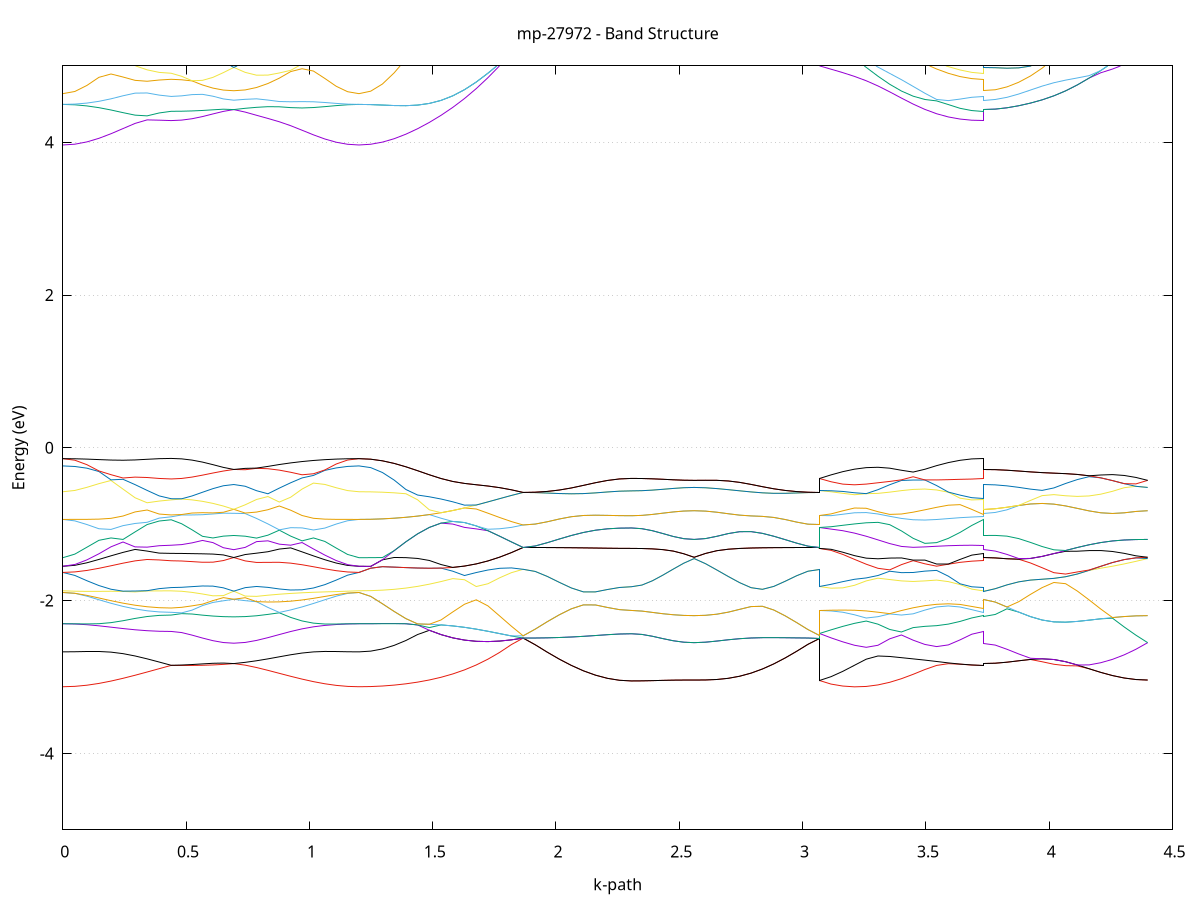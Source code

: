 set title 'mp-27972 - Band Structure'
set xlabel 'k-path'
set ylabel 'Energy (eV)'
set grid y
set yrange [-5:5]
set terminal png size 800,600
set output 'mp-27972_bands_gnuplot.png'
plot '-' using 1:2 with lines notitle, '-' using 1:2 with lines notitle, '-' using 1:2 with lines notitle, '-' using 1:2 with lines notitle, '-' using 1:2 with lines notitle, '-' using 1:2 with lines notitle, '-' using 1:2 with lines notitle, '-' using 1:2 with lines notitle, '-' using 1:2 with lines notitle, '-' using 1:2 with lines notitle, '-' using 1:2 with lines notitle, '-' using 1:2 with lines notitle, '-' using 1:2 with lines notitle, '-' using 1:2 with lines notitle, '-' using 1:2 with lines notitle, '-' using 1:2 with lines notitle, '-' using 1:2 with lines notitle, '-' using 1:2 with lines notitle, '-' using 1:2 with lines notitle, '-' using 1:2 with lines notitle, '-' using 1:2 with lines notitle, '-' using 1:2 with lines notitle, '-' using 1:2 with lines notitle, '-' using 1:2 with lines notitle, '-' using 1:2 with lines notitle, '-' using 1:2 with lines notitle, '-' using 1:2 with lines notitle, '-' using 1:2 with lines notitle, '-' using 1:2 with lines notitle, '-' using 1:2 with lines notitle, '-' using 1:2 with lines notitle, '-' using 1:2 with lines notitle, '-' using 1:2 with lines notitle, '-' using 1:2 with lines notitle, '-' using 1:2 with lines notitle, '-' using 1:2 with lines notitle, '-' using 1:2 with lines notitle, '-' using 1:2 with lines notitle, '-' using 1:2 with lines notitle, '-' using 1:2 with lines notitle, '-' using 1:2 with lines notitle, '-' using 1:2 with lines notitle, '-' using 1:2 with lines notitle, '-' using 1:2 with lines notitle, '-' using 1:2 with lines notitle, '-' using 1:2 with lines notitle, '-' using 1:2 with lines notitle, '-' using 1:2 with lines notitle, '-' using 1:2 with lines notitle, '-' using 1:2 with lines notitle, '-' using 1:2 with lines notitle, '-' using 1:2 with lines notitle, '-' using 1:2 with lines notitle, '-' using 1:2 with lines notitle, '-' using 1:2 with lines notitle, '-' using 1:2 with lines notitle, '-' using 1:2 with lines notitle, '-' using 1:2 with lines notitle, '-' using 1:2 with lines notitle, '-' using 1:2 with lines notitle, '-' using 1:2 with lines notitle, '-' using 1:2 with lines notitle, '-' using 1:2 with lines notitle, '-' using 1:2 with lines notitle, '-' using 1:2 with lines notitle, '-' using 1:2 with lines notitle, '-' using 1:2 with lines notitle, '-' using 1:2 with lines notitle, '-' using 1:2 with lines notitle, '-' using 1:2 with lines notitle, '-' using 1:2 with lines notitle, '-' using 1:2 with lines notitle, '-' using 1:2 with lines notitle, '-' using 1:2 with lines notitle, '-' using 1:2 with lines notitle, '-' using 1:2 with lines notitle, '-' using 1:2 with lines notitle, '-' using 1:2 with lines notitle, '-' using 1:2 with lines notitle, '-' using 1:2 with lines notitle, '-' using 1:2 with lines notitle, '-' using 1:2 with lines notitle, '-' using 1:2 with lines notitle, '-' using 1:2 with lines notitle, '-' using 1:2 with lines notitle, '-' using 1:2 with lines notitle, '-' using 1:2 with lines notitle, '-' using 1:2 with lines notitle, '-' using 1:2 with lines notitle, '-' using 1:2 with lines notitle, '-' using 1:2 with lines notitle, '-' using 1:2 with lines notitle, '-' using 1:2 with lines notitle, '-' using 1:2 with lines notitle, '-' using 1:2 with lines notitle, '-' using 1:2 with lines notitle
0.000000 -33.732334
0.048847 -33.732234
0.097694 -33.732234
0.146541 -33.732134
0.195388 -33.732034
0.244235 -33.731834
0.293082 -33.731734
0.341928 -33.731534
0.390775 -33.731434
0.439622 -33.731334
0.439622 -33.731334
0.481925 -33.731334
0.524228 -33.731334
0.566530 -33.731234
0.608833 -33.731134
0.651136 -33.731034
0.693438 -33.730934
0.693438 -33.730934
0.739587 -33.731034
0.785735 -33.731234
0.831883 -33.731434
0.878032 -33.731634
0.924180 -33.731734
0.970329 -33.731934
1.016477 -33.732034
1.062625 -33.732134
1.108774 -33.732234
1.154922 -33.732234
1.201070 -33.732234
1.201070 -33.732334
1.248623 -33.732234
1.296176 -33.732034
1.343728 -33.731734
1.391281 -33.731334
1.438833 -33.730834
1.486386 -33.730334
1.533938 -33.729834
1.581491 -33.729234
1.629043 -33.728634
1.676596 -33.728134
1.724148 -33.727634
1.771701 -33.727234
1.819254 -33.726934
1.866806 -33.726734
1.866806 -33.726734
1.915653 -33.726734
1.964500 -33.726734
2.013347 -33.726734
2.062194 -33.726734
2.111041 -33.726734
2.159888 -33.726734
2.208735 -33.726734
2.257582 -33.726734
2.306428 -33.726734
2.306428 -33.726734
2.348731 -33.726734
2.391034 -33.726734
2.433336 -33.726734
2.475639 -33.726734
2.517942 -33.726734
2.560244 -33.726734
2.560244 -33.726734
2.606393 -33.726734
2.652541 -33.726734
2.698690 -33.726734
2.744838 -33.726734
2.790986 -33.726734
2.837135 -33.726734
2.883283 -33.726734
2.929431 -33.726734
2.975580 -33.726734
3.021728 -33.726734
3.067877 -33.726734
3.067877 -33.726734
3.115429 -33.726834
3.162982 -33.727034
3.210534 -33.727334
3.258087 -33.727634
3.305639 -33.728134
3.353192 -33.728634
3.400744 -33.729134
3.448297 -33.729634
3.495850 -33.730134
3.543402 -33.730534
3.590955 -33.730934
3.638507 -33.731134
3.686060 -33.731334
3.733612 -33.731334
3.733612 -33.730934
3.781165 -33.730834
3.828717 -33.730734
3.876270 -33.730434
3.923822 -33.730134
3.971375 -33.729734
4.018928 -33.729334
4.066480 -33.728834
4.114033 -33.728334
4.161585 -33.727934
4.209138 -33.727534
4.256690 -33.727134
4.304243 -33.726934
4.351795 -33.726734
4.399348 -33.726734
e
0.000000 -33.729534
0.048847 -33.729534
0.097694 -33.729634
0.146541 -33.729734
0.195388 -33.729834
0.244235 -33.729934
0.293082 -33.730134
0.341928 -33.730234
0.390775 -33.730434
0.439622 -33.730434
0.439622 -33.730434
0.481925 -33.730434
0.524228 -33.730534
0.566530 -33.730634
0.608833 -33.730634
0.651136 -33.730834
0.693438 -33.730934
0.693438 -33.730834
0.739587 -33.730734
0.785735 -33.730634
0.831883 -33.730434
0.878032 -33.730234
0.924180 -33.730034
0.970329 -33.729934
1.016477 -33.729834
1.062625 -33.729734
1.108774 -33.729634
1.154922 -33.729534
1.201070 -33.729534
1.201070 -33.729534
1.248623 -33.729534
1.296176 -33.729334
1.343728 -33.729134
1.391281 -33.728934
1.438833 -33.728534
1.486386 -33.728234
1.533938 -33.727834
1.581491 -33.727534
1.629043 -33.727134
1.676596 -33.726934
1.724148 -33.726734
1.771701 -33.726634
1.819254 -33.726634
1.866806 -33.726734
1.866806 -33.726734
1.915653 -33.726734
1.964500 -33.726634
2.013347 -33.726734
2.062194 -33.726634
2.111041 -33.726734
2.159888 -33.726734
2.208735 -33.726734
2.257582 -33.726734
2.306428 -33.726734
2.306428 -33.726734
2.348731 -33.726734
2.391034 -33.726734
2.433336 -33.726734
2.475639 -33.726734
2.517942 -33.726734
2.560244 -33.726734
2.560244 -33.726734
2.606393 -33.726734
2.652541 -33.726734
2.698690 -33.726734
2.744838 -33.726734
2.790986 -33.726734
2.837135 -33.726734
2.883283 -33.726734
2.929431 -33.726734
2.975580 -33.726734
3.021728 -33.726734
3.067877 -33.726734
3.067877 -33.726734
3.115429 -33.726734
3.162982 -33.726834
3.210534 -33.727034
3.258087 -33.727234
3.305639 -33.727634
3.353192 -33.728034
3.400744 -33.728534
3.448297 -33.728934
3.495850 -33.729334
3.543402 -33.729734
3.590955 -33.730034
3.638507 -33.730234
3.686060 -33.730434
3.733612 -33.730434
3.733612 -33.730934
3.781165 -33.730834
3.828717 -33.730734
3.876270 -33.730434
3.923822 -33.730134
3.971375 -33.729734
4.018928 -33.729234
4.066480 -33.728834
4.114033 -33.728334
4.161585 -33.727934
4.209138 -33.727534
4.256690 -33.727134
4.304243 -33.726934
4.351795 -33.726734
4.399348 -33.726634
e
0.000000 -14.311234
0.048847 -14.315134
0.097694 -14.325934
0.146541 -14.341034
0.195388 -14.357834
0.244235 -14.373934
0.293082 -14.387934
0.341928 -14.398634
0.390775 -14.405234
0.439622 -14.407534
0.439622 -14.407534
0.481925 -14.414734
0.524228 -14.427934
0.566530 -14.440234
0.608833 -14.449634
0.651136 -14.455534
0.693438 -14.457534
0.693438 -14.457534
0.739587 -14.455134
0.785735 -14.447934
0.831883 -14.436234
0.878032 -14.420634
0.924180 -14.401834
0.970329 -14.381134
1.016477 -14.360134
1.062625 -14.340734
1.108774 -14.325034
1.154922 -14.314734
1.201070 -14.311234
1.201070 -14.311234
1.248623 -14.307934
1.296176 -14.297834
1.343728 -14.281334
1.391281 -14.258434
1.438833 -14.229634
1.486386 -14.195434
1.533938 -14.234834
1.581491 -14.296934
1.629043 -14.349334
1.676596 -14.391234
1.724148 -14.422034
1.771701 -14.441534
1.819254 -14.449234
1.866806 -14.445034
1.866806 -14.445034
1.915653 -14.447034
1.964500 -14.452634
2.013347 -14.460834
2.062194 -14.470534
2.111041 -14.480234
2.159888 -14.488934
2.208735 -14.495734
2.257582 -14.500134
2.306428 -14.501534
2.306428 -14.501534
2.348731 -14.501934
2.391034 -14.502934
2.433336 -14.504234
2.475639 -14.505734
2.517942 -14.506934
2.560244 -14.507434
2.560244 -14.507434
2.606393 -14.506734
2.652541 -14.504334
2.698690 -14.500234
2.744838 -14.494234
2.790986 -14.486634
2.837135 -14.477734
2.883283 -14.468334
2.929431 -14.459334
2.975580 -14.451834
3.021728 -14.446734
3.067877 -14.445034
3.067877 -14.501534
3.115429 -14.498734
3.162982 -14.486034
3.210534 -14.463734
3.258087 -14.432934
3.305639 -14.395234
3.353192 -14.355034
3.400744 -14.331234
3.448297 -14.320934
3.495850 -14.330534
3.543402 -14.355434
3.590955 -14.377434
3.638507 -14.393934
3.686060 -14.404134
3.733612 -14.407534
3.733612 -14.457534
3.781165 -14.453834
3.828717 -14.442534
3.876270 -14.424034
3.923822 -14.398334
3.971375 -14.365634
4.018928 -14.326534
4.066480 -14.311634
4.114033 -14.352834
4.161585 -14.394334
4.209138 -14.432334
4.256690 -14.464034
4.304243 -14.487834
4.351795 -14.502434
4.399348 -14.507434
e
0.000000 -14.311134
0.048847 -14.312634
0.097694 -14.316534
0.146541 -14.322734
0.195388 -14.330734
0.244235 -14.339534
0.293082 -14.348034
0.341928 -14.355134
0.390775 -14.359834
0.439622 -14.361534
0.439622 -14.361534
0.481925 -14.351734
0.524228 -14.331034
0.566530 -14.306334
0.608833 -14.279634
0.651136 -14.251934
0.693438 -14.223934
0.693438 -14.223934
0.739587 -14.252534
0.785735 -14.276334
0.831883 -14.295034
0.878032 -14.308534
0.924180 -14.316934
0.970329 -14.320934
1.016477 -14.321134
1.062625 -14.318734
1.108774 -14.315334
1.154922 -14.312434
1.201070 -14.311134
1.201070 -14.311134
1.248623 -14.307834
1.296176 -14.297734
1.343728 -14.281234
1.391281 -14.258334
1.438833 -14.229534
1.486386 -14.195334
1.533938 -14.156334
1.581491 -14.177834
1.629043 -14.248934
1.676596 -14.310334
1.724148 -14.361134
1.771701 -14.400734
1.819254 -14.428834
1.866806 -14.444934
1.866806 -14.444934
1.915653 -14.446934
1.964500 -14.452534
2.013347 -14.460834
2.062194 -14.470434
2.111041 -14.480234
2.159888 -14.488934
2.208735 -14.495734
2.257582 -14.500034
2.306428 -14.501534
2.306428 -14.501534
2.348731 -14.501934
2.391034 -14.502934
2.433336 -14.504234
2.475639 -14.505734
2.517942 -14.506934
2.560244 -14.507334
2.560244 -14.507334
2.606393 -14.506634
2.652541 -14.504334
2.698690 -14.500234
2.744838 -14.494234
2.790986 -14.486534
2.837135 -14.477734
2.883283 -14.468334
2.929431 -14.459334
2.975580 -14.451834
3.021728 -14.446734
3.067877 -14.444934
3.067877 -14.501534
3.115429 -14.494534
3.162982 -14.478034
3.210534 -14.453234
3.258087 -14.421934
3.305639 -14.387434
3.353192 -14.354034
3.400744 -14.318834
3.448297 -14.310934
3.495850 -14.322934
3.543402 -14.332034
3.590955 -14.343034
3.638507 -14.352834
3.686060 -14.359234
3.733612 -14.361534
3.733612 -14.223934
3.781165 -14.223734
3.828717 -14.223634
3.876270 -14.225734
3.923822 -14.232934
3.971375 -14.248834
4.018928 -14.275534
4.066480 -14.311634
4.114033 -14.352834
4.161585 -14.394334
4.209138 -14.432234
4.256690 -14.464034
4.304243 -14.487734
4.351795 -14.502434
4.399348 -14.507334
e
0.000000 -13.934834
0.048847 -13.944334
0.097694 -13.967034
0.146541 -13.993634
0.195388 -14.018234
0.244235 -14.038534
0.293082 -14.053734
0.341928 -14.064234
0.390775 -14.070234
0.439622 -14.072134
0.439622 -14.072134
0.481925 -14.080234
0.524228 -14.101534
0.566530 -14.130534
0.608833 -14.162434
0.651136 -14.194234
0.693438 -14.223834
0.693438 -14.223834
0.739587 -14.193134
0.785735 -14.162934
0.831883 -14.133434
0.878032 -14.104534
0.924180 -14.076234
0.970329 -14.048034
1.016477 -14.019834
1.062625 -13.991634
1.108774 -13.964734
1.154922 -13.943434
1.201070 -13.934834
1.201070 -13.934834
1.248623 -13.932334
1.296176 -13.924734
1.343728 -13.912434
1.391281 -13.998534
1.438833 -14.084634
1.486386 -14.163734
1.533938 -14.156234
1.581491 -14.113234
1.629043 -14.066934
1.676596 -14.018734
1.724148 -13.969934
1.771701 -13.922334
1.819254 -13.878134
1.866806 -13.839534
1.866806 -13.839534
1.915653 -13.839734
1.964500 -13.840534
2.013347 -13.841734
2.062194 -13.843134
2.111041 -13.844734
2.159888 -13.846134
2.208735 -13.847334
2.257582 -13.848134
2.306428 -13.848334
2.306428 -13.848334
2.348731 -13.848734
2.391034 -13.849734
2.433336 -13.851034
2.475639 -13.852234
2.517942 -13.853034
2.560244 -13.853334
2.560244 -13.853334
2.606393 -13.852934
2.652541 -13.852034
2.698690 -13.850534
2.744838 -13.848734
2.790986 -13.846834
2.837135 -13.844834
2.883283 -13.843034
2.929431 -13.841534
2.975580 -13.840434
3.021728 -13.839634
3.067877 -13.839534
3.067877 -13.848334
3.115429 -13.893434
3.162982 -13.948034
3.210534 -14.005334
3.258087 -14.062034
3.305639 -14.115334
3.353192 -14.162134
3.400744 -14.194434
3.448297 -14.193234
3.495850 -14.162234
3.543402 -14.127634
3.590955 -14.100634
3.638507 -14.083634
3.686060 -14.074834
3.733612 -14.072134
3.733612 -14.223834
3.781165 -14.223634
3.828717 -14.223534
3.876270 -14.225634
3.923822 -14.232834
3.971375 -14.248734
4.018928 -14.275534
4.066480 -14.281234
4.114033 -14.230334
4.161585 -14.174634
4.209138 -14.114634
4.256690 -14.051334
4.304243 -13.985834
4.351795 -13.919334
4.399348 -13.853334
e
0.000000 -13.934834
0.048847 -13.928834
0.097694 -13.911934
0.146541 -13.887234
0.195388 -13.858334
0.244235 -13.828634
0.293082 -13.801334
0.341928 -13.779334
0.390775 -13.765034
0.439622 -13.760034
0.439622 -13.760034
0.481925 -13.752334
0.524228 -13.732234
0.566530 -13.706834
0.608833 -13.683234
0.651136 -13.666734
0.693438 -13.660934
0.693438 -13.660934
0.739587 -13.667734
0.785735 -13.686834
0.831883 -13.715034
0.878032 -13.749134
0.924180 -13.786134
0.970329 -13.823334
1.016477 -13.858534
1.062625 -13.889434
1.108774 -13.913734
1.154922 -13.929434
1.201070 -13.934834
1.201070 -13.934834
1.248623 -13.932234
1.296176 -13.924634
1.343728 -13.912434
1.391281 -13.896034
1.438833 -13.918134
1.486386 -14.010734
1.533938 -14.097934
1.581491 -14.113134
1.629043 -14.066834
1.676596 -14.018634
1.724148 -13.969834
1.771701 -13.922234
1.819254 -13.878034
1.866806 -13.839534
1.866806 -13.839534
1.915653 -13.839734
1.964500 -13.840534
2.013347 -13.841634
2.062194 -13.843134
2.111041 -13.844734
2.159888 -13.846134
2.208735 -13.847334
2.257582 -13.848034
2.306428 -13.848334
2.306428 -13.848334
2.348731 -13.848734
2.391034 -13.849734
2.433336 -13.851034
2.475639 -13.852234
2.517942 -13.853034
2.560244 -13.853334
2.560244 -13.853334
2.606393 -13.852934
2.652541 -13.852034
2.698690 -13.850534
2.744838 -13.848734
2.790986 -13.846734
2.837135 -13.844834
2.883283 -13.843034
2.929431 -13.841534
2.975580 -13.840334
3.021728 -13.839634
3.067877 -13.839534
3.067877 -13.848334
3.115429 -13.826234
3.162982 -13.838134
3.210534 -13.871034
3.258087 -13.908434
3.305639 -13.940634
3.353192 -13.960134
3.400744 -13.959734
3.448297 -13.935234
3.495850 -13.890134
3.543402 -13.835234
3.590955 -13.788534
3.638507 -13.766334
3.686060 -13.760834
3.733612 -13.760034
3.733612 -13.660934
3.781165 -13.658734
3.828717 -13.652334
3.876270 -13.675934
3.923822 -13.733034
3.971375 -13.774634
4.018928 -13.795934
4.066480 -13.797034
4.114033 -13.781434
4.161585 -13.754034
4.209138 -13.719634
4.256690 -13.682734
4.304243 -13.730834
4.351795 -13.789734
4.399348 -13.853334
e
0.000000 -13.663134
0.048847 -13.647334
0.097694 -13.605734
0.146541 -13.548734
0.195388 -13.547034
0.244235 -13.545234
0.293082 -13.543134
0.341928 -13.541134
0.390775 -13.539534
0.439622 -13.538834
0.439622 -13.538834
0.481925 -13.538634
0.524228 -13.538134
0.566530 -13.537234
0.608833 -13.536034
0.651136 -13.534534
0.693438 -13.532934
0.693438 -13.532934
0.739587 -13.534934
0.785735 -13.537134
0.831883 -13.539334
0.878032 -13.541634
0.924180 -13.543734
0.970329 -13.545734
1.016477 -13.547434
1.062625 -13.559234
1.108774 -13.611334
1.154922 -13.648934
1.201070 -13.663134
1.201070 -13.663134
1.248623 -13.718734
1.296176 -13.811634
1.343728 -13.906734
1.391281 -13.895934
1.438833 -13.876234
1.486386 -13.854234
1.533938 -13.831634
1.581491 -13.810334
1.629043 -13.792834
1.676596 -13.781834
1.724148 -13.779934
1.771701 -13.788834
1.819254 -13.809134
1.866806 -13.839434
1.866806 -13.839434
1.915653 -13.834434
1.964500 -13.819834
2.013347 -13.797134
2.062194 -13.768534
2.111041 -13.736734
2.159888 -13.705134
2.208735 -13.677634
2.257582 -13.658434
2.306428 -13.651534
2.306428 -13.651534
2.348731 -13.649334
2.391034 -13.643234
2.433336 -13.634434
2.475639 -13.625134
2.517942 -13.617634
2.560244 -13.614534
2.560244 -13.614534
2.606393 -13.618834
2.652541 -13.632134
2.698690 -13.653734
2.744838 -13.681434
2.790986 -13.712534
2.837135 -13.744534
2.883283 -13.774834
2.929431 -13.801234
2.975580 -13.821934
3.021728 -13.835034
3.067877 -13.839434
3.067877 -13.651534
3.115429 -13.663734
3.162982 -13.652634
3.210534 -13.630334
3.258087 -13.619534
3.305639 -13.638434
3.353192 -13.660234
3.400744 -13.679434
3.448297 -13.691034
3.495850 -13.690434
3.543402 -13.673634
3.590955 -13.645734
3.638507 -13.605934
3.686060 -13.559634
3.733612 -13.538834
3.733612 -13.532934
3.781165 -13.556834
3.828717 -13.612334
3.876270 -13.675934
3.923822 -13.733034
3.971375 -13.774634
4.018928 -13.795934
4.066480 -13.797034
4.114033 -13.781434
4.161585 -13.754034
4.209138 -13.719634
4.256690 -13.682734
4.304243 -13.648734
4.351795 -13.623834
4.399348 -13.614534
e
0.000000 -13.550634
0.048847 -13.550434
0.097694 -13.549734
0.146541 -13.548534
0.195388 -13.518734
0.244235 -13.520534
0.293082 -13.522634
0.341928 -13.524634
0.390775 -13.526334
0.439622 -13.526934
0.439622 -13.526934
0.481925 -13.527134
0.524228 -13.527634
0.566530 -13.528534
0.608833 -13.529734
0.651136 -13.531234
0.693438 -13.532834
0.693438 -13.532834
0.739587 -13.530834
0.785735 -13.528634
0.831883 -13.526434
0.878032 -13.524134
0.924180 -13.522034
0.970329 -13.520034
1.016477 -13.518334
1.062625 -13.548834
1.108774 -13.549834
1.154922 -13.550434
1.201070 -13.550634
1.201070 -13.550634
1.248623 -13.576334
1.296176 -13.641934
1.343728 -13.728134
1.391281 -13.822534
1.438833 -13.876234
1.486386 -13.854234
1.533938 -13.831534
1.581491 -13.810234
1.629043 -13.792734
1.676596 -13.781734
1.724148 -13.779834
1.771701 -13.788734
1.819254 -13.809034
1.866806 -13.839434
1.866806 -13.839434
1.915653 -13.834434
1.964500 -13.819834
2.013347 -13.797134
2.062194 -13.768534
2.111041 -13.736734
2.159888 -13.705134
2.208735 -13.677634
2.257582 -13.658434
2.306428 -13.651534
2.306428 -13.651534
2.348731 -13.649334
2.391034 -13.643234
2.433336 -13.634434
2.475639 -13.625034
2.517942 -13.617634
2.560244 -13.614534
2.560244 -13.614534
2.606393 -13.618834
2.652541 -13.632134
2.698690 -13.653734
2.744838 -13.681434
2.790986 -13.712534
2.837135 -13.744534
2.883283 -13.774834
2.929431 -13.801234
2.975580 -13.821934
3.021728 -13.835034
3.067877 -13.839434
3.067877 -13.651534
3.115429 -13.629034
3.162982 -13.612434
3.210534 -13.609234
3.258087 -13.612534
3.305639 -13.605634
3.353192 -13.609934
3.400744 -13.622034
3.448297 -13.637534
3.495850 -13.651734
3.543402 -13.658334
3.590955 -13.639634
3.638507 -13.593234
3.686060 -13.547734
3.733612 -13.526934
3.733612 -13.532834
3.781165 -13.556834
3.828717 -13.612334
3.876270 -13.642334
3.923822 -13.629734
3.971375 -13.616134
4.018928 -13.603834
4.066480 -13.596334
4.114033 -13.597534
4.161585 -13.611034
4.209138 -13.638634
4.256690 -13.679434
4.304243 -13.648734
4.351795 -13.623834
4.399348 -13.614534
e
0.000000 -13.515134
0.048847 -13.515334
0.097694 -13.516034
0.146541 -13.517234
0.195388 -13.483534
0.244235 -13.414534
0.293082 -13.345534
0.341928 -13.279834
0.390775 -13.221934
0.439622 -13.189234
0.439622 -13.189234
0.481925 -13.189534
0.524228 -13.189934
0.566530 -13.189334
0.608833 -13.185634
0.651136 -13.176934
0.693438 -13.162034
0.693438 -13.162034
0.739587 -13.186334
0.785735 -13.220634
0.831883 -13.264534
0.878032 -13.316734
0.924180 -13.375134
0.970329 -13.437134
1.016477 -13.499634
1.062625 -13.516934
1.108774 -13.515934
1.154922 -13.515334
1.201070 -13.515134
1.201070 -13.515134
1.248623 -13.457434
1.296176 -13.358334
1.343728 -13.252834
1.391281 -13.146634
1.438833 -13.042134
1.486386 -12.940734
1.533938 -12.854934
1.581491 -12.884434
1.629043 -12.909834
1.676596 -12.927834
1.724148 -12.935734
1.771701 -12.931234
1.819254 -12.913834
1.866806 -12.884434
1.866806 -12.884434
1.915653 -12.891434
1.964500 -12.911534
2.013347 -12.941734
2.062194 -12.978234
2.111041 -13.017334
2.159888 -13.054934
2.208735 -13.086934
2.257582 -13.108734
2.306428 -13.116534
2.306428 -13.116534
2.348731 -13.118934
2.391034 -13.125434
2.433336 -13.134734
2.475639 -13.144734
2.517942 -13.152834
2.560244 -13.156034
2.560244 -13.156034
2.606393 -13.151434
2.652541 -13.136934
2.698690 -13.113034
2.744838 -13.081734
2.790986 -13.045734
2.837135 -13.007634
2.883283 -12.970234
2.929431 -12.936334
2.975580 -12.908834
3.021728 -12.890734
3.067877 -12.884434
3.067877 -13.116534
3.115429 -13.135834
3.162982 -13.143934
3.210534 -13.135334
3.258087 -13.110134
3.305639 -13.088134
3.353192 -13.071634
3.400744 -13.048734
3.448297 -13.024834
3.495850 -13.006334
3.543402 -13.001834
3.590955 -13.021934
3.638507 -13.094334
3.686060 -13.161434
3.733612 -13.189234
3.733612 -13.162034
3.781165 -13.135734
3.828717 -13.073134
3.876270 -12.998234
3.923822 -12.977234
3.971375 -13.001234
4.018928 -13.025334
4.066480 -13.045834
4.114033 -13.058234
4.161585 -13.058434
4.209138 -13.044334
4.256690 -13.073534
4.304243 -13.115534
4.351795 -13.145134
4.399348 -13.156034
e
0.000000 -13.009934
0.048847 -13.010934
0.097694 -13.013734
0.146541 -13.018934
0.195388 -13.027134
0.244235 -13.039334
0.293082 -13.056534
0.341928 -13.080134
0.390775 -13.110234
0.439622 -13.133134
0.439622 -13.133134
0.481925 -13.133234
0.524228 -13.133734
0.566530 -13.135434
0.608833 -13.139534
0.651136 -13.147734
0.693438 -13.161934
0.693438 -13.161934
0.739587 -13.139734
0.785735 -13.114034
0.831883 -13.088934
0.878032 -13.066834
0.924180 -13.048834
0.970329 -13.035034
1.016477 -13.024934
1.062625 -13.017934
1.108774 -13.013334
1.154922 -13.010834
1.201070 -13.009934
1.201070 -13.009934
1.248623 -12.985334
1.296176 -12.923034
1.343728 -12.842234
1.391281 -12.767634
1.438833 -12.794334
1.486386 -12.824134
1.533938 -12.854834
1.581491 -12.884334
1.629043 -12.909734
1.676596 -12.927734
1.724148 -12.935634
1.771701 -12.931134
1.819254 -12.913734
1.866806 -12.884434
1.866806 -12.884434
1.915653 -12.891434
1.964500 -12.911534
2.013347 -12.941734
2.062194 -12.978234
2.111041 -13.017334
2.159888 -13.054934
2.208735 -13.086934
2.257582 -13.108734
2.306428 -13.116534
2.306428 -13.116534
2.348731 -13.118934
2.391034 -13.125434
2.433336 -13.134734
2.475639 -13.144734
2.517942 -13.152734
2.560244 -13.156034
2.560244 -13.156034
2.606393 -13.151434
2.652541 -13.136834
2.698690 -13.112934
2.744838 -13.081734
2.790986 -13.045734
2.837135 -13.007634
2.883283 -12.970234
2.929431 -12.936334
2.975580 -12.908834
3.021728 -12.890734
3.067877 -12.884434
3.067877 -13.116534
3.115429 -13.097334
3.162982 -13.089834
3.210534 -13.093034
3.258087 -13.095034
3.305639 -13.073234
3.353192 -13.029934
3.400744 -12.984834
3.448297 -12.941334
3.495850 -12.902634
3.543402 -12.921134
3.590955 -13.009834
3.638507 -13.065734
3.686060 -13.112334
3.733612 -13.133134
3.733612 -13.161934
3.781165 -13.135634
3.828717 -13.073034
3.876270 -12.998134
3.923822 -12.928734
3.971375 -12.881934
4.018928 -12.871434
4.066480 -12.891834
4.114033 -12.929534
4.161585 -12.975734
4.209138 -13.025234
4.256690 -13.073434
4.304243 -13.115534
4.351795 -13.145134
4.399348 -13.156034
e
0.000000 -12.715134
0.048847 -12.718734
0.097694 -12.728934
0.146541 -12.744034
0.195388 -12.761834
0.244235 -12.779834
0.293082 -12.795934
0.341928 -12.808334
0.390775 -12.816134
0.439622 -12.818734
0.439622 -12.818734
0.481925 -12.840934
0.524228 -12.868034
0.566530 -12.891634
0.608833 -12.910034
0.651136 -12.922034
0.693438 -12.926134
0.693438 -12.926134
0.739587 -12.921034
0.785735 -12.906134
0.831883 -12.882934
0.878032 -12.854034
0.924180 -12.823034
0.970329 -12.792834
1.016477 -12.766034
1.062625 -12.744134
1.108774 -12.728134
1.154922 -12.718334
1.201070 -12.715134
1.201070 -12.715134
1.248623 -12.718534
1.296176 -12.728834
1.343728 -12.745434
1.391281 -12.767534
1.438833 -12.794234
1.486386 -12.824034
1.533938 -12.843734
1.581491 -12.752434
1.629043 -12.667834
1.676596 -12.691234
1.724148 -12.745934
1.771701 -12.797934
1.819254 -12.844934
1.866806 -12.884234
1.866806 -12.884234
1.915653 -12.884134
1.964500 -12.883434
2.013347 -12.882334
2.062194 -12.881034
2.111041 -12.879634
2.159888 -12.878434
2.208735 -12.877334
2.257582 -12.876634
2.306428 -12.876434
2.306428 -12.876434
2.348731 -12.876134
2.391034 -12.875434
2.433336 -12.874434
2.475639 -12.873534
2.517942 -12.872934
2.560244 -12.872734
2.560244 -12.872734
2.606393 -12.873034
2.652541 -12.873734
2.698690 -12.874934
2.744838 -12.876334
2.790986 -12.877934
2.837135 -12.879634
2.883283 -12.881134
2.929431 -12.882434
2.975580 -12.883434
3.021728 -12.884034
3.067877 -12.884234
3.067877 -12.876434
3.115429 -12.901434
3.162982 -12.898834
3.210534 -12.870134
3.258087 -12.827334
3.305639 -12.779934
3.353192 -12.734134
3.400744 -12.696934
3.448297 -12.740234
3.495850 -12.824534
3.543402 -12.861834
3.590955 -12.835734
3.638507 -12.815334
3.686060 -12.818134
3.733612 -12.818734
3.733612 -12.926134
3.781165 -12.929634
3.828717 -12.939834
3.876270 -12.956134
3.923822 -12.928534
3.971375 -12.881734
4.018928 -12.871334
4.066480 -12.891734
4.114033 -12.929434
4.161585 -12.975734
4.209138 -13.025234
4.256690 -13.016234
4.304243 -12.976434
4.351795 -12.927834
4.399348 -12.872734
e
0.000000 -12.715034
0.048847 -12.716434
0.097694 -12.720734
0.146541 -12.728134
0.195388 -12.738534
0.244235 -12.751934
0.293082 -12.767234
0.341928 -12.782534
0.390775 -12.794034
0.439622 -12.798434
0.439622 -12.798434
0.481925 -12.774234
0.524228 -12.740934
0.566530 -12.706534
0.608833 -12.672034
0.651136 -12.637734
0.693438 -12.604034
0.693438 -12.604034
0.739587 -12.639034
0.785735 -12.669934
0.831883 -12.694734
0.878032 -12.712334
0.924180 -12.722934
0.970329 -12.727234
1.016477 -12.726834
1.062625 -12.723634
1.108774 -12.719534
1.154922 -12.716234
1.201070 -12.715034
1.201070 -12.715034
1.248623 -12.718534
1.296176 -12.728734
1.343728 -12.745334
1.391281 -12.755834
1.438833 -12.671034
1.486386 -12.592234
1.533938 -12.529734
1.581491 -12.581434
1.629043 -12.635734
1.676596 -12.691134
1.724148 -12.745834
1.771701 -12.797834
1.819254 -12.844834
1.866806 -12.884234
1.866806 -12.884234
1.915653 -12.884034
1.964500 -12.883434
2.013347 -12.882334
2.062194 -12.881034
2.111041 -12.879634
2.159888 -12.878434
2.208735 -12.877334
2.257582 -12.876634
2.306428 -12.876434
2.306428 -12.876434
2.348731 -12.876134
2.391034 -12.875434
2.433336 -12.874434
2.475639 -12.873534
2.517942 -12.872934
2.560244 -12.872734
2.560244 -12.872734
2.606393 -12.873034
2.652541 -12.873734
2.698690 -12.874934
2.744838 -12.876334
2.790986 -12.877934
2.837135 -12.879634
2.883283 -12.881134
2.929431 -12.882434
2.975580 -12.883434
3.021728 -12.884034
3.067877 -12.884234
3.067877 -12.876434
3.115429 -12.833834
3.162982 -12.782634
3.210534 -12.728234
3.258087 -12.675434
3.305639 -12.632334
3.353192 -12.622134
3.400744 -12.666434
3.448297 -12.682934
3.495850 -12.709934
3.543402 -12.757934
3.590955 -12.795934
3.638507 -12.813434
3.686060 -12.802734
3.733612 -12.798434
3.733612 -12.604034
3.781165 -12.606834
3.828717 -12.614734
3.876270 -12.625034
3.923822 -12.631834
3.971375 -12.622734
4.018928 -12.586934
4.066480 -12.531334
4.114033 -12.509934
4.161585 -12.567234
4.209138 -12.627434
4.256690 -12.689334
4.304243 -12.751834
4.351795 -12.813534
4.399348 -12.872734
e
0.000000 -12.336234
0.048847 -12.339934
0.097694 -12.350634
0.146541 -12.367234
0.195388 -12.387834
0.244235 -12.409934
0.293082 -12.430734
0.341928 -12.447534
0.390775 -12.458434
0.439622 -12.462234
0.439622 -12.462234
0.481925 -12.467834
0.524228 -12.483834
0.566530 -12.507934
0.608833 -12.537534
0.651136 -12.570334
0.693438 -12.603934
0.693438 -12.603934
0.739587 -12.568134
0.785735 -12.533434
0.831883 -12.500034
0.878032 -12.468034
0.924180 -12.437934
0.970329 -12.410134
1.016477 -12.385534
1.062625 -12.364934
1.108774 -12.349334
1.154922 -12.339534
1.201070 -12.336234
1.201070 -12.336234
1.248623 -12.340634
1.296176 -12.353534
1.343728 -12.374734
1.391281 -12.403634
1.438833 -12.439734
1.486386 -12.482134
1.533938 -12.529634
1.581491 -12.581334
1.629043 -12.635634
1.676596 -12.591234
1.724148 -12.523734
1.771701 -12.466234
1.819254 -12.419934
1.866806 -12.385734
1.866806 -12.385734
1.915653 -12.381334
1.964500 -12.369134
2.013347 -12.351834
2.062194 -12.332234
2.111041 -12.313034
2.159888 -12.296234
2.208735 -12.283334
2.257582 -12.275234
2.306428 -12.272434
2.306428 -12.272434
2.348731 -12.271834
2.391034 -12.269934
2.433336 -12.267334
2.475639 -12.264534
2.517942 -12.262334
2.560244 -12.261434
2.560244 -12.261434
2.606393 -12.262834
2.652541 -12.267134
2.698690 -12.274834
2.744838 -12.286134
2.790986 -12.300734
2.837135 -12.317934
2.883283 -12.336534
2.929431 -12.354834
2.975580 -12.370834
3.021728 -12.381834
3.067877 -12.385734
3.067877 -12.272434
3.115429 -12.287534
3.162982 -12.314534
3.210534 -12.352334
3.258087 -12.398234
3.305639 -12.445334
3.353192 -12.470934
3.400744 -12.487334
3.448297 -12.527334
3.495850 -12.532334
3.543402 -12.514734
3.590955 -12.493834
3.638507 -12.476734
3.686060 -12.465934
3.733612 -12.462234
3.733612 -12.603934
3.781165 -12.606834
3.828717 -12.614634
3.876270 -12.624934
3.923822 -12.631734
3.971375 -12.622634
4.018928 -12.586834
4.066480 -12.531234
4.114033 -12.469834
4.161585 -12.411134
4.209138 -12.359534
4.256690 -12.317534
4.304243 -12.286734
4.351795 -12.267834
4.399348 -12.261434
e
0.000000 -12.336134
0.048847 -12.334234
0.097694 -12.328634
0.146541 -12.320534
0.195388 -12.311234
0.244235 -12.302034
0.293082 -12.293934
0.341928 -12.287734
0.390775 -12.283734
0.439622 -12.282434
0.439622 -12.282434
0.481925 -12.280834
0.524228 -12.276734
0.566530 -12.271734
0.608833 -12.267334
0.651136 -12.264434
0.693438 -12.263334
0.693438 -12.263334
0.739587 -12.264634
0.785735 -12.268334
0.831883 -12.274234
0.878032 -12.282134
0.924180 -12.291434
0.970329 -12.301634
1.016477 -12.311934
1.062625 -12.321434
1.108774 -12.329234
1.154922 -12.334334
1.201070 -12.336134
1.201070 -12.336134
1.248623 -12.340534
1.296176 -12.353434
1.343728 -12.374634
1.391281 -12.403534
1.438833 -12.439634
1.486386 -12.482034
1.533938 -12.522234
1.581491 -12.463034
1.629043 -12.416134
1.676596 -12.382434
1.724148 -12.362434
1.771701 -12.356534
1.819254 -12.364334
1.866806 -12.385734
1.866806 -12.385734
1.915653 -12.381334
1.964500 -12.369134
2.013347 -12.351734
2.062194 -12.332234
2.111041 -12.313034
2.159888 -12.296234
2.208735 -12.283334
2.257582 -12.275234
2.306428 -12.272434
2.306428 -12.272434
2.348731 -12.271834
2.391034 -12.269934
2.433336 -12.267334
2.475639 -12.264534
2.517942 -12.262334
2.560244 -12.261434
2.560244 -12.261434
2.606393 -12.262734
2.652541 -12.267134
2.698690 -12.274834
2.744838 -12.286134
2.790986 -12.300734
2.837135 -12.317834
2.883283 -12.336534
2.929431 -12.354834
2.975580 -12.370834
3.021728 -12.381834
3.067877 -12.385734
3.067877 -12.272434
3.115429 -12.269934
3.162982 -12.279934
3.210534 -12.302434
3.258087 -12.336634
3.305639 -12.381134
3.353192 -12.433434
3.400744 -12.453534
3.448297 -12.417534
3.495850 -12.380034
3.543402 -12.346534
3.590955 -12.319134
3.638507 -12.298934
3.686060 -12.286634
3.733612 -12.282434
3.733612 -12.263334
3.781165 -12.267634
3.828717 -12.280334
3.876270 -12.301134
3.923822 -12.329834
3.971375 -12.365734
4.018928 -12.408334
4.066480 -12.456634
4.114033 -12.469734
4.161585 -12.411034
4.209138 -12.359534
4.256690 -12.317534
4.304243 -12.286634
4.351795 -12.267834
4.399348 -12.261434
e
0.000000 -3.127434
0.048847 -3.122434
0.097694 -3.107634
0.146541 -3.084134
0.195388 -3.053434
0.244235 -3.017134
0.293082 -2.977134
0.341928 -2.934734
0.390775 -2.891234
0.439622 -2.848034
0.439622 -2.848034
0.481925 -2.849034
0.524228 -2.848634
0.566530 -2.846534
0.608833 -2.842234
0.651136 -2.834934
0.693438 -2.824334
0.693438 -2.824334
0.739587 -2.844834
0.785735 -2.876034
0.831883 -2.912934
0.878032 -2.952034
0.924180 -2.990834
0.970329 -3.027634
1.016477 -3.060734
1.062625 -3.088634
1.108774 -3.109734
1.154922 -3.122934
1.201070 -3.127434
1.201070 -3.127434
1.248623 -3.125134
1.296176 -3.118034
1.343728 -3.106134
1.391281 -3.089334
1.438833 -3.067134
1.486386 -3.038934
1.533938 -3.003634
1.581491 -2.960034
1.629043 -2.906834
1.676596 -2.842634
1.724148 -2.766434
1.771701 -2.677434
1.819254 -2.575434
1.866806 -2.490634
1.866806 -2.490634
1.915653 -2.577734
1.964500 -2.674934
2.013347 -2.766134
2.062194 -2.848234
2.111041 -2.918834
2.159888 -2.975734
2.208735 -3.017534
2.257582 -3.043034
2.306428 -3.051634
2.306428 -3.051634
2.348731 -3.050534
2.391034 -3.047734
2.433336 -3.044134
2.475639 -3.041234
2.517942 -3.040034
2.560244 -3.039934
2.560244 -3.039934
2.606393 -3.038834
2.652541 -3.032534
2.698690 -3.017234
2.744838 -2.989934
2.790986 -2.949434
2.837135 -2.895234
2.883283 -2.828434
2.929431 -2.750634
2.975580 -2.664234
3.021728 -2.572334
3.067877 -2.490634
3.067877 -3.051634
3.115429 -3.092834
3.162982 -3.118634
3.210534 -3.128834
3.258087 -3.123734
3.305639 -3.103634
3.353192 -3.069434
3.400744 -3.022334
3.448297 -2.964934
3.495850 -2.902434
3.543402 -2.848634
3.590955 -2.825634
3.638507 -2.832234
3.686060 -2.843834
3.733612 -2.848034
3.733612 -2.824334
3.781165 -2.819534
3.828717 -2.806334
3.876270 -2.787934
3.923822 -2.770434
3.971375 -2.800334
4.018928 -2.833234
4.066480 -2.851534
4.114033 -2.854534
4.161585 -2.891834
4.209138 -2.939734
4.256690 -2.981334
4.304243 -3.013234
4.351795 -3.033234
4.399348 -3.039934
e
0.000000 -2.671034
0.048847 -2.669434
0.097694 -2.666234
0.146541 -2.666134
0.195388 -2.674434
0.244235 -2.694334
0.293082 -2.724734
0.341928 -2.762434
0.390775 -2.804034
0.439622 -2.846834
0.439622 -2.846834
0.481925 -2.843434
0.524228 -2.836834
0.566530 -2.828434
0.608833 -2.820534
0.651136 -2.817634
0.693438 -2.824234
0.693438 -2.824234
0.739587 -2.808234
0.785735 -2.787434
0.831883 -2.762734
0.878032 -2.735634
0.924180 -2.708934
0.970329 -2.686334
1.016477 -2.671434
1.062625 -2.665634
1.108774 -2.666634
1.154922 -2.669634
1.201070 -2.671034
1.201070 -2.671034
1.248623 -2.661434
1.296176 -2.632834
1.343728 -2.586034
1.391281 -2.522534
1.438833 -2.444034
1.486386 -2.388634
1.533938 -2.445234
1.581491 -2.487834
1.629043 -2.516834
1.676596 -2.532834
1.724148 -2.536634
1.771701 -2.529734
1.819254 -2.513734
1.866806 -2.490634
1.866806 -2.490634
1.915653 -2.577734
1.964500 -2.674934
2.013347 -2.766134
2.062194 -2.848234
2.111041 -2.918834
2.159888 -2.975734
2.208735 -3.017534
2.257582 -3.043034
2.306428 -3.051634
2.306428 -3.051634
2.348731 -3.050534
2.391034 -3.047734
2.433336 -3.044134
2.475639 -3.041234
2.517942 -3.040034
2.560244 -3.039934
2.560244 -3.039934
2.606393 -3.038834
2.652541 -3.032534
2.698690 -3.017234
2.744838 -2.989934
2.790986 -2.949434
2.837135 -2.895234
2.883283 -2.828434
2.929431 -2.750634
2.975580 -2.664234
3.021728 -2.572334
3.067877 -2.490634
3.067877 -3.051634
3.115429 -2.995634
3.162982 -2.926134
3.210534 -2.846334
3.258087 -2.766834
3.305639 -2.725034
3.353192 -2.731234
3.400744 -2.746934
3.448297 -2.762834
3.495850 -2.779034
3.543402 -2.796834
3.590955 -2.815434
3.638507 -2.831134
3.686060 -2.842134
3.733612 -2.846834
3.733612 -2.824234
3.781165 -2.819534
3.828717 -2.806234
3.876270 -2.787934
3.923822 -2.770334
3.971375 -2.762034
4.018928 -2.771134
4.066480 -2.799734
4.114033 -2.842734
4.161585 -2.891734
4.209138 -2.939634
4.256690 -2.981334
4.304243 -3.013234
4.351795 -3.033134
4.399348 -3.039934
e
0.000000 -2.302734
0.048847 -2.305934
0.097694 -2.315534
0.146541 -2.330034
0.195388 -2.347634
0.244235 -2.365734
0.293082 -2.381834
0.341928 -2.393934
0.390775 -2.401334
0.439622 -2.403734
0.439622 -2.403734
0.481925 -2.418334
0.524228 -2.451834
0.566530 -2.490034
0.608833 -2.524534
0.651136 -2.548834
0.693438 -2.557634
0.693438 -2.557634
0.739587 -2.547634
0.785735 -2.521234
0.831883 -2.484834
0.878032 -2.444334
0.924180 -2.404534
0.970329 -2.369834
1.016477 -2.343034
1.062625 -2.324734
1.108774 -2.313134
1.154922 -2.305534
1.201070 -2.302734
1.201070 -2.302734
1.248623 -2.302634
1.296176 -2.302334
1.343728 -2.302334
1.391281 -2.302934
1.438833 -2.318534
1.486386 -2.388534
1.533938 -2.445034
1.581491 -2.487734
1.629043 -2.516734
1.676596 -2.532734
1.724148 -2.536534
1.771701 -2.529634
1.819254 -2.513634
1.866806 -2.490534
1.866806 -2.490534
1.915653 -2.489734
1.964500 -2.487334
2.013347 -2.483034
2.062194 -2.476534
2.111041 -2.467734
2.159888 -2.457234
2.208735 -2.446234
2.257582 -2.437334
2.306428 -2.433834
2.306428 -2.433834
2.348731 -2.442834
2.391034 -2.466834
2.433336 -2.497534
2.475639 -2.525634
2.517942 -2.544334
2.560244 -2.550534
2.560244 -2.550534
2.606393 -2.544334
2.652541 -2.529534
2.698690 -2.512634
2.744838 -2.498534
2.790986 -2.489434
2.837135 -2.485134
2.883283 -2.484434
2.929431 -2.485934
2.975580 -2.488034
3.021728 -2.489834
3.067877 -2.490534
3.067877 -2.433834
3.115429 -2.487734
3.162982 -2.539834
3.210534 -2.584634
3.258087 -2.611434
3.305639 -2.584734
3.353192 -2.500434
3.400744 -2.449734
3.448297 -2.517934
3.495850 -2.573734
3.543402 -2.601834
3.590955 -2.579934
3.638507 -2.514134
3.686060 -2.439934
3.733612 -2.403734
3.733612 -2.557634
3.781165 -2.582134
3.828717 -2.637034
3.876270 -2.698234
3.923822 -2.754434
3.971375 -2.762034
4.018928 -2.771034
4.066480 -2.799734
4.114033 -2.842734
4.161585 -2.841734
4.209138 -2.813134
4.256690 -2.769034
4.304243 -2.709934
4.351795 -2.636734
4.399348 -2.550534
e
0.000000 -2.302534
0.048847 -2.303834
0.097694 -2.305434
0.146541 -2.302234
0.195388 -2.288534
0.244235 -2.263434
0.293082 -2.233434
0.341928 -2.208334
0.390775 -2.193634
0.439622 -2.189134
0.439622 -2.189134
0.481925 -2.170434
0.524228 -2.175634
0.566530 -2.190334
0.608833 -2.202234
0.651136 -2.209934
0.693438 -2.212634
0.693438 -2.212634
0.739587 -2.209234
0.785735 -2.198534
0.831883 -2.180534
0.878032 -2.159634
0.924180 -2.220134
0.970329 -2.266334
1.016477 -2.294934
1.062625 -2.306434
1.108774 -2.306534
1.154922 -2.303834
1.201070 -2.302534
1.201070 -2.302534
1.248623 -2.302434
1.296176 -2.302234
1.343728 -2.302134
1.391281 -2.302834
1.438833 -2.318434
1.486386 -2.353134
1.533938 -2.318234
1.581491 -2.331334
1.629043 -2.349834
1.676596 -2.373634
1.724148 -2.401634
1.771701 -2.432034
1.819254 -2.462534
1.866806 -2.490434
1.866806 -2.490434
1.915653 -2.489734
1.964500 -2.487334
2.013347 -2.483034
2.062194 -2.476534
2.111041 -2.467734
2.159888 -2.457234
2.208735 -2.446234
2.257582 -2.437334
2.306428 -2.433834
2.306428 -2.433834
2.348731 -2.442834
2.391034 -2.466834
2.433336 -2.497534
2.475639 -2.525634
2.517942 -2.544334
2.560244 -2.550534
2.560244 -2.550534
2.606393 -2.544334
2.652541 -2.529534
2.698690 -2.512634
2.744838 -2.498534
2.790986 -2.489434
2.837135 -2.485134
2.883283 -2.484434
2.929431 -2.485934
2.975580 -2.488034
3.021728 -2.489834
3.067877 -2.490434
3.067877 -2.433834
3.115429 -2.382834
3.162982 -2.337434
3.210534 -2.297534
3.258087 -2.267534
3.305639 -2.308434
3.353192 -2.377534
3.400744 -2.410834
3.448297 -2.353434
3.495850 -2.337034
3.543402 -2.328034
3.590955 -2.307634
3.638507 -2.272634
3.686060 -2.226934
3.733612 -2.189134
3.733612 -2.212634
3.781165 -2.181534
3.828717 -2.107134
3.876270 -2.150234
3.923822 -2.209534
3.971375 -2.254234
4.018928 -2.278534
4.066480 -2.282434
4.114033 -2.272334
4.161585 -2.255934
4.209138 -2.238234
4.256690 -2.230134
4.304243 -2.345234
4.351795 -2.452734
4.399348 -2.550534
e
0.000000 -1.893734
0.048847 -1.904934
0.097694 -1.941834
0.146541 -1.988734
0.195388 -2.034834
0.244235 -2.075634
0.293082 -2.108834
0.341928 -2.133234
0.390775 -2.148134
0.439622 -2.153134
0.439622 -2.153134
0.481925 -2.160734
0.524228 -2.124534
0.566530 -2.065134
0.608833 -2.024134
0.651136 -2.002434
0.693438 -1.982234
0.693438 -1.982234
0.739587 -2.000734
0.785735 -2.014434
0.831883 -2.089334
0.878032 -2.154934
0.924180 -2.122134
0.970329 -2.082634
1.016477 -2.037534
1.062625 -1.989134
1.108774 -1.941634
1.154922 -1.905234
1.201070 -1.893734
1.201070 -1.893734
1.248623 -1.944634
1.296176 -2.041334
1.343728 -2.142034
1.391281 -2.235734
1.438833 -2.305134
1.486386 -2.309834
1.533938 -2.318034
1.581491 -2.331234
1.629043 -2.349734
1.676596 -2.373534
1.724148 -2.401534
1.771701 -2.431934
1.819254 -2.462434
1.866806 -2.460834
1.866806 -2.460834
1.915653 -2.373634
1.964500 -2.276434
2.013347 -2.185834
2.062194 -2.107634
2.111041 -2.055934
2.159888 -2.056934
2.208735 -2.089834
2.257582 -2.118334
2.306428 -2.129034
2.306428 -2.129034
2.348731 -2.137234
2.391034 -2.154534
2.433336 -2.171734
2.475639 -2.185134
2.517942 -2.193734
2.560244 -2.196834
2.560244 -2.196834
2.606393 -2.192434
2.652541 -2.177734
2.698690 -2.151134
2.744838 -2.114334
2.790986 -2.078234
2.837135 -2.074234
2.883283 -2.123134
2.929431 -2.199534
2.975580 -2.286834
3.021728 -2.379134
3.067877 -2.460834
3.067877 -2.129034
3.115429 -2.135334
3.162982 -2.152034
3.210534 -2.185534
3.258087 -2.228034
3.305639 -2.210634
3.353192 -2.173834
3.400744 -2.189034
3.448297 -2.173034
3.495850 -2.124134
3.543402 -2.083134
3.590955 -2.069834
3.638507 -2.083734
3.686060 -2.118534
3.733612 -2.153134
3.733612 -1.982234
3.781165 -2.019034
3.828717 -2.083834
3.876270 -2.150134
3.923822 -2.209434
3.971375 -2.254134
4.018928 -2.278534
4.066480 -2.282334
4.114033 -2.272334
4.161585 -2.255934
4.209138 -2.238234
4.256690 -2.221834
4.304243 -2.208634
4.351795 -2.199834
4.399348 -2.196834
e
0.000000 -1.893634
0.048847 -1.904234
0.097694 -1.931134
0.146541 -1.965634
0.195388 -2.001134
0.244235 -2.033534
0.293082 -2.060434
0.341928 -2.080534
0.390775 -2.092834
0.439622 -2.097034
0.439622 -2.097034
0.481925 -2.087934
0.524228 -2.068734
0.566530 -2.046634
0.608833 -2.000034
0.651136 -1.960934
0.693438 -1.982134
0.693438 -1.982134
0.739587 -1.962034
0.785735 -2.013134
0.831883 -2.018534
0.878032 -2.016634
0.924180 -2.007534
0.970329 -1.991734
1.016477 -1.970434
1.062625 -1.945534
1.108774 -1.920734
1.154922 -1.901234
1.201070 -1.893634
1.201070 -1.893634
1.248623 -1.944534
1.296176 -2.041234
1.343728 -2.141934
1.391281 -2.235634
1.438833 -2.305034
1.486386 -2.309634
1.533938 -2.253134
1.581491 -2.148334
1.629043 -2.047434
1.676596 -1.989534
1.724148 -2.069534
1.771701 -2.201634
1.819254 -2.335234
1.866806 -2.460834
1.866806 -2.460834
1.915653 -2.373634
1.964500 -2.276434
2.013347 -2.185834
2.062194 -2.107534
2.111041 -2.055934
2.159888 -2.056934
2.208735 -2.089834
2.257582 -2.118334
2.306428 -2.129034
2.306428 -2.129034
2.348731 -2.137234
2.391034 -2.154534
2.433336 -2.171734
2.475639 -2.185034
2.517942 -2.193734
2.560244 -2.196834
2.560244 -2.196834
2.606393 -2.192434
2.652541 -2.177734
2.698690 -2.151134
2.744838 -2.114334
2.790986 -2.078234
2.837135 -2.074234
2.883283 -2.123134
2.929431 -2.199534
2.975580 -2.286834
3.021728 -2.379134
3.067877 -2.460834
3.067877 -2.129034
3.115429 -2.125734
3.162982 -2.124034
3.210534 -2.126134
3.258087 -2.135034
3.305639 -2.151934
3.353192 -2.170634
3.400744 -2.130134
3.448297 -2.094034
3.495850 -2.066234
3.543402 -2.048434
3.590955 -2.041834
3.638507 -2.049934
3.686060 -2.076534
3.733612 -2.097034
3.733612 -1.982134
3.781165 -2.018934
3.828717 -2.083734
3.876270 -2.014934
3.923822 -1.919034
3.971375 -1.829734
4.018928 -1.762734
4.066480 -1.778534
4.114033 -1.874734
4.161585 -1.990034
4.209138 -2.110434
4.256690 -2.221834
4.304243 -2.208634
4.351795 -2.199834
4.399348 -2.196834
e
0.000000 -1.871334
0.048847 -1.876734
0.097694 -1.879334
0.146541 -1.878934
0.195388 -1.877634
0.244235 -1.879834
0.293082 -1.886134
0.341928 -1.873434
0.390775 -1.872534
0.439622 -1.872334
0.439622 -1.872334
0.481925 -1.877634
0.524228 -1.892434
0.566530 -1.913434
0.608833 -1.937234
0.651136 -1.934834
0.693438 -1.876234
0.693438 -1.876234
0.739587 -1.940934
0.785735 -1.944434
0.831883 -1.929234
0.878032 -1.916434
0.924180 -1.905934
0.970329 -1.897534
1.016477 -1.890934
1.062625 -1.885834
1.108774 -1.881634
1.154922 -1.876634
1.201070 -1.871334
1.201070 -1.871334
1.248623 -1.869334
1.296176 -1.863234
1.343728 -1.852434
1.391281 -1.836034
1.438833 -1.813634
1.486386 -1.784934
1.533938 -1.750534
1.581491 -1.712034
1.629043 -1.726934
1.676596 -1.815634
1.724148 -1.779234
1.771701 -1.701234
1.819254 -1.634234
1.866806 -1.590134
1.866806 -1.590134
1.915653 -1.618034
1.964500 -1.683234
2.013347 -1.760634
2.062194 -1.834434
2.111041 -1.885634
2.159888 -1.885734
2.208735 -1.854734
2.257582 -1.828134
2.306428 -1.818234
2.306428 -1.818234
2.348731 -1.796334
2.391034 -1.740334
2.433336 -1.666734
2.475639 -1.587534
2.517942 -1.510534
2.560244 -1.449634
2.560244 -1.449634
2.606393 -1.516734
2.652541 -1.599534
2.698690 -1.684434
2.744838 -1.765134
2.790986 -1.830534
2.837135 -1.852234
2.883283 -1.814034
2.929431 -1.746834
2.975580 -1.674934
3.021728 -1.615234
3.067877 -1.590134
3.067877 -1.818234
3.115429 -1.837434
3.162982 -1.833234
3.210534 -1.799534
3.258087 -1.742034
3.305639 -1.706334
3.353192 -1.724134
3.400744 -1.742034
3.448297 -1.749534
3.495850 -1.742034
3.543402 -1.731434
3.590955 -1.751334
3.638507 -1.789934
3.686060 -1.849634
3.733612 -1.872334
3.733612 -1.876234
3.781165 -1.844134
3.828717 -1.794334
3.876270 -1.754534
3.923822 -1.731434
3.971375 -1.720234
4.018928 -1.708934
4.066480 -1.687534
4.114033 -1.652034
4.161585 -1.604334
4.209138 -1.575934
4.256690 -1.549834
4.304243 -1.519734
4.351795 -1.485834
4.399348 -1.449634
e
0.000000 -1.631134
0.048847 -1.670534
0.097694 -1.739534
0.146541 -1.802934
0.195388 -1.851134
0.244235 -1.876134
0.293082 -1.874634
0.341928 -1.870334
0.390775 -1.843434
0.439622 -1.829334
0.439622 -1.829334
0.481925 -1.825834
0.524228 -1.817034
0.566530 -1.808534
0.608833 -1.810434
0.651136 -1.832634
0.693438 -1.876234
0.693438 -1.876234
0.739587 -1.830434
0.785735 -1.814934
0.831883 -1.826734
0.878032 -1.847634
0.924180 -1.861334
0.970329 -1.858534
1.016477 -1.834934
1.062625 -1.791134
1.108774 -1.731534
1.154922 -1.667034
1.201070 -1.631134
1.201070 -1.631134
1.248623 -1.575834
1.296176 -1.556034
1.343728 -1.561734
1.391281 -1.568134
1.438833 -1.573634
1.486386 -1.576434
1.533938 -1.574534
1.581491 -1.615134
1.629043 -1.671634
1.676596 -1.632634
1.724148 -1.599334
1.771701 -1.577034
1.819254 -1.572034
1.866806 -1.590134
1.866806 -1.590134
1.915653 -1.618034
1.964500 -1.683234
2.013347 -1.760634
2.062194 -1.834434
2.111041 -1.885634
2.159888 -1.885734
2.208735 -1.854734
2.257582 -1.828134
2.306428 -1.818234
2.306428 -1.818234
2.348731 -1.796334
2.391034 -1.740334
2.433336 -1.666734
2.475639 -1.587534
2.517942 -1.510534
2.560244 -1.449634
2.560244 -1.449634
2.606393 -1.516734
2.652541 -1.599534
2.698690 -1.684434
2.744838 -1.765134
2.790986 -1.830534
2.837135 -1.852234
2.883283 -1.813934
2.929431 -1.746834
2.975580 -1.674934
3.021728 -1.615234
3.067877 -1.590134
3.067877 -1.818234
3.115429 -1.786734
3.162982 -1.751734
3.210534 -1.720834
3.258087 -1.703134
3.305639 -1.671434
3.353192 -1.615234
3.400744 -1.633834
3.448297 -1.632034
3.495850 -1.614034
3.543402 -1.604534
3.590955 -1.680034
3.638507 -1.779934
3.686060 -1.819234
3.733612 -1.829334
3.733612 -1.876234
3.781165 -1.844134
3.828717 -1.794234
3.876270 -1.754534
3.923822 -1.731434
3.971375 -1.720134
4.018928 -1.708834
4.066480 -1.687434
4.114033 -1.651934
4.161585 -1.604234
4.209138 -1.551134
4.256690 -1.501434
4.304243 -1.463234
4.351795 -1.440334
4.399348 -1.449634
e
0.000000 -1.631134
0.048847 -1.624434
0.097694 -1.605334
0.146541 -1.577134
0.195388 -1.544034
0.244235 -1.509934
0.293082 -1.479834
0.341928 -1.461634
0.390775 -1.467634
0.439622 -1.478434
0.439622 -1.478434
0.481925 -1.481534
0.524228 -1.489534
0.566530 -1.498034
0.608833 -1.496934
0.651136 -1.475834
0.693438 -1.436034
0.693438 -1.436034
0.739587 -1.480234
0.785735 -1.500534
0.831883 -1.499234
0.878032 -1.498534
0.924180 -1.509634
0.970329 -1.530434
1.016477 -1.556734
1.062625 -1.584134
1.108774 -1.608334
1.154922 -1.625134
1.201070 -1.631134
1.201070 -1.631134
1.248623 -1.575734
1.296176 -1.555834
1.343728 -1.561634
1.391281 -1.567934
1.438833 -1.573434
1.486386 -1.576234
1.533938 -1.574334
1.581491 -1.565634
1.629043 -1.547934
1.676596 -1.519834
1.724148 -1.480734
1.771701 -1.430934
1.819254 -1.371634
1.866806 -1.304434
1.866806 -1.304434
1.915653 -1.304634
1.964500 -1.305334
2.013347 -1.306434
2.062194 -1.307834
2.111041 -1.309634
2.159888 -1.311834
2.208735 -1.314134
2.257582 -1.315934
2.306428 -1.316634
2.306428 -1.316634
2.348731 -1.318134
2.391034 -1.322834
2.433336 -1.332634
2.475639 -1.351734
2.517942 -1.386634
2.560244 -1.432934
2.560244 -1.432934
2.606393 -1.382734
2.652541 -1.346634
2.698690 -1.327334
2.744838 -1.317134
2.790986 -1.311634
2.837135 -1.308634
2.883283 -1.306934
2.929431 -1.305934
2.975580 -1.305134
3.021728 -1.304534
3.067877 -1.304434
3.067877 -1.316634
3.115429 -1.342234
3.162982 -1.395534
3.210534 -1.460134
3.258087 -1.523534
3.305639 -1.577134
3.353192 -1.597634
3.400744 -1.529334
3.448297 -1.477134
3.495850 -1.518134
3.543402 -1.549334
3.590955 -1.523534
3.638507 -1.499034
3.686060 -1.483634
3.733612 -1.478434
3.733612 -1.436034
3.781165 -1.441234
3.828717 -1.452134
3.876270 -1.457934
3.923822 -1.507034
3.971375 -1.569534
4.018928 -1.634434
4.066480 -1.652534
4.114033 -1.624834
4.161585 -1.599534
4.209138 -1.551034
4.256690 -1.501434
4.304243 -1.463134
4.351795 -1.440234
4.399348 -1.432934
e
0.000000 -1.550734
0.048847 -1.538034
0.097694 -1.505034
0.146541 -1.460934
0.195388 -1.413734
0.244235 -1.368834
0.293082 -1.330034
0.341928 -1.351634
0.390775 -1.378234
0.439622 -1.381734
0.439622 -1.381734
0.481925 -1.382734
0.524228 -1.385034
0.566530 -1.387434
0.608833 -1.390934
0.651136 -1.401934
0.693438 -1.435934
0.693438 -1.435934
0.739587 -1.396934
0.785735 -1.379134
0.831883 -1.360134
0.878032 -1.325334
0.924180 -1.309934
0.970329 -1.361934
1.016477 -1.414534
1.062625 -1.464734
1.108774 -1.508334
1.154922 -1.539234
1.201070 -1.550734
1.201070 -1.550734
1.248623 -1.552134
1.296176 -1.466334
1.343728 -1.435334
1.391281 -1.437634
1.438833 -1.448034
1.486386 -1.474534
1.533938 -1.527934
1.581491 -1.565534
1.629043 -1.547834
1.676596 -1.519734
1.724148 -1.480634
1.771701 -1.430834
1.819254 -1.371534
1.866806 -1.304434
1.866806 -1.304434
1.915653 -1.304634
1.964500 -1.305334
2.013347 -1.306434
2.062194 -1.307834
2.111041 -1.309634
2.159888 -1.311834
2.208735 -1.314134
2.257582 -1.315934
2.306428 -1.316634
2.306428 -1.316634
2.348731 -1.318134
2.391034 -1.322834
2.433336 -1.332634
2.475639 -1.351734
2.517942 -1.386634
2.560244 -1.432934
2.560244 -1.432934
2.606393 -1.382634
2.652541 -1.346634
2.698690 -1.327234
2.744838 -1.317134
2.790986 -1.311634
2.837135 -1.308634
2.883283 -1.306934
2.929431 -1.305834
2.975580 -1.305134
3.021728 -1.304534
3.067877 -1.304434
3.067877 -1.316634
3.115429 -1.328234
3.162982 -1.366434
3.210534 -1.411334
3.258087 -1.444234
3.305639 -1.452534
3.353192 -1.443334
3.400744 -1.441334
3.448297 -1.469834
3.495850 -1.469434
3.543402 -1.521034
3.590955 -1.521634
3.638507 -1.461034
3.686060 -1.404534
3.733612 -1.381734
3.733612 -1.435934
3.781165 -1.441134
3.828717 -1.452134
3.876270 -1.457834
3.923822 -1.448134
3.971375 -1.421434
4.018928 -1.384534
4.066480 -1.354634
4.114033 -1.353334
4.161585 -1.345334
4.209138 -1.344634
4.256690 -1.357034
4.304243 -1.381334
4.351795 -1.413634
4.399348 -1.432934
e
0.000000 -1.550534
0.048847 -1.526934
0.097694 -1.467034
0.146541 -1.386934
0.195388 -1.295934
0.244235 -1.232834
0.293082 -1.296834
0.341928 -1.300234
0.390775 -1.281434
0.439622 -1.275034
0.439622 -1.275034
0.481925 -1.266834
0.524228 -1.244034
0.566530 -1.212334
0.608833 -1.240734
0.651136 -1.307634
0.693438 -1.333234
0.693438 -1.333234
0.739587 -1.303534
0.785735 -1.227834
0.831883 -1.217434
0.878032 -1.261034
0.924180 -1.274634
0.970329 -1.240034
1.016477 -1.323934
1.062625 -1.404134
1.108774 -1.475734
1.154922 -1.529534
1.201070 -1.550534
1.201070 -1.550534
1.248623 -1.551934
1.296176 -1.466234
1.343728 -1.346434
1.391281 -1.230234
1.438833 -1.126134
1.486386 -1.041834
1.533938 -0.985334
1.581491 -0.998134
1.629043 -1.041534
1.676596 -1.061234
1.724148 -1.085034
1.771701 -1.157134
1.819254 -1.231834
1.866806 -1.304334
1.866806 -1.304334
1.915653 -1.284934
1.964500 -1.242034
2.013347 -1.193834
2.062194 -1.147734
2.111041 -1.108134
2.159888 -1.078534
2.208735 -1.060234
2.257582 -1.051534
2.306428 -1.049134
2.306428 -1.049134
2.348731 -1.058734
2.391034 -1.085034
2.433336 -1.122034
2.475639 -1.160634
2.517942 -1.189134
2.560244 -1.199134
2.560244 -1.199134
2.606393 -1.187834
2.652541 -1.157934
2.698690 -1.122434
2.744838 -1.097834
2.790986 -1.096834
2.837135 -1.119734
2.883283 -1.157534
2.929431 -1.201834
2.975580 -1.247334
3.021728 -1.286834
3.067877 -1.304334
3.067877 -1.049134
3.115429 -1.063834
3.162982 -1.084834
3.210534 -1.116434
3.258087 -1.157534
3.305639 -1.205034
3.353192 -1.253334
3.400744 -1.290734
3.448297 -1.302534
3.495850 -1.296934
3.543402 -1.288534
3.590955 -1.281534
3.638507 -1.276934
3.686060 -1.275134
3.733612 -1.275034
3.733612 -1.333234
3.781165 -1.351534
3.828717 -1.395234
3.876270 -1.449134
3.923822 -1.448034
3.971375 -1.421334
4.018928 -1.384434
4.066480 -1.344234
4.114033 -1.304934
4.161585 -1.269434
4.209138 -1.240134
4.256690 -1.219134
4.304243 -1.206634
4.351795 -1.200834
4.399348 -1.199134
e
0.000000 -1.438334
0.048847 -1.391434
0.097694 -1.301434
0.146541 -1.210734
0.195388 -1.179734
0.244235 -1.199334
0.293082 -1.100734
0.341928 -1.004534
0.390775 -0.958234
0.439622 -0.941834
0.439622 -0.941834
0.481925 -0.993834
0.524228 -1.073234
0.566530 -1.158334
0.608833 -1.179934
0.651136 -1.156034
0.693438 -1.147534
0.693438 -1.147534
0.739587 -1.156834
0.785735 -1.181634
0.831883 -1.143434
0.878032 -1.077934
0.924180 -1.155834
0.970329 -1.217834
1.016477 -1.179534
1.062625 -1.225234
1.108774 -1.312034
1.154922 -1.395834
1.201070 -1.438334
1.201070 -1.438334
1.248623 -1.437734
1.296176 -1.436234
1.343728 -1.346334
1.391281 -1.230134
1.438833 -1.126034
1.486386 -1.041734
1.533938 -0.985334
1.581491 -0.963634
1.629043 -0.978134
1.676596 -1.022234
1.724148 -1.084934
1.771701 -1.157034
1.819254 -1.231734
1.866806 -1.304334
1.866806 -1.304334
1.915653 -1.284934
1.964500 -1.242034
2.013347 -1.193734
2.062194 -1.147634
2.111041 -1.108134
2.159888 -1.078534
2.208735 -1.060134
2.257582 -1.051434
2.306428 -1.049134
2.306428 -1.049134
2.348731 -1.058734
2.391034 -1.085034
2.433336 -1.122034
2.475639 -1.160534
2.517942 -1.189134
2.560244 -1.199134
2.560244 -1.199134
2.606393 -1.187834
2.652541 -1.157934
2.698690 -1.122434
2.744838 -1.097834
2.790986 -1.096834
2.837135 -1.119734
2.883283 -1.157534
2.929431 -1.201834
2.975580 -1.247334
3.021728 -1.286834
3.067877 -1.304334
3.067877 -1.049134
3.115429 -1.032834
3.162982 -1.014234
3.210534 -0.996334
3.258087 -0.981334
3.305639 -0.975634
3.353192 -1.005834
3.400744 -1.087434
3.448297 -1.184534
3.495850 -1.250634
3.543402 -1.241034
3.590955 -1.185234
3.638507 -1.107334
3.686060 -1.016234
3.733612 -0.941834
3.733612 -1.147534
3.781165 -1.146534
3.828717 -1.156134
3.876270 -1.188134
3.923822 -1.237834
3.971375 -1.292134
4.018928 -1.334934
4.066480 -1.344134
4.114033 -1.304834
4.161585 -1.269334
4.209138 -1.240134
4.256690 -1.219034
4.304243 -1.206634
4.351795 -1.200734
4.399348 -1.199134
e
0.000000 -0.937134
0.048847 -0.956334
0.097694 -1.003934
0.146541 -1.059334
0.195388 -1.068134
0.244235 -1.018734
0.293082 -0.990134
0.341928 -0.974834
0.390775 -0.920034
0.439622 -0.902934
0.439622 -0.902934
0.481925 -0.878934
0.524228 -0.878534
0.566530 -0.875534
0.608833 -0.865834
0.651136 -0.855334
0.693438 -0.857034
0.693438 -0.857034
0.739587 -0.860434
0.785735 -0.924534
0.831883 -0.996134
0.878032 -1.073734
0.924180 -1.045234
0.970329 -1.048134
1.016477 -1.075534
1.062625 -1.050534
1.108774 -0.997834
1.154922 -0.954434
1.201070 -0.937134
1.201070 -0.937134
1.248623 -0.935434
1.296176 -0.930134
1.343728 -0.921534
1.391281 -0.909434
1.438833 -0.893834
1.486386 -0.874034
1.533938 -0.921634
1.581491 -0.963634
1.629043 -0.978134
1.676596 -1.022134
1.724148 -1.066034
1.771701 -1.059534
1.819254 -1.041434
1.866806 -1.009934
1.866806 -1.009934
1.915653 -0.998234
1.964500 -0.968034
2.013347 -0.931634
2.062194 -0.901834
2.111041 -0.885734
2.159888 -0.881934
2.208735 -0.884434
2.257582 -0.887634
2.306428 -0.888934
2.306428 -0.888934
2.348731 -0.884234
2.391034 -0.871834
2.433336 -0.855434
2.475639 -0.839334
2.517942 -0.827634
2.560244 -0.823334
2.560244 -0.823334
2.606393 -0.828534
2.652541 -0.843134
2.698690 -0.862934
2.744838 -0.881134
2.790986 -0.891334
2.837135 -0.897434
2.883283 -0.911434
2.929431 -0.938534
2.975580 -0.972034
3.021728 -0.999434
3.067877 -1.009934
3.067877 -0.888934
3.115429 -0.888234
3.162982 -0.869434
3.210534 -0.850334
3.258087 -0.847634
3.305639 -0.866034
3.353192 -0.896134
3.400744 -0.924334
3.448297 -0.941634
3.495850 -0.945334
3.543402 -0.938334
3.590955 -0.926334
3.638507 -0.914434
3.686060 -0.906034
3.733612 -0.902934
3.733612 -0.857034
3.781165 -0.846034
3.828717 -0.811534
3.876270 -0.756034
3.923822 -0.735134
3.971375 -0.728234
4.018928 -0.737134
4.066480 -0.760534
4.114033 -0.792634
4.161585 -0.825534
4.209138 -0.850434
4.256690 -0.859534
4.304243 -0.850834
4.351795 -0.832834
4.399348 -0.823334
e
0.000000 -0.937034
0.048847 -0.936934
0.097694 -0.936334
0.146541 -0.933434
0.195388 -0.923134
0.244235 -0.892734
0.293082 -0.839234
0.341928 -0.813834
0.390775 -0.866834
0.439622 -0.878734
0.439622 -0.878734
0.481925 -0.873034
0.524228 -0.853434
0.566530 -0.849234
0.608833 -0.851734
0.651136 -0.843534
0.693438 -0.804934
0.693438 -0.804934
0.739587 -0.853834
0.785735 -0.840934
0.831883 -0.810234
0.878032 -0.761334
0.924180 -0.816634
0.970329 -0.886034
1.016477 -0.922434
1.062625 -0.933634
1.108774 -0.936434
1.154922 -0.936934
1.201070 -0.937034
1.201070 -0.937034
1.248623 -0.935234
1.296176 -0.930034
1.343728 -0.921334
1.391281 -0.909334
1.438833 -0.893634
1.486386 -0.873934
1.533938 -0.849734
1.581491 -0.820734
1.629043 -0.786834
1.676596 -0.800734
1.724148 -0.855734
1.771701 -0.912334
1.819254 -0.965534
1.866806 -1.009934
1.866806 -1.009934
1.915653 -0.998234
1.964500 -0.968034
2.013347 -0.931634
2.062194 -0.901834
2.111041 -0.885734
2.159888 -0.881934
2.208735 -0.884434
2.257582 -0.887634
2.306428 -0.888934
2.306428 -0.888934
2.348731 -0.884234
2.391034 -0.871834
2.433336 -0.855434
2.475639 -0.839334
2.517942 -0.827634
2.560244 -0.823334
2.560244 -0.823334
2.606393 -0.828534
2.652541 -0.843034
2.698690 -0.862934
2.744838 -0.881134
2.790986 -0.891334
2.837135 -0.897434
2.883283 -0.911434
2.929431 -0.938534
2.975580 -0.972034
3.021728 -0.999434
3.067877 -1.009934
3.067877 -0.888934
3.115429 -0.865034
3.162982 -0.824534
3.210534 -0.787834
3.258087 -0.791334
3.305639 -0.836334
3.353192 -0.871534
3.400744 -0.866434
3.448297 -0.842434
3.495850 -0.811434
3.543402 -0.778934
3.590955 -0.751034
3.638507 -0.743634
3.686060 -0.805734
3.733612 -0.878734
3.733612 -0.804934
3.781165 -0.797434
3.828717 -0.777934
3.876270 -0.754134
3.923822 -0.735034
3.971375 -0.728134
4.018928 -0.737034
4.066480 -0.760434
4.114033 -0.792634
4.161585 -0.825434
4.209138 -0.850334
4.256690 -0.859434
4.304243 -0.850734
4.351795 -0.832834
4.399348 -0.823334
e
0.000000 -0.574934
0.048847 -0.558034
0.097694 -0.517234
0.146541 -0.469034
0.195388 -0.427134
0.244235 -0.540534
0.293082 -0.653534
0.341928 -0.719134
0.390775 -0.697034
0.439622 -0.681334
0.439622 -0.681334
0.481925 -0.670034
0.524228 -0.681334
0.566530 -0.700334
0.608833 -0.727234
0.651136 -0.762034
0.693438 -0.804834
0.693438 -0.804834
0.739587 -0.745934
0.785735 -0.676034
0.831883 -0.637634
0.878032 -0.709934
0.924180 -0.646434
0.970329 -0.539934
1.016477 -0.461734
1.062625 -0.479134
1.108774 -0.522534
1.154922 -0.559834
1.201070 -0.574934
1.201070 -0.574934
1.248623 -0.576434
1.296176 -0.580934
1.343728 -0.588934
1.391281 -0.601034
1.438833 -0.680334
1.486386 -0.811434
1.533938 -0.849634
1.581491 -0.820534
1.629043 -0.786734
1.676596 -0.748834
1.724148 -0.707834
1.771701 -0.665334
1.819254 -0.623434
1.866806 -0.584134
1.866806 -0.584134
1.915653 -0.586234
1.964500 -0.591934
2.013347 -0.598434
2.062194 -0.601934
2.111041 -0.599134
2.159888 -0.589934
2.208735 -0.577734
2.257582 -0.567534
2.306428 -0.563634
2.306428 -0.563634
2.348731 -0.560934
2.391034 -0.553534
2.433336 -0.543034
2.475639 -0.531534
2.517942 -0.522234
2.560244 -0.518534
2.560244 -0.518534
2.606393 -0.522834
2.652541 -0.533634
2.698690 -0.547634
2.744838 -0.562734
2.790986 -0.577234
2.837135 -0.589134
2.883283 -0.595534
2.929431 -0.595334
2.975580 -0.590834
3.021728 -0.586034
3.067877 -0.584134
3.067877 -0.563634
3.115429 -0.575134
3.162982 -0.595534
3.210534 -0.613934
3.258087 -0.600234
3.305639 -0.596234
3.353192 -0.580034
3.400744 -0.560334
3.448297 -0.544534
3.495850 -0.539534
3.543402 -0.551534
3.590955 -0.580834
3.638507 -0.659034
3.686060 -0.682234
3.733612 -0.681334
3.733612 -0.804834
3.781165 -0.797234
3.828717 -0.777834
3.876270 -0.754034
3.923822 -0.688834
3.971375 -0.625834
4.018928 -0.612634
4.066480 -0.627534
4.114033 -0.635934
4.161585 -0.629834
4.209138 -0.606834
4.256690 -0.569034
4.304243 -0.521934
4.351795 -0.503934
4.399348 -0.518534
e
0.000000 -0.236834
0.048847 -0.244234
0.097694 -0.266334
0.146541 -0.310034
0.195388 -0.419034
0.244235 -0.411934
0.293082 -0.481734
0.341928 -0.557234
0.390775 -0.629234
0.439622 -0.666334
0.439622 -0.666334
0.481925 -0.667234
0.524228 -0.629834
0.566530 -0.581634
0.608833 -0.534334
0.651136 -0.496534
0.693438 -0.480434
0.693438 -0.480434
0.739587 -0.502934
0.785735 -0.561334
0.831883 -0.601534
0.878032 -0.527434
0.924180 -0.457334
0.970329 -0.393934
1.016477 -0.361334
1.062625 -0.295434
1.108774 -0.263134
1.154922 -0.243434
1.201070 -0.236834
1.201070 -0.236834
1.248623 -0.259034
1.296176 -0.323234
1.343728 -0.422134
1.391281 -0.545434
1.438833 -0.618034
1.486386 -0.640834
1.533938 -0.670234
1.581491 -0.706734
1.629043 -0.750434
1.676596 -0.748734
1.724148 -0.707634
1.771701 -0.665234
1.819254 -0.623234
1.866806 -0.584134
1.866806 -0.584134
1.915653 -0.586234
1.964500 -0.591934
2.013347 -0.598434
2.062194 -0.601934
2.111041 -0.599134
2.159888 -0.589934
2.208735 -0.577734
2.257582 -0.567534
2.306428 -0.563634
2.306428 -0.563634
2.348731 -0.560934
2.391034 -0.553534
2.433336 -0.543034
2.475639 -0.531534
2.517942 -0.522234
2.560244 -0.518534
2.560244 -0.518534
2.606393 -0.522834
2.652541 -0.533634
2.698690 -0.547634
2.744838 -0.562734
2.790986 -0.577234
2.837135 -0.589134
2.883283 -0.595534
2.929431 -0.595334
2.975580 -0.590834
3.021728 -0.586034
3.067877 -0.584134
3.067877 -0.563634
3.115429 -0.562034
3.162982 -0.570934
3.210534 -0.588234
3.258087 -0.599634
3.305639 -0.547934
3.353192 -0.483234
3.400744 -0.427334
3.448297 -0.421734
3.495850 -0.421034
3.543402 -0.493934
3.590955 -0.579234
3.638507 -0.619034
3.686060 -0.652634
3.733612 -0.666334
3.733612 -0.480434
3.781165 -0.484934
3.828717 -0.497834
3.876270 -0.517434
3.923822 -0.540434
3.971375 -0.557134
4.018928 -0.525034
4.066480 -0.466734
4.114033 -0.415534
4.161585 -0.377734
4.209138 -0.393134
4.256690 -0.428834
4.304243 -0.469034
4.351795 -0.503834
4.399348 -0.518534
e
0.000000 -0.141734
0.048847 -0.162034
0.097694 -0.220534
0.146541 -0.302334
0.195388 -0.351434
0.244235 -0.395034
0.293082 -0.383434
0.341928 -0.388534
0.390775 -0.400934
0.439622 -0.407534
0.439622 -0.407534
0.481925 -0.400934
0.524228 -0.382934
0.566530 -0.357634
0.608833 -0.329834
0.651136 -0.303834
0.693438 -0.283134
0.693438 -0.283134
0.739587 -0.286834
0.785735 -0.268634
0.831883 -0.273434
0.878032 -0.292034
0.924180 -0.320034
0.970329 -0.352834
1.016477 -0.339434
1.062625 -0.289534
1.108774 -0.211834
1.154922 -0.159834
1.201070 -0.141734
1.201070 -0.141734
1.248623 -0.148934
1.296176 -0.170134
1.343728 -0.204034
1.391281 -0.248234
1.438833 -0.299534
1.486386 -0.352934
1.533938 -0.402034
1.581491 -0.440434
1.629043 -0.466034
1.676596 -0.483434
1.724148 -0.500134
1.771701 -0.521534
1.819254 -0.549634
1.866806 -0.584034
1.866806 -0.584034
1.915653 -0.580934
1.964500 -0.570834
2.013347 -0.552534
2.062194 -0.525434
2.111041 -0.491734
2.159888 -0.456834
2.208735 -0.427034
2.257582 -0.407234
2.306428 -0.400334
2.306428 -0.400334
2.348731 -0.401734
2.391034 -0.405734
2.433336 -0.411734
2.475639 -0.418534
2.517942 -0.423834
2.560244 -0.425834
2.560244 -0.425834
2.606393 -0.424634
2.652541 -0.425534
2.698690 -0.433934
2.744838 -0.452234
2.790986 -0.478834
2.837135 -0.508734
2.883283 -0.536334
2.929431 -0.557834
2.975580 -0.572634
3.021728 -0.581234
3.067877 -0.584034
3.067877 -0.400334
3.115429 -0.444134
3.162982 -0.475134
3.210534 -0.484034
3.258087 -0.474734
3.305639 -0.457434
3.353192 -0.439834
3.400744 -0.419134
3.448297 -0.378634
3.495850 -0.420134
3.543402 -0.420334
3.590955 -0.416834
3.638507 -0.412334
3.686060 -0.408834
3.733612 -0.407534
3.733612 -0.283134
3.781165 -0.285834
3.828717 -0.293134
3.876270 -0.303734
3.923822 -0.315034
3.971375 -0.324634
4.018928 -0.331634
4.066480 -0.338134
4.114033 -0.348334
4.161585 -0.366034
4.209138 -0.393034
4.256690 -0.428834
4.304243 -0.468934
4.351795 -0.472134
4.399348 -0.425834
e
0.000000 -0.141734
0.048847 -0.143334
0.097694 -0.147734
0.146541 -0.154034
0.195388 -0.160034
0.244235 -0.162434
0.293082 -0.158534
0.341928 -0.150034
0.390775 -0.142034
0.439622 -0.138834
0.439622 -0.138834
0.481925 -0.144434
0.524228 -0.160734
0.566530 -0.186834
0.608833 -0.220334
0.651136 -0.256034
0.693438 -0.283034
0.693438 -0.283034
0.739587 -0.269034
0.785735 -0.265334
0.831883 -0.243134
0.878032 -0.218634
0.924180 -0.197334
0.970329 -0.179634
1.016477 -0.165534
1.062625 -0.154934
1.108774 -0.147534
1.154922 -0.143134
1.201070 -0.141734
1.201070 -0.141734
1.248623 -0.148934
1.296176 -0.170034
1.343728 -0.203934
1.391281 -0.248234
1.438833 -0.299434
1.486386 -0.352834
1.533938 -0.401934
1.581491 -0.440434
1.629043 -0.465934
1.676596 -0.483334
1.724148 -0.500034
1.771701 -0.521434
1.819254 -0.549534
1.866806 -0.584034
1.866806 -0.584034
1.915653 -0.580934
1.964500 -0.570834
2.013347 -0.552534
2.062194 -0.525434
2.111041 -0.491734
2.159888 -0.456834
2.208735 -0.427034
2.257582 -0.407234
2.306428 -0.400334
2.306428 -0.400334
2.348731 -0.401734
2.391034 -0.405734
2.433336 -0.411734
2.475639 -0.418534
2.517942 -0.423834
2.560244 -0.425834
2.560244 -0.425834
2.606393 -0.424634
2.652541 -0.425434
2.698690 -0.433934
2.744838 -0.452234
2.790986 -0.478834
2.837135 -0.508734
2.883283 -0.536334
2.929431 -0.557834
2.975580 -0.572634
3.021728 -0.581234
3.067877 -0.584034
3.067877 -0.400334
3.115429 -0.354034
3.162982 -0.312034
3.210534 -0.279334
3.258087 -0.259334
3.305639 -0.254634
3.353192 -0.266434
3.400744 -0.293534
3.448297 -0.317234
3.495850 -0.280634
3.543402 -0.233234
3.590955 -0.193234
3.638507 -0.163334
3.686060 -0.145034
3.733612 -0.138834
3.733612 -0.283034
3.781165 -0.285734
3.828717 -0.293034
3.876270 -0.303634
3.923822 -0.314934
3.971375 -0.324534
4.018928 -0.331534
4.066480 -0.338034
4.114033 -0.348334
4.161585 -0.365934
4.209138 -0.355734
4.256690 -0.350534
4.304243 -0.361734
4.351795 -0.387734
4.399348 -0.425834
e
0.000000 3.964466
0.048847 3.974766
0.097694 4.004666
0.146541 4.051766
0.195388 4.111766
0.244235 4.179266
0.293082 4.246766
0.341928 4.292966
0.390775 4.289166
0.439622 4.283866
0.439622 4.283866
0.481925 4.290066
0.524228 4.308166
0.566530 4.336366
0.608833 4.370866
0.651136 4.404166
0.693438 4.427866
0.693438 4.427866
0.739587 4.395066
0.785735 4.353166
0.831883 4.311866
0.878032 4.268366
0.924180 4.216766
0.970329 4.157466
1.016477 4.097066
1.062625 4.042866
1.108774 4.000466
1.154922 3.973666
1.201070 3.964466
1.201070 3.964466
1.248623 3.973966
1.296176 4.001866
1.343728 4.046466
1.391281 4.105766
1.438833 4.177366
1.486386 4.259966
1.533938 4.352866
1.581491 4.456666
1.629043 4.572766
1.676596 4.702466
1.724148 4.846266
1.771701 5.003066
1.819254 5.163166
1.866806 5.291166
1.866806 5.291166
1.915653 5.280766
1.964500 5.256366
2.013347 5.219366
2.062194 5.172366
2.111041 5.121566
2.159888 5.073666
2.208735 5.034666
2.257582 5.009466
2.306428 5.000666
2.306428 5.000666
2.348731 5.009066
2.391034 5.033066
2.433336 5.069166
2.475639 5.110966
2.517942 5.146766
2.560244 5.160766
2.560244 5.160766
2.606393 5.149766
2.652541 5.132466
2.698690 5.122466
2.744838 5.124866
2.790986 5.140266
2.837135 5.166466
2.883283 5.198866
2.929431 5.232066
2.975580 5.260966
3.021728 5.281766
3.067877 5.291166
3.067877 5.000666
3.115429 4.956466
3.162982 4.911366
3.210534 4.862066
3.258087 4.805066
3.305639 4.737366
3.353192 4.659966
3.400744 4.578566
3.448297 4.499966
3.495850 4.430266
3.543402 4.373466
3.590955 4.331466
3.638507 4.303966
3.686060 4.288666
3.733612 4.283866
3.733612 4.427866
3.781165 4.433866
3.828717 4.451266
3.876270 4.477966
3.923822 4.512566
3.971375 4.555266
4.018928 4.607966
4.066480 4.672766
4.114033 4.750466
4.161585 4.840066
4.209138 4.909766
4.256690 4.958566
4.304243 5.018566
4.351795 5.087466
4.399348 5.160766
e
0.000000 4.495566
0.048847 4.490366
0.097694 4.475866
0.146541 4.452966
0.195388 4.422566
0.244235 4.387766
0.293082 4.355166
0.341928 4.345566
0.390775 4.383566
0.439622 4.405366
0.439622 4.405366
0.481925 4.406466
0.524228 4.410166
0.566530 4.416366
0.608833 4.424866
0.651136 4.432966
0.693438 4.427866
0.693438 4.427866
0.739587 4.444566
0.785735 4.457366
0.831883 4.465966
0.878032 4.464366
0.924180 4.453566
0.970329 4.449066
1.016477 4.454666
1.062625 4.466366
1.108774 4.479866
1.154922 4.490966
1.201070 4.495566
1.201070 4.495566
1.248623 4.493066
1.296176 4.487066
1.343728 4.480766
1.391281 4.478966
1.438833 4.486666
1.486386 4.508466
1.533938 4.548166
1.581491 4.607966
1.629043 4.688566
1.676596 4.788466
1.724148 4.904466
1.771701 5.031566
1.819254 5.163166
1.866806 5.291266
1.866806 5.291266
1.915653 5.280766
1.964500 5.256366
2.013347 5.219366
2.062194 5.172366
2.111041 5.121566
2.159888 5.073666
2.208735 5.034766
2.257582 5.009466
2.306428 5.000666
2.306428 5.000666
2.348731 5.009066
2.391034 5.033066
2.433336 5.069166
2.475639 5.110966
2.517942 5.146766
2.560244 5.160766
2.560244 5.160766
2.606393 5.149766
2.652541 5.132466
2.698690 5.122466
2.744838 5.124866
2.790986 5.140266
2.837135 5.166466
2.883283 5.198866
2.929431 5.232066
2.975580 5.260966
3.021728 5.281766
3.067877 5.291266
3.067877 5.000666
3.115429 5.045266
3.162982 5.089766
3.210534 5.097366
3.258087 4.980066
3.305639 4.864666
3.353192 4.759466
3.400744 4.670666
3.448297 4.603266
3.495850 4.560066
3.543402 4.541566
3.590955 4.493566
3.638507 4.444466
3.686060 4.415066
3.733612 4.405366
3.733612 4.427866
3.781165 4.433966
3.828717 4.451366
3.876270 4.478066
3.923822 4.512666
3.971375 4.555266
4.018928 4.608066
4.066480 4.672866
4.114033 4.750566
4.161585 4.840066
4.209138 4.938866
4.256690 5.042666
4.304243 5.144566
4.351795 5.230866
4.399348 5.160766
e
0.000000 4.495666
0.048847 4.499766
0.097694 4.512866
0.146541 4.535866
0.195388 4.568766
0.244235 4.608566
0.293082 4.643066
0.341928 4.645466
0.390775 4.617366
0.439622 4.599966
0.439622 4.599966
0.481925 4.607566
0.524228 4.623766
0.566530 4.627466
0.608833 4.602866
0.651136 4.567366
0.693438 4.550566
0.693438 4.550566
0.739587 4.562166
0.785735 4.568666
0.831883 4.552466
0.878032 4.533266
0.924180 4.530166
0.970329 4.532366
1.016477 4.529866
1.062625 4.520766
1.108774 4.508866
1.154922 4.499266
1.201070 4.495666
1.201070 4.495666
1.248623 4.493166
1.296176 4.487166
1.343728 4.480866
1.391281 4.478966
1.438833 4.486666
1.486386 4.508466
1.533938 4.548166
1.581491 4.607966
1.629043 4.688566
1.676596 4.788466
1.724148 4.904566
1.771701 5.031566
1.819254 5.167566
1.866806 5.291266
1.866806 5.291266
1.915653 5.288766
1.964500 5.287066
2.013347 5.292566
2.062194 5.305766
2.111041 5.323166
2.159888 5.338866
2.208735 5.349066
2.257582 5.353966
2.306428 5.355266
2.306428 5.355266
2.348731 5.351166
2.391034 5.339066
2.433336 5.320366
2.475639 5.297966
2.517942 5.277866
2.560244 5.269966
2.560244 5.269966
2.606393 5.274366
2.652541 5.278566
2.698690 5.280666
2.744838 5.282766
2.790986 5.285366
2.837135 5.287266
2.883283 5.287066
2.929431 5.285766
2.975580 5.285966
3.021728 5.288966
3.067877 5.291266
3.067877 5.355266
3.115429 5.295766
3.162982 5.206666
3.210534 5.132566
3.258087 5.077566
3.305639 4.983666
3.353192 4.901566
3.400744 4.819566
3.448297 4.731166
3.495850 4.641866
3.543402 4.560566
3.590955 4.545366
3.638507 4.565166
3.686060 4.588866
3.733612 4.599966
3.733612 4.550566
3.781165 4.560166
3.828717 4.588166
3.876270 4.631366
3.923822 4.683366
3.971375 4.735166
4.018928 4.779266
4.066480 4.813366
4.114033 4.841866
4.161585 4.871966
4.209138 4.938966
4.256690 5.042766
4.304243 5.144566
4.351795 5.230866
4.399348 5.269966
e
0.000000 4.636366
0.048847 4.664766
0.097694 4.743766
0.146541 4.850066
0.195388 4.893866
0.244235 4.854166
0.293082 4.810566
0.341928 4.798666
0.390775 4.814766
0.439622 4.824366
0.439622 4.824366
0.481925 4.817966
0.524228 4.803266
0.566530 4.749766
0.608833 4.708966
0.651136 4.683366
0.693438 4.674566
0.693438 4.674566
0.739587 4.685166
0.785735 4.716966
0.831883 4.769066
0.878032 4.839366
0.924180 4.925366
0.970329 4.962766
1.016477 4.932166
1.062625 4.835466
1.108774 4.733066
1.154922 4.661866
1.201070 4.636366
1.201070 4.636366
1.248623 4.668666
1.296176 4.762466
1.343728 4.908666
1.391281 5.087566
1.438833 5.131866
1.486386 5.191066
1.533938 5.249366
1.581491 5.242366
1.629043 5.247866
1.676596 5.270666
1.724148 5.311866
1.771701 5.365666
1.819254 5.398266
1.866806 5.291266
1.866806 5.291266
1.915653 5.288766
1.964500 5.287166
2.013347 5.292566
2.062194 5.305766
2.111041 5.323166
2.159888 5.338866
2.208735 5.349066
2.257582 5.353966
2.306428 5.355266
2.306428 5.355266
2.348731 5.351166
2.391034 5.339066
2.433336 5.320366
2.475639 5.297966
2.517942 5.277866
2.560244 5.269966
2.560244 5.269966
2.606393 5.274366
2.652541 5.278566
2.698690 5.280666
2.744838 5.282766
2.790986 5.285366
2.837135 5.287266
2.883283 5.287066
2.929431 5.285766
2.975580 5.285966
3.021728 5.288966
3.067877 5.291266
3.067877 5.355266
3.115429 5.377666
3.162982 5.307666
3.210534 5.187866
3.258087 5.169566
3.305639 5.197066
3.353192 5.209166
3.400744 5.161666
3.448297 5.102666
3.495850 5.026966
3.543402 4.959266
3.590955 4.902766
3.638507 4.860066
3.686060 4.833366
3.733612 4.824366
3.733612 4.674566
3.781165 4.687366
3.828717 4.724966
3.876270 4.785366
3.923822 4.867266
3.971375 4.970166
4.018928 5.092966
4.066480 5.178866
4.114033 5.260766
4.161585 5.344366
4.209138 5.370866
4.256690 5.343166
4.304243 5.295566
4.351795 5.232466
4.399348 5.269966
e
0.000000 5.091566
0.048847 5.082566
0.097694 5.057466
0.146541 5.030666
0.195388 5.081466
0.244235 5.072866
0.293082 5.001866
0.341928 4.948166
0.390775 4.914766
0.439622 4.903466
0.439622 4.903466
0.481925 4.863666
0.524228 4.805766
0.566530 4.810366
0.608833 4.849566
0.651136 4.911666
0.693438 4.979966
0.693438 4.979966
0.739587 4.915066
0.785735 4.878066
0.831883 4.879266
0.878032 4.907066
0.924180 4.941966
0.970329 5.023466
1.016477 5.040466
1.062625 5.046366
1.108774 5.065066
1.154922 5.083866
1.201070 5.091566
1.201070 5.091566
1.248623 5.086366
1.296176 5.077466
1.343728 5.077066
1.391281 5.093966
1.438833 5.131866
1.486386 5.191066
1.533938 5.268366
1.581491 5.357266
1.629043 5.446066
1.676596 5.514666
1.724148 5.534866
1.771701 5.493466
1.819254 5.405866
1.866806 5.321666
1.866806 5.321666
1.915653 5.333766
1.964500 5.356366
2.013347 5.380966
2.062194 5.405766
2.111041 5.432966
2.159888 5.467366
2.208735 5.508966
2.257582 5.548166
2.306428 5.565566
2.306428 5.565566
2.348731 5.560766
2.391034 5.547466
2.433336 5.528666
2.475639 5.508766
2.517942 5.493666
2.560244 5.488166
2.560244 5.488166
2.606393 5.492566
2.652541 5.496766
2.698690 5.490066
2.744838 5.471666
2.790986 5.446966
2.837135 5.421466
2.883283 5.397966
2.929431 5.375766
2.975580 5.353466
3.021728 5.332666
3.067877 5.321666
3.067877 5.565566
3.115429 5.468666
3.162982 5.419166
3.210534 5.407066
3.258087 5.383066
3.305639 5.328466
3.353192 5.240566
3.400744 5.178366
3.448297 5.110566
3.495850 5.074666
3.543402 5.035866
3.590955 4.990266
3.638507 4.946466
3.686060 4.914966
3.733612 4.903466
3.733612 4.979966
3.781165 4.975866
3.828717 4.969766
3.876270 4.973866
3.923822 4.996966
3.971375 5.041266
4.018928 5.103666
4.066480 5.178866
4.114033 5.260866
4.161585 5.344366
4.209138 5.423766
4.256690 5.488666
4.304243 5.518266
4.351795 5.504966
4.399348 5.488166
e
0.000000 5.091666
0.048847 5.097866
0.097694 5.116066
0.146541 5.145466
0.195388 5.157566
0.244235 5.133466
0.293082 5.080566
0.341928 5.041566
0.390775 5.017866
0.439622 5.009766
0.439622 5.009766
0.481925 5.056066
0.524228 5.135966
0.566530 5.200366
0.608833 5.125666
0.651136 5.051066
0.693438 4.980066
0.693438 4.980066
0.739587 5.047766
0.785735 5.095966
0.831883 5.115266
0.878032 5.105466
0.924180 5.078866
0.970329 5.053266
1.016477 5.129566
1.062625 5.121466
1.108774 5.108666
1.154922 5.096866
1.201070 5.091666
1.201070 5.091666
1.248623 5.086466
1.296176 5.077466
1.343728 5.077066
1.391281 5.093966
1.438833 5.231566
1.486386 5.258666
1.533938 5.268366
1.581491 5.357266
1.629043 5.446166
1.676596 5.514766
1.724148 5.534966
1.771701 5.493566
1.819254 5.405866
1.866806 5.321666
1.866806 5.321666
1.915653 5.333766
1.964500 5.356366
2.013347 5.380966
2.062194 5.405766
2.111041 5.432966
2.159888 5.467366
2.208735 5.508966
2.257582 5.548166
2.306428 5.565566
2.306428 5.565566
2.348731 5.560766
2.391034 5.547466
2.433336 5.528666
2.475639 5.508766
2.517942 5.493666
2.560244 5.488266
2.560244 5.488266
2.606393 5.492666
2.652541 5.496766
2.698690 5.490066
2.744838 5.471666
2.790986 5.446966
2.837135 5.421466
2.883283 5.397966
2.929431 5.375766
2.975580 5.353466
3.021728 5.332666
3.067877 5.321666
3.067877 5.565566
3.115429 5.601666
3.162982 5.574966
3.210534 5.519566
3.258087 5.448766
3.305639 5.368866
3.353192 5.287166
3.400744 5.233866
3.448297 5.215366
3.495850 5.192166
3.543402 5.160066
3.590955 5.118366
3.638507 5.070166
3.686060 5.027666
3.733612 5.009766
3.733612 4.980066
3.781165 4.975966
3.828717 4.969866
3.876270 4.973966
3.923822 4.996966
3.971375 5.041266
4.018928 5.103766
4.066480 5.230966
4.114033 5.354366
4.161585 5.377866
4.209138 5.423866
4.256690 5.488766
4.304243 5.518266
4.351795 5.504966
4.399348 5.488266
e
0.000000 5.445766
0.048847 5.445066
0.097694 5.349666
0.146541 5.251566
0.195388 5.184766
0.244235 5.212966
0.293082 5.281366
0.341928 5.327666
0.390775 5.362166
0.439622 5.375366
0.439622 5.375366
0.481925 5.337566
0.524228 5.272466
0.566530 5.221966
0.608833 5.308266
0.651136 5.392266
0.693438 5.471766
0.693438 5.471766
0.739587 5.393766
0.785735 5.329366
0.831883 5.281166
0.878032 5.251166
0.924180 5.240466
0.970329 5.235966
1.016477 5.149666
1.062625 5.238966
1.108774 5.346766
1.154922 5.446566
1.201070 5.445766
1.201070 5.445766
1.248623 5.441366
1.296176 5.428966
1.343728 5.412166
1.391281 5.402866
1.438833 5.459766
1.486386 5.653566
1.533938 5.783566
1.581491 5.822366
1.629043 5.862566
1.676596 5.903766
1.724148 5.944366
1.771701 5.833966
1.819254 5.707466
1.866806 5.708966
1.866806 5.708966
1.915653 5.709566
1.964500 5.714166
2.013347 5.728566
2.062194 5.755466
2.111041 5.791766
2.159888 5.829166
2.208735 5.853266
2.257582 5.852066
2.306428 5.844866
2.306428 5.844866
2.348731 5.844166
2.391034 5.840866
2.433336 5.833866
2.475639 5.824666
2.517942 5.816466
2.560244 5.812866
2.560244 5.812866
2.606393 5.818466
2.652541 5.835166
2.698690 5.853766
2.744838 5.852966
2.790986 5.825366
2.837135 5.787166
2.883283 5.751566
2.929431 5.726266
2.975580 5.713366
3.021728 5.709466
3.067877 5.708966
3.067877 5.844866
3.115429 5.839066
3.162982 5.821166
3.210534 5.713066
3.258087 5.578166
3.305639 5.470166
3.353192 5.408866
3.400744 5.366066
3.448297 5.329866
3.495850 5.306866
3.543402 5.306166
3.590955 5.324466
3.638507 5.348966
3.686060 5.368266
3.733612 5.375366
3.733612 5.471766
3.781165 5.488866
3.828717 5.511766
3.876270 5.474466
3.923822 5.434866
3.971375 5.402466
4.018928 5.384566
4.066480 5.383866
4.114033 5.419066
4.161585 5.558266
4.209138 5.714166
4.256690 5.730566
4.304243 5.744966
4.351795 5.786266
4.399348 5.812866
e
0.000000 5.509366
0.048847 5.446666
0.097694 5.358666
0.146541 5.274666
0.195388 5.198766
0.244235 5.231966
0.293082 5.327966
0.341928 5.397766
0.390775 5.430366
0.439622 5.438966
0.439622 5.438966
0.481925 5.465466
0.524228 5.498266
0.566530 5.521066
0.608833 5.535466
0.651136 5.544066
0.693438 5.471866
0.693438 5.471866
0.739587 5.542166
0.785735 5.524066
0.831883 5.490366
0.878032 5.435066
0.924180 5.348166
0.970329 5.249466
1.016477 5.277366
1.062625 5.322966
1.108774 5.383766
1.154922 5.447466
1.201070 5.509366
1.201070 5.509366
1.248623 5.531366
1.296176 5.589066
1.343728 5.640566
1.391281 5.673266
1.438833 5.708866
1.486386 5.745766
1.533938 5.783766
1.581491 5.822566
1.629043 5.862666
1.676596 5.903866
1.724148 5.944466
1.771701 5.943266
1.819254 5.810566
1.866806 5.708966
1.866806 5.708966
1.915653 5.709566
1.964500 5.714166
2.013347 5.728566
2.062194 5.755466
2.111041 5.791766
2.159888 5.829166
2.208735 5.853266
2.257582 5.852066
2.306428 5.844866
2.306428 5.844866
2.348731 5.844166
2.391034 5.840866
2.433336 5.833866
2.475639 5.824666
2.517942 5.816466
2.560244 5.812866
2.560244 5.812866
2.606393 5.818466
2.652541 5.835166
2.698690 5.853866
2.744838 5.852966
2.790986 5.825366
2.837135 5.787166
2.883283 5.751566
2.929431 5.726266
2.975580 5.713366
3.021728 5.709466
3.067877 5.708966
3.067877 5.844866
3.115429 5.857466
3.162982 5.830266
3.210534 5.790266
3.258087 5.745466
3.305639 5.696366
3.353192 5.644966
3.400744 5.594766
3.448297 5.547866
3.495850 5.505366
3.543402 5.469566
3.590955 5.445566
3.638507 5.436066
3.686060 5.436966
3.733612 5.438966
3.733612 5.471866
3.781165 5.488966
3.828717 5.533066
3.876270 5.589666
3.923822 5.645066
3.971375 5.690166
4.018928 5.721466
4.066480 5.739366
4.114033 5.746266
4.161585 5.744466
4.209138 5.736666
4.256690 5.730566
4.304243 5.745066
4.351795 5.786266
4.399348 5.812866
e
0.000000 5.509566
0.048847 5.447666
0.097694 5.457766
0.146541 5.484466
0.195388 5.534366
0.244235 5.614866
0.293082 5.732266
0.341928 5.869666
0.390775 5.910666
0.439622 5.912966
0.439622 5.912966
0.481925 5.880966
0.524228 5.810166
0.566530 5.725966
0.608833 5.638266
0.651136 5.552366
0.693438 5.547266
0.693438 5.547266
0.739587 5.551566
0.785735 5.622266
0.831883 5.682066
0.878032 5.728866
0.924180 5.716966
0.970329 5.610866
1.016477 5.533466
1.062625 5.482666
1.108774 5.456566
1.154922 5.455166
1.201070 5.509566
1.201070 5.509566
1.248623 5.531466
1.296176 5.589166
1.343728 5.640766
1.391281 5.673366
1.438833 5.708966
1.486386 5.745966
1.533938 5.885566
1.581491 5.942566
1.629043 5.941166
1.676596 5.935266
1.724148 5.945466
1.771701 5.976566
1.819254 6.007366
1.866806 6.019166
1.866806 6.019166
1.915653 6.019166
1.964500 6.018766
2.013347 6.017266
2.062194 6.012866
2.111041 6.003266
2.159888 5.987266
2.208735 5.971166
2.257582 5.967566
2.306428 5.969766
2.306428 5.969766
2.348731 5.974066
2.391034 5.988066
2.433336 6.011966
2.475639 6.042966
2.517942 6.074966
2.560244 6.092466
2.560244 6.092466
2.606393 6.072066
2.652541 6.035266
2.698690 6.002166
2.744838 5.988466
2.790986 5.994766
2.837135 6.005166
2.883283 6.012666
2.929431 6.016766
2.975580 6.018666
3.021728 6.019166
3.067877 6.019166
3.067877 5.969766
3.115429 5.968066
3.162982 5.900866
3.210534 5.884766
3.258087 5.892566
3.305639 5.903566
3.353192 5.915366
3.400744 5.927466
3.448297 5.940166
3.495850 5.954966
3.543402 5.974466
3.590955 6.002066
3.638507 5.973466
3.686060 5.929566
3.733612 5.912966
3.733612 5.547266
3.781165 5.537966
3.828717 5.533166
3.876270 5.589766
3.923822 5.645066
3.971375 5.690266
4.018928 5.721566
4.066480 5.739466
4.114033 5.746366
4.161585 5.744566
4.209138 5.736766
4.256690 5.861066
4.304243 5.987166
4.351795 6.082666
4.399348 6.092466
e
0.000000 5.589566
0.048847 5.645166
0.097694 5.717566
0.146541 5.779466
0.195388 5.828366
0.244235 5.864266
0.293082 5.888366
0.341928 5.903066
0.390775 5.983666
0.439622 6.029566
0.439622 6.029566
0.481925 6.038366
0.524228 6.064666
0.566530 6.106266
0.608833 6.159266
0.651136 6.218666
0.693438 6.278766
0.693438 6.278766
0.739587 6.203266
0.785735 6.106166
0.831883 5.985866
0.878032 5.848766
0.924180 5.760566
0.970329 5.774766
1.016477 5.769666
1.062625 5.744366
1.108774 5.699866
1.154922 5.639266
1.201070 5.589566
1.201070 5.589566
1.248623 5.595866
1.296176 5.613666
1.343728 5.666566
1.391281 5.749366
1.438833 5.825566
1.486386 5.886366
1.533938 5.925866
1.581491 5.942666
1.629043 5.941366
1.676596 5.935366
1.724148 5.945566
1.771701 5.976766
1.819254 6.007466
1.866806 6.019166
1.866806 6.019166
1.915653 6.019266
1.964500 6.018766
2.013347 6.017266
2.062194 6.012866
2.111041 6.003266
2.159888 5.987266
2.208735 5.971166
2.257582 5.967566
2.306428 5.969766
2.306428 5.969766
2.348731 5.974166
2.391034 5.988066
2.433336 6.011966
2.475639 6.043066
2.517942 6.074966
2.560244 6.092566
2.560244 6.092566
2.606393 6.072066
2.652541 6.035266
2.698690 6.002166
2.744838 5.988466
2.790986 5.994766
2.837135 6.005166
2.883283 6.012666
2.929431 6.016766
2.975580 6.018666
3.021728 6.019166
3.067877 6.019166
3.067877 5.969766
3.115429 5.980066
3.162982 6.078866
3.210534 6.185766
3.258087 6.254066
3.305639 6.289466
3.353192 6.302366
3.400744 6.273966
3.448297 6.225966
3.495850 6.167366
3.543402 6.101266
3.590955 6.033966
3.638507 6.040866
3.686060 6.044266
3.733612 6.029566
3.733612 6.278766
3.781165 6.284166
3.828717 6.271766
3.876270 6.243366
3.923822 6.223566
3.971375 6.212266
4.018928 6.207666
4.066480 6.206966
4.114033 6.207466
4.161585 6.206866
4.209138 6.204166
4.256690 6.199866
4.304243 6.192766
4.351795 6.134066
4.399348 6.092566
e
0.000000 5.589666
0.048847 5.654366
0.097694 5.745566
0.146541 5.834766
0.195388 5.916966
0.244235 5.988866
0.293082 6.047366
0.341928 6.090466
0.390775 6.116666
0.439622 6.125466
0.439622 6.125466
0.481925 6.150166
0.524228 6.199166
0.566530 6.247366
0.608833 6.285466
0.651136 6.309566
0.693438 6.278866
0.693438 6.278866
0.739587 6.308166
0.785735 6.280366
0.831883 6.235866
0.878032 6.176866
0.924180 6.105366
0.970329 6.023766
1.016477 5.934266
1.062625 5.839966
1.108774 5.743866
1.154922 5.651066
1.201070 5.589666
1.201070 5.589666
1.248623 5.595966
1.296176 5.613866
1.343728 5.666666
1.391281 5.749466
1.438833 5.825666
1.486386 5.886466
1.533938 5.925966
1.581491 6.078466
1.629043 6.160966
1.676596 6.114666
1.724148 5.988966
1.771701 5.981166
1.819254 6.008466
1.866806 6.019266
1.866806 6.019266
1.915653 6.024666
1.964500 6.040066
2.013347 6.062266
2.062194 6.088566
2.111041 6.116466
2.159888 6.143566
2.208735 6.166966
2.257582 6.183466
2.306428 6.189566
2.306428 6.189566
2.348731 6.188566
2.391034 6.185466
2.433336 6.179466
2.475639 6.169366
2.517942 6.154766
2.560244 6.144266
2.560244 6.144266
2.606393 6.155166
2.652541 6.164966
2.698690 6.162966
2.744838 6.150766
2.790986 6.131666
2.837135 6.108266
2.883283 6.083166
2.929431 6.058766
2.975580 6.038166
3.021728 6.024166
3.067877 6.019266
3.067877 6.189566
3.115429 6.167066
3.162982 6.230466
3.210534 6.301466
3.258087 6.324666
3.305639 6.330066
3.353192 6.341566
3.400744 6.341866
3.448297 6.329466
3.495850 6.287966
3.543402 6.223266
3.590955 6.150766
3.638507 6.086866
3.686060 6.089766
3.733612 6.125466
3.733612 6.278866
3.781165 6.284166
3.828717 6.298566
3.876270 6.316466
3.923822 6.329566
3.971375 6.333866
4.018928 6.333866
4.066480 6.334666
4.114033 6.339366
4.161585 6.348866
4.209138 6.357966
4.256690 6.317266
4.304243 6.223466
4.351795 6.134066
4.399348 6.144266
e
0.000000 6.137766
0.048847 6.151066
0.097694 6.186766
0.146541 6.232666
0.195388 6.270666
0.244235 6.281566
0.293082 6.267366
0.341928 6.243766
0.390775 6.220566
0.439622 6.208866
0.439622 6.208866
0.481925 6.220066
0.524228 6.250266
0.566530 6.290366
0.608833 6.323566
0.651136 6.322366
0.693438 6.317766
0.693438 6.317766
0.739587 6.336966
0.785735 6.375366
0.831883 6.387266
0.878032 6.377266
0.924180 6.351266
0.970329 6.316366
1.016477 6.273766
1.062625 6.226666
1.108774 6.182166
1.154922 6.149766
1.201070 6.137766
1.201070 6.137766
1.248623 6.139266
1.296176 6.144666
1.343728 6.155266
1.391281 6.172866
1.438833 6.197866
1.486386 6.228566
1.533938 6.259466
1.581491 6.279366
1.629043 6.266566
1.676596 6.197266
1.724148 6.079866
1.771701 5.981266
1.819254 6.008566
1.866806 6.019266
1.866806 6.019266
1.915653 6.024666
1.964500 6.040066
2.013347 6.062266
2.062194 6.088566
2.111041 6.116466
2.159888 6.143566
2.208735 6.166966
2.257582 6.183466
2.306428 6.189566
2.306428 6.189566
2.348731 6.188566
2.391034 6.185466
2.433336 6.179466
2.475639 6.169366
2.517942 6.154766
2.560244 6.144266
2.560244 6.144266
2.606393 6.155166
2.652541 6.164966
2.698690 6.162966
2.744838 6.150766
2.790986 6.131666
2.837135 6.108266
2.883283 6.083166
2.929431 6.058766
2.975580 6.038166
3.021728 6.024166
3.067877 6.019266
3.067877 6.189566
3.115429 6.248366
3.162982 6.296866
3.210534 6.336766
3.258087 6.373466
3.305639 6.365866
3.353192 6.344266
3.400744 6.374366
3.448297 6.417166
3.495850 6.449166
3.543402 6.431666
3.590955 6.382566
3.638507 6.318566
3.686060 6.251166
3.733612 6.208866
3.733612 6.317766
3.781165 6.302566
3.828717 6.298666
3.876270 6.316466
3.923822 6.329566
3.971375 6.333966
4.018928 6.333866
4.066480 6.334766
4.114033 6.339366
4.161585 6.348866
4.209138 6.358066
4.256690 6.317266
4.304243 6.223466
4.351795 6.177466
4.399348 6.144266
e
0.000000 6.542666
0.048847 6.534366
0.097694 6.512566
0.146541 6.486266
0.195388 6.469666
0.244235 6.476266
0.293082 6.494866
0.341928 6.505166
0.390775 6.512366
0.439622 6.516866
0.439622 6.516866
0.481925 6.516866
0.524228 6.516166
0.566530 6.513166
0.608833 6.506366
0.651136 6.514066
0.693438 6.548366
0.693438 6.548366
0.739587 6.504166
0.785735 6.466066
0.831883 6.435666
0.878032 6.419466
0.924180 6.422566
0.970329 6.437966
1.016477 6.461166
1.062625 6.488466
1.108774 6.515266
1.154922 6.535166
1.201070 6.542666
1.201070 6.542666
1.248623 6.542066
1.296176 6.540966
1.343728 6.540666
1.391281 6.542866
1.438833 6.549166
1.486386 6.560866
1.533938 6.580066
1.581491 6.608266
1.629043 6.612266
1.676596 6.576666
1.724148 6.574066
1.771701 6.584766
1.819254 6.597666
1.866806 6.608266
1.866806 6.608266
1.915653 6.603566
1.964500 6.589566
2.013347 6.566766
2.062194 6.536266
2.111041 6.500866
2.159888 6.464966
2.208735 6.434266
2.257582 6.413266
2.306428 6.405666
2.306428 6.405666
2.348731 6.404366
2.391034 6.400366
2.433336 6.393766
2.475639 6.385666
2.517942 6.378366
2.560244 6.375066
2.560244 6.375066
2.606393 6.380066
2.652541 6.395166
2.698690 6.418266
2.744838 6.446366
2.790986 6.478266
2.837135 6.511966
2.883283 6.543966
2.929431 6.571166
2.975580 6.591566
3.021728 6.604066
3.067877 6.608266
3.067877 6.405666
3.115429 6.396966
3.162982 6.401766
3.210534 6.433466
3.258087 6.402866
3.305639 6.406766
3.353192 6.432366
3.400744 6.459666
3.448297 6.494566
3.495850 6.518266
3.543402 6.556766
3.590955 6.543766
3.638507 6.528266
3.686060 6.519566
3.733612 6.516866
3.733612 6.548366
3.781165 6.543966
3.828717 6.534466
3.876270 6.529566
3.923822 6.540666
3.971375 6.568166
4.018928 6.588366
4.066480 6.573666
4.114033 6.534966
4.161585 6.483466
4.209138 6.422066
4.256690 6.389466
4.304243 6.385866
4.351795 6.378766
4.399348 6.375066
e
0.000000 6.791566
0.048847 6.773466
0.097694 6.733766
0.146541 6.689366
0.195388 6.647866
0.244235 6.616566
0.293082 6.607566
0.341928 6.627566
0.390775 6.652666
0.439622 6.659066
0.439622 6.659066
0.481925 6.645066
0.524228 6.613766
0.566530 6.579566
0.608833 6.556666
0.651136 6.549266
0.693438 6.548466
0.693438 6.548466
0.739587 6.551066
0.785735 6.560566
0.831883 6.578366
0.878032 6.595166
0.924180 6.608966
0.970329 6.627866
1.016477 6.657366
1.062625 6.696066
1.108774 6.738266
1.154922 6.775266
1.201070 6.791566
1.201070 6.791566
1.248623 6.792666
1.296176 6.795766
1.343728 6.800866
1.391281 6.778366
1.438833 6.759466
1.486386 6.753066
1.533938 6.757466
1.581491 6.682466
1.629043 6.625566
1.676596 6.622866
1.724148 6.620566
1.771701 6.618966
1.819254 6.615366
1.866806 6.608266
1.866806 6.608266
1.915653 6.603566
1.964500 6.589566
2.013347 6.566766
2.062194 6.536366
2.111041 6.500866
2.159888 6.464966
2.208735 6.434266
2.257582 6.413266
2.306428 6.405666
2.306428 6.405666
2.348731 6.404366
2.391034 6.400366
2.433336 6.393866
2.475639 6.385766
2.517942 6.378366
2.560244 6.375066
2.560244 6.375066
2.606393 6.380066
2.652541 6.395166
2.698690 6.418266
2.744838 6.446366
2.790986 6.478266
2.837135 6.511966
2.883283 6.543966
2.929431 6.571166
2.975580 6.591566
3.021728 6.604066
3.067877 6.608266
3.067877 6.405666
3.115429 6.424466
3.162982 6.449666
3.210534 6.440866
3.258087 6.445666
3.305639 6.456366
3.353192 6.472666
3.400744 6.488866
3.448297 6.500766
3.495850 6.534466
3.543402 6.564666
3.590955 6.612166
3.638507 6.642366
3.686060 6.655766
3.733612 6.659066
3.733612 6.548466
3.781165 6.544066
3.828717 6.534466
3.876270 6.529566
3.923822 6.540666
3.971375 6.568166
4.018928 6.588366
4.066480 6.573666
4.114033 6.534966
4.161585 6.483566
4.209138 6.422066
4.256690 6.389566
4.304243 6.385966
4.351795 6.378766
4.399348 6.375066
e
0.000000 6.815466
0.048847 6.806266
0.097694 6.784066
0.146541 6.758766
0.195388 6.737966
0.244235 6.726666
0.293082 6.727266
0.341928 6.739166
0.390775 6.738866
0.439622 6.746966
0.439622 6.746966
0.481925 6.748266
0.524228 6.729866
0.566530 6.690166
0.608833 6.642866
0.651136 6.594666
0.693438 6.549566
0.693438 6.549566
0.739587 6.598866
0.785735 6.648066
0.831883 6.693866
0.878032 6.731066
0.924180 6.724966
0.970329 6.728666
1.016477 6.741966
1.062625 6.762866
1.108774 6.786866
1.154922 6.807166
1.201070 6.815466
1.201070 6.815466
1.248623 6.813066
1.296176 6.807666
1.343728 6.802266
1.391281 6.778466
1.438833 6.759566
1.486386 6.753166
1.533938 6.758766
1.581491 6.757466
1.629043 6.780266
1.676596 6.823066
1.724148 6.819066
1.771701 6.800066
1.819254 6.799166
1.866806 6.818266
1.866806 6.818266
1.915653 6.817066
1.964500 6.807366
2.013347 6.770666
2.062194 6.717666
2.111041 6.663366
2.159888 6.614866
2.208735 6.577466
2.257582 6.554266
2.306428 6.546566
2.306428 6.546566
2.348731 6.548366
2.391034 6.554266
2.433336 6.564666
2.475639 6.579866
2.517942 6.598666
2.560244 6.611266
2.560244 6.611266
2.606393 6.598166
2.652541 6.584266
2.698690 6.583966
2.744838 6.600966
2.790986 6.634366
2.837135 6.679466
2.883283 6.730066
2.929431 6.778366
2.975580 6.809466
3.021728 6.817266
3.067877 6.818266
3.067877 6.546566
3.115429 6.521366
3.162982 6.482566
3.210534 6.460266
3.258087 6.529766
3.305639 6.631366
3.353192 6.714366
3.400744 6.755266
3.448297 6.723166
3.495850 6.662966
3.543402 6.640166
3.590955 6.669966
3.638507 6.710466
3.686060 6.738966
3.733612 6.746966
3.733612 6.549566
3.781165 6.571366
3.828717 6.620766
3.876270 6.674566
3.923822 6.710366
3.971375 6.700966
4.018928 6.663966
4.066480 6.619166
4.114033 6.575966
4.161585 6.543066
4.209138 6.526866
4.256690 6.529966
4.304243 6.552866
4.351795 6.595566
4.399348 6.611266
e
0.000000 6.891466
0.048847 6.875466
0.097694 6.855166
0.146541 6.835266
0.195388 6.814666
0.244235 6.792166
0.293082 6.768166
0.341928 6.746466
0.390775 6.758666
0.439622 6.771866
0.439622 6.771866
0.481925 6.772666
0.524228 6.775066
0.566530 6.779666
0.608833 6.787366
0.651136 6.798966
0.693438 6.814566
0.693438 6.814566
0.739587 6.791466
0.785735 6.766766
0.831883 6.745666
0.878032 6.737766
0.924180 6.779766
0.970329 6.816566
1.016477 6.840266
1.062625 6.848366
1.108774 6.859366
1.154922 6.875966
1.201070 6.891466
1.201070 6.891466
1.248623 6.875966
1.296176 6.843066
1.343728 6.807766
1.391281 6.797966
1.438833 6.794066
1.486386 6.787166
1.533938 6.758866
1.581491 6.774466
1.629043 6.797066
1.676596 6.823166
1.724148 6.819066
1.771701 6.800066
1.819254 6.799266
1.866806 6.818266
1.866806 6.818266
1.915653 6.817166
1.964500 6.807366
2.013347 6.770666
2.062194 6.717766
2.111041 6.663366
2.159888 6.614866
2.208735 6.577466
2.257582 6.554266
2.306428 6.546566
2.306428 6.546566
2.348731 6.548466
2.391034 6.554266
2.433336 6.564666
2.475639 6.579866
2.517942 6.598666
2.560244 6.611366
2.560244 6.611366
2.606393 6.598266
2.652541 6.584266
2.698690 6.583966
2.744838 6.601066
2.790986 6.634366
2.837135 6.679466
2.883283 6.730066
2.929431 6.778466
2.975580 6.809466
3.021728 6.817266
3.067877 6.818266
3.067877 6.546566
3.115429 6.531566
3.162982 6.491866
3.210534 6.495766
3.258087 6.560366
3.305639 6.643166
3.353192 6.720566
3.400744 6.776366
3.448297 6.764766
3.495850 6.759166
3.543402 6.754866
3.590955 6.755166
3.638507 6.758866
3.686060 6.765866
3.733612 6.771866
3.733612 6.814566
3.781165 6.806766
3.828717 6.787966
3.876270 6.764466
3.923822 6.739366
3.971375 6.717766
4.018928 6.715366
4.066480 6.741966
4.114033 6.746666
4.161585 6.699066
4.209138 6.637266
4.256690 6.593966
4.304243 6.585966
4.351795 6.601166
4.399348 6.611366
e
0.000000 6.891466
0.048847 6.879666
0.097694 6.871066
0.146541 6.864066
0.195388 6.856866
0.244235 6.849566
0.293082 6.841066
0.341928 6.828266
0.390775 6.809566
0.439622 6.795466
0.439622 6.795466
0.481925 6.795466
0.524228 6.809566
0.566530 6.827566
0.608833 6.827866
0.651136 6.825966
0.693438 6.814666
0.693438 6.814666
0.739587 6.835866
0.785735 6.856366
0.831883 6.831666
0.878032 6.823466
0.924180 6.826866
0.970329 6.833966
1.016477 6.845866
1.062625 6.863966
1.108774 6.873766
1.154922 6.881466
1.201070 6.891466
1.201070 6.891466
1.248623 6.876066
1.296176 6.843166
1.343728 6.807866
1.391281 6.807266
1.438833 6.812166
1.486386 6.803966
1.533938 6.772766
1.581491 6.774566
1.629043 6.797166
1.676596 6.828766
1.724148 6.848066
1.771701 6.862566
1.819254 6.847866
1.866806 6.818366
1.866806 6.818366
1.915653 6.818266
1.964500 6.817666
2.013347 6.815566
2.062194 6.811166
2.111041 6.804466
2.159888 6.796466
2.208735 6.788466
2.257582 6.782566
2.306428 6.780366
2.306428 6.780366
2.348731 6.773366
2.391034 6.755266
2.433336 6.729966
2.475639 6.700366
2.517942 6.670766
2.560244 6.654066
2.560244 6.654066
2.606393 6.672766
2.652541 6.704266
2.698690 6.735566
2.744838 6.762666
2.790986 6.784166
2.837135 6.799666
2.883283 6.809766
2.929431 6.815366
2.975580 6.817666
3.021728 6.818266
3.067877 6.818366
3.067877 6.780366
3.115429 6.788066
3.162982 6.776766
3.210534 6.782266
3.258087 6.805066
3.305639 6.835466
3.353192 6.829066
3.400744 6.792066
3.448297 6.783766
3.495850 6.780866
3.543402 6.790066
3.590955 6.787566
3.638507 6.787366
3.686060 6.792066
3.733612 6.795466
3.733612 6.814666
3.781165 6.806766
3.828717 6.788066
3.876270 6.764466
3.923822 6.739466
3.971375 6.717866
4.018928 6.715466
4.066480 6.742066
4.114033 6.746666
4.161585 6.699166
4.209138 6.637266
4.256690 6.593966
4.304243 6.586066
4.351795 6.601166
4.399348 6.654066
e
0.000000 6.909766
0.048847 6.925666
0.097694 6.940166
0.146541 6.948766
0.195388 6.955866
0.244235 6.933666
0.293082 6.906066
0.341928 6.875066
0.390775 6.844666
0.439622 6.827866
0.439622 6.827866
0.481925 6.827766
0.524228 6.827466
0.566530 6.835966
0.608833 6.864966
0.651136 6.876266
0.693438 6.868066
0.693438 6.868066
0.739587 6.874766
0.785735 6.860166
0.831883 6.886066
0.878032 6.911966
0.924180 6.934266
0.970329 6.927266
1.016477 6.922766
1.062625 6.922466
1.108774 6.924666
1.154922 6.921266
1.201070 6.909766
1.201070 6.909766
1.248623 6.908666
1.296176 6.905566
1.343728 6.901366
1.391281 6.897266
1.438833 6.894366
1.486386 6.893166
1.533938 6.883066
1.581491 6.887466
1.629043 6.872666
1.676596 6.846966
1.724148 6.848166
1.771701 6.862566
1.819254 6.847966
1.866806 6.818366
1.866806 6.818366
1.915653 6.818266
1.964500 6.817666
2.013347 6.815566
2.062194 6.811166
2.111041 6.804466
2.159888 6.796466
2.208735 6.788466
2.257582 6.782566
2.306428 6.780366
2.306428 6.780366
2.348731 6.773366
2.391034 6.755266
2.433336 6.729966
2.475639 6.700366
2.517942 6.670766
2.560244 6.654066
2.560244 6.654066
2.606393 6.672766
2.652541 6.704266
2.698690 6.735566
2.744838 6.762666
2.790986 6.784166
2.837135 6.799766
2.883283 6.809766
2.929431 6.815366
2.975580 6.817666
3.021728 6.818266
3.067877 6.818366
3.067877 6.780366
3.115429 6.804166
3.162982 6.850066
3.210534 6.872166
3.258087 6.860966
3.305639 6.844566
3.353192 6.843466
3.400744 6.820866
3.448297 6.818666
3.495850 6.805866
3.543402 6.794466
3.590955 6.815466
3.638507 6.833466
3.686060 6.831366
3.733612 6.827866
3.733612 6.868066
3.781165 6.859966
3.828717 6.839166
3.876270 6.813266
3.923822 6.796366
3.971375 6.807666
4.018928 6.822666
4.066480 6.825566
4.114033 6.822066
4.161585 6.817266
4.209138 6.811066
4.256690 6.798566
4.304243 6.769066
4.351795 6.717266
4.399348 6.654066
e
0.000000 6.909866
0.048847 6.931866
0.097694 6.958566
0.146541 6.971266
0.195388 6.955866
0.244235 6.962566
0.293082 6.970066
0.341928 6.975166
0.390775 6.972366
0.439622 6.971366
0.439622 6.971366
0.481925 6.963766
0.524228 6.945266
0.566530 6.921866
0.608833 6.897166
0.651136 6.892966
0.693438 6.916766
0.693438 6.916766
0.739587 6.889066
0.785735 6.888966
0.831883 6.906366
0.878032 6.924566
0.924180 6.935166
0.970329 6.952466
1.016477 6.965366
1.062625 6.974966
1.108774 6.969566
1.154922 6.933366
1.201070 6.909866
1.201070 6.909866
1.248623 6.908666
1.296176 6.905666
1.343728 6.901466
1.391281 6.897366
1.438833 6.894466
1.486386 6.893266
1.533938 6.892366
1.581491 6.887566
1.629043 6.872666
1.676596 6.847066
1.724148 6.862566
1.771701 6.884866
1.819254 6.900766
1.866806 6.911966
1.866806 6.911966
1.915653 6.887766
1.964500 6.853766
2.013347 6.839066
2.062194 6.836066
2.111041 6.834466
2.159888 6.832466
2.208735 6.830066
2.257582 6.828066
2.306428 6.827366
2.306428 6.827366
2.348731 6.830266
2.391034 6.835866
2.433336 6.840866
2.475639 6.844166
2.517942 6.845766
2.560244 6.846266
2.560244 6.846266
2.606393 6.845866
2.652541 6.845166
2.698690 6.844266
2.744838 6.843266
2.790986 6.841966
2.837135 6.840566
2.883283 6.839466
2.929431 6.841366
2.975580 6.857166
3.021728 6.889766
3.067877 6.911966
3.067877 6.827366
3.115429 6.816366
3.162982 6.869066
3.210534 6.901766
3.258087 6.926666
3.305639 6.918566
3.353192 6.899166
3.400744 6.906366
3.448297 6.907766
3.495850 6.908566
3.543402 6.898366
3.590955 6.891266
3.638507 6.910166
3.686060 6.951366
3.733612 6.971366
3.733612 6.916766
3.781165 6.922166
3.828717 6.931966
3.876270 6.936966
3.923822 6.932766
3.971375 6.919266
4.018928 6.897566
4.066480 6.872866
4.114033 6.872466
4.161585 6.906466
4.209138 6.931066
4.256690 6.921266
4.304243 6.890966
4.351795 6.860066
4.399348 6.846266
e
0.000000 6.962266
0.048847 6.973666
0.097694 6.980566
0.146541 6.985666
0.195388 6.992566
0.244235 6.985466
0.293082 6.979566
0.341928 6.979066
0.390775 6.987166
0.439622 6.990366
0.439622 6.990366
0.481925 6.981966
0.524228 6.966566
0.566530 6.954266
0.608833 6.944766
0.651136 6.933666
0.693438 6.916766
0.693438 6.916766
0.739587 6.935166
0.785735 6.944566
0.831883 6.945866
0.878032 6.941466
0.924180 6.943266
0.970329 6.963466
1.016477 6.982066
1.062625 6.996466
1.108774 6.981566
1.154922 6.972066
1.201070 6.962266
1.201070 6.962266
1.248623 6.966466
1.296176 6.976666
1.343728 6.987666
1.391281 6.966766
1.438833 6.931966
1.486386 6.895766
1.533938 6.892366
1.581491 6.889766
1.629043 6.900966
1.676596 6.911266
1.724148 6.918266
1.771701 6.920866
1.819254 6.918666
1.866806 6.911966
1.866806 6.911966
1.915653 6.887866
1.964500 6.853766
2.013347 6.839066
2.062194 6.836066
2.111041 6.834466
2.159888 6.832466
2.208735 6.830066
2.257582 6.828066
2.306428 6.827366
2.306428 6.827366
2.348731 6.830266
2.391034 6.835866
2.433336 6.840866
2.475639 6.844166
2.517942 6.845766
2.560244 6.846266
2.560244 6.846266
2.606393 6.845866
2.652541 6.845166
2.698690 6.844266
2.744838 6.843266
2.790986 6.841966
2.837135 6.840566
2.883283 6.839466
2.929431 6.841366
2.975580 6.857166
3.021728 6.889766
3.067877 6.911966
3.067877 6.827366
3.115429 6.858666
3.162982 6.880066
3.210534 6.921066
3.258087 6.937766
3.305639 6.932466
3.353192 6.921466
3.400744 6.916066
3.448297 6.938866
3.495850 6.962966
3.543402 6.982566
3.590955 6.994166
3.638507 6.997466
3.686060 6.993766
3.733612 6.990366
3.733612 6.916766
3.781165 6.922266
3.828717 6.932066
3.876270 6.936966
3.923822 6.932866
3.971375 6.919366
4.018928 6.897566
4.066480 6.872866
4.114033 6.872466
4.161585 6.906566
4.209138 6.931066
4.256690 6.921366
4.304243 6.890966
4.351795 6.860066
4.399348 6.846266
e
0.000000 6.986666
0.048847 6.985266
0.097694 7.006066
0.146541 7.000766
0.195388 7.011666
0.244235 7.035966
0.293082 7.041866
0.341928 7.043066
0.390775 7.043366
0.439622 7.043366
0.439622 7.043366
0.481925 7.048266
0.524228 7.058666
0.566530 7.069766
0.608833 7.079366
0.651136 7.086966
0.693438 7.092066
0.693438 7.092066
0.739587 7.087766
0.785735 7.082566
0.831883 7.076266
0.878032 7.068666
0.924180 7.059666
0.970329 7.048866
1.016477 7.036166
1.062625 7.006466
1.108774 7.001366
1.154922 6.985466
1.201070 6.986666
1.201070 6.986666
1.248623 6.996466
1.296176 7.006366
1.343728 6.991366
1.391281 6.994766
1.438833 6.995166
1.486386 6.989766
1.533938 6.987666
1.581491 7.009266
1.629043 6.995466
1.676596 6.986866
1.724148 6.967366
1.771701 6.938766
1.819254 6.934766
1.866806 6.948266
1.866806 6.948266
1.915653 6.948466
1.964500 6.949366
2.013347 6.951766
2.062194 6.956166
2.111041 6.962366
2.159888 6.969166
2.208735 6.975166
2.257582 6.979266
2.306428 6.980766
2.306428 6.980766
2.348731 6.979866
2.391034 6.977866
2.433336 6.975766
2.475639 6.974466
2.517942 6.974266
2.560244 6.974466
2.560244 6.974466
2.606393 6.973866
2.652541 6.971866
2.698690 6.968166
2.744838 6.963666
2.790986 6.958966
2.837135 6.954866
2.883283 6.951866
2.929431 6.949966
2.975580 6.948866
3.021728 6.948366
3.067877 6.948266
3.067877 6.980766
3.115429 6.970166
3.162982 6.968466
3.210534 6.981266
3.258087 6.995666
3.305639 6.994866
3.353192 6.984966
3.400744 6.975366
3.448297 6.972666
3.495850 6.988366
3.543402 7.014666
3.590955 7.040366
3.638507 7.055266
3.686060 7.046666
3.733612 7.043366
3.733612 7.092066
3.781165 7.089166
3.828717 7.065766
3.876270 7.034166
3.923822 7.001866
3.971375 6.978066
4.018928 6.971466
4.066480 6.980366
4.114033 6.993366
4.161585 7.000666
4.209138 6.995966
4.256690 6.977366
4.304243 6.959666
4.351795 6.959366
4.399348 6.974466
e
0.000000 6.986766
0.048847 6.992566
0.097694 7.008666
0.146541 7.020266
0.195388 7.031466
0.244235 7.038466
0.293082 7.060466
0.341928 7.089566
0.390775 7.100266
0.439622 7.101166
0.439622 7.101166
0.481925 7.100966
0.524228 7.100266
0.566530 7.099166
0.608833 7.097566
0.651136 7.095266
0.693438 7.092066
0.693438 7.092066
0.739587 7.093566
0.785735 7.092566
0.831883 7.091466
0.878032 7.090666
0.924180 7.090266
0.970329 7.075266
1.016477 7.041866
1.062625 7.021966
1.108774 7.002466
1.154922 6.991966
1.201070 6.986766
1.201070 6.986766
1.248623 6.996666
1.296176 7.014766
1.343728 7.031266
1.391281 7.043666
1.438833 7.051266
1.486386 7.051766
1.533938 7.031566
1.581491 7.010966
1.629043 6.995466
1.676596 6.986866
1.724148 6.967466
1.771701 6.938866
1.819254 6.934866
1.866806 6.948266
1.866806 6.948266
1.915653 6.948466
1.964500 6.949366
2.013347 6.951766
2.062194 6.956166
2.111041 6.962366
2.159888 6.969166
2.208735 6.975166
2.257582 6.979266
2.306428 6.980766
2.306428 6.980766
2.348731 6.979866
2.391034 6.977866
2.433336 6.975766
2.475639 6.974566
2.517942 6.974266
2.560244 6.974466
2.560244 6.974466
2.606393 6.973866
2.652541 6.971866
2.698690 6.968166
2.744838 6.963666
2.790986 6.958966
2.837135 6.954966
2.883283 6.951866
2.929431 6.949966
2.975580 6.948866
3.021728 6.948366
3.067877 6.948266
3.067877 6.980766
3.115429 6.992266
3.162982 7.001666
3.210534 7.011766
3.258087 7.029366
3.305639 7.019266
3.353192 7.001566
3.400744 6.995566
3.448297 7.006466
3.495850 7.023866
3.543402 7.041666
3.590955 7.055366
3.638507 7.063666
3.686060 7.086066
3.733612 7.101166
3.733612 7.092066
3.781165 7.092466
3.828717 7.093966
3.876270 7.097066
3.923822 7.100566
3.971375 7.101266
4.018928 7.096266
4.066480 7.083866
4.114033 7.065166
4.161585 7.044566
4.209138 7.033466
4.256690 7.043566
4.304243 7.019566
4.351795 6.996366
4.399348 6.974466
e
0.000000 7.016366
0.048847 7.014366
0.097694 7.009366
0.146541 7.052766
0.195388 7.092066
0.244235 7.093166
0.293082 7.095466
0.341928 7.098166
0.390775 7.104666
0.439622 7.104566
0.439622 7.104566
0.481925 7.104266
0.524228 7.103366
0.566530 7.102066
0.608833 7.100366
0.651136 7.098866
0.693438 7.098066
0.693438 7.098066
0.739587 7.099566
0.785735 7.101966
0.831883 7.103466
0.878032 7.103866
0.924180 7.103366
0.970329 7.090366
1.016477 7.072666
1.062625 7.037766
1.108774 7.011066
1.154922 7.014566
1.201070 7.016366
1.201070 7.016366
1.248623 7.014066
1.296176 7.014866
1.343728 7.031466
1.391281 7.043766
1.438833 7.051366
1.486386 7.051866
1.533938 7.031666
1.581491 7.011066
1.629043 7.023966
1.676596 6.998766
1.724148 6.981066
1.771701 6.973666
1.819254 6.962666
1.866806 6.948266
1.866806 6.948266
1.915653 6.967666
1.964500 6.993666
2.013347 7.016666
2.062194 7.036266
2.111041 7.052966
2.159888 7.066866
2.208735 7.077666
2.257582 7.084566
2.306428 7.087066
2.306428 7.087066
2.348731 7.086566
2.391034 7.085366
2.433336 7.083766
2.475639 7.082266
2.517942 7.081366
2.560244 7.080966
2.560244 7.080966
2.606393 7.081166
2.652541 7.080966
2.698690 7.078866
2.744838 7.073366
2.790986 7.063766
2.837135 7.050266
2.883283 7.033366
2.929431 7.013666
2.975580 6.991066
3.021728 6.966166
3.067877 6.948266
3.067877 7.087066
3.115429 7.082666
3.162982 7.073966
3.210534 7.061966
3.258087 7.054766
3.305639 7.082666
3.353192 7.112766
3.400744 7.131766
3.448297 7.138066
3.495850 7.132666
3.543402 7.118466
3.590955 7.102166
3.638507 7.096966
3.686060 7.101866
3.733612 7.104566
3.733612 7.098066
3.781165 7.092466
3.828717 7.093966
3.876270 7.097166
3.923822 7.100566
3.971375 7.101366
4.018928 7.096266
4.066480 7.083966
4.114033 7.065266
4.161585 7.044566
4.209138 7.033566
4.256690 7.044366
4.304243 7.063066
4.351795 7.076366
4.399348 7.080966
e
0.000000 7.095966
0.048847 7.095466
0.097694 7.094066
0.146541 7.092566
0.195388 7.092866
0.244235 7.102566
0.293082 7.103766
0.341928 7.104466
0.390775 7.119766
0.439622 7.130766
0.439622 7.130766
0.481925 7.136766
0.524228 7.148066
0.566530 7.158866
0.608833 7.168166
0.651136 7.175266
0.693438 7.178066
0.693438 7.178066
0.739587 7.174366
0.785735 7.164066
0.831883 7.149466
0.878032 7.131066
0.924180 7.105966
0.970329 7.102266
1.016477 7.091166
1.062625 7.092466
1.108774 7.094166
1.154922 7.095566
1.201070 7.095966
1.201070 7.095966
1.248623 7.095266
1.296176 7.092866
1.343728 7.088166
1.391281 7.080266
1.438833 7.068366
1.486386 7.053866
1.533938 7.050766
1.581491 7.041166
1.629043 7.024066
1.676596 6.998866
1.724148 6.981066
1.771701 6.973666
1.819254 6.962666
1.866806 6.948266
1.866806 6.948266
1.915653 6.967666
1.964500 6.993666
2.013347 7.016666
2.062194 7.036266
2.111041 7.052966
2.159888 7.066866
2.208735 7.077666
2.257582 7.084666
2.306428 7.087066
2.306428 7.087066
2.348731 7.086566
2.391034 7.085366
2.433336 7.083766
2.475639 7.082366
2.517942 7.081366
2.560244 7.081066
2.560244 7.081066
2.606393 7.081266
2.652541 7.081066
2.698690 7.078966
2.744838 7.073366
2.790986 7.063766
2.837135 7.050266
2.883283 7.033466
2.929431 7.013666
2.975580 6.991066
3.021728 6.966166
3.067877 6.948266
3.067877 7.087066
3.115429 7.086966
3.162982 7.082866
3.210534 7.077566
3.258087 7.079866
3.305639 7.099366
3.353192 7.126266
3.400744 7.149766
3.448297 7.165566
3.495850 7.172766
3.543402 7.171766
3.590955 7.164466
3.638507 7.153266
3.686060 7.140366
3.733612 7.130766
3.733612 7.178066
3.781165 7.182366
3.828717 7.191966
3.876270 7.201366
3.923822 7.206366
3.971375 7.204666
4.018928 7.194466
4.066480 7.174966
4.114033 7.146566
4.161585 7.110966
4.209138 7.073866
4.256690 7.044466
4.304243 7.063066
4.351795 7.076366
4.399348 7.081066
e
0.000000 7.096066
0.048847 7.096366
0.097694 7.097566
0.146541 7.099166
0.195388 7.100966
0.244235 7.125766
0.293082 7.150866
0.341928 7.172066
0.390775 7.209866
0.439622 7.285966
0.439622 7.285966
0.481925 7.295966
0.524228 7.312266
0.566530 7.318566
0.608833 7.330066
0.651136 7.350766
0.693438 7.384266
0.693438 7.384366
0.739587 7.322966
0.785735 7.254166
0.831883 7.199566
0.878032 7.159566
0.924180 7.129866
0.970329 7.103066
1.016477 7.100666
1.062625 7.098966
1.108774 7.097466
1.154922 7.096366
1.201070 7.096066
1.201070 7.096066
1.248623 7.095366
1.296176 7.092966
1.343728 7.088266
1.391281 7.080366
1.438833 7.068466
1.486386 7.053966
1.533938 7.050866
1.581491 7.041266
1.629043 7.090066
1.676596 7.260266
1.724148 7.477166
1.771701 7.654166
1.819254 7.738366
1.866806 7.764866
1.866806 7.764866
1.915653 7.764566
1.964500 7.763266
2.013347 7.759966
2.062194 7.754066
2.111041 7.746366
2.159888 7.738066
2.208735 7.730766
2.257582 7.725766
2.306428 7.724066
2.306428 7.724066
2.348731 7.726266
2.391034 7.732266
2.433336 7.740066
2.475639 7.747366
2.517942 7.752166
2.560244 7.753766
2.560244 7.753766
2.606393 7.752266
2.652541 7.749366
2.698690 7.746866
2.744838 7.746266
2.790986 7.748266
2.837135 7.752066
2.883283 7.756766
2.929431 7.760966
2.975580 7.763566
3.021728 7.764666
3.067877 7.764866
3.067877 7.724066
3.115429 7.706166
3.162982 7.685366
3.210534 7.663866
3.258087 7.642666
3.305639 7.621366
3.353192 7.559566
3.400744 7.487066
3.448297 7.427266
3.495850 7.383566
3.543402 7.353466
3.590955 7.332966
3.638507 7.319466
3.686060 7.308466
3.733612 7.285966
3.733612 7.384266
3.781165 7.389366
3.828717 7.404066
3.876270 7.427066
3.923822 7.456666
3.971375 7.491066
4.018928 7.528566
4.066480 7.567766
4.114033 7.607466
4.161585 7.645866
4.209138 7.681066
4.256690 7.711166
4.304243 7.734266
4.351795 7.748766
4.399348 7.753766
e
0.000000 7.570666
0.048847 7.571466
0.097694 7.573666
0.146541 7.576166
0.195388 7.576766
0.244235 7.570366
0.293082 7.548466
0.341928 7.498866
0.390775 7.410566
0.439622 7.308866
0.439622 7.308866
0.481925 7.309766
0.524228 7.321966
0.566530 7.354466
0.608833 7.385766
0.651136 7.402766
0.693438 7.384366
0.693438 7.384366
0.739587 7.434966
0.785735 7.490766
0.831883 7.536666
0.878032 7.564366
0.924180 7.576566
0.970329 7.579766
1.016477 7.578766
1.062625 7.576166
1.108774 7.573366
1.154922 7.571366
1.201070 7.570666
1.201070 7.570666
1.248623 7.573066
1.296176 7.579866
1.343728 7.590366
1.391281 7.603666
1.438833 7.618666
1.486386 7.634866
1.533938 7.652366
1.581491 7.671766
1.629043 7.693166
1.676596 7.715966
1.724148 7.737966
1.771701 7.756166
1.819254 7.766866
1.866806 7.764866
1.866806 7.764866
1.915653 7.764566
1.964500 7.763266
2.013347 7.759966
2.062194 7.754066
2.111041 7.746366
2.159888 7.738066
2.208735 7.730766
2.257582 7.725766
2.306428 7.724066
2.306428 7.724066
2.348731 7.726266
2.391034 7.732266
2.433336 7.740066
2.475639 7.747366
2.517942 7.752166
2.560244 7.753766
2.560244 7.753766
2.606393 7.752266
2.652541 7.749366
2.698690 7.746866
2.744838 7.746266
2.790986 7.748266
2.837135 7.752066
2.883283 7.756766
2.929431 7.760966
2.975580 7.763566
3.021728 7.764666
3.067877 7.764866
3.067877 7.724066
3.115429 7.735566
3.162982 7.736766
3.210534 7.722766
3.258087 7.688666
3.305639 7.631966
3.353192 7.597966
3.400744 7.570166
3.448297 7.536566
3.495850 7.497366
3.543402 7.453866
3.590955 7.406666
3.638507 7.356066
3.686060 7.311466
3.733612 7.308866
3.733612 7.384366
3.781165 7.389366
3.828717 7.404066
3.876270 7.427066
3.923822 7.456766
3.971375 7.491066
4.018928 7.528566
4.066480 7.567866
4.114033 7.607466
4.161585 7.645866
4.209138 7.681066
4.256690 7.711166
4.304243 7.734266
4.351795 7.748766
4.399348 7.753766
e
0.000000 8.668166
0.048847 8.625266
0.097694 8.533866
0.146541 8.432566
0.195388 8.332666
0.244235 8.231666
0.293082 8.110366
0.341928 7.958466
0.390775 7.834966
0.439622 7.791066
0.439622 7.791066
0.481925 7.809666
0.524228 7.855566
0.566530 7.886166
0.608833 7.851266
0.651136 7.790266
0.693438 7.762166
0.693438 7.762166
0.739587 7.793166
0.785735 7.866566
0.831883 7.959666
0.878032 8.059866
0.924180 8.159866
0.970329 8.256966
1.016477 8.352566
1.062625 8.448766
1.108774 8.544766
1.154922 8.629366
1.201070 8.668166
1.201070 8.668166
1.248623 8.650566
1.296176 8.600366
1.343728 8.523566
1.391281 8.428566
1.438833 8.324066
1.486386 8.219866
1.533938 8.125966
1.581491 8.051266
1.629043 8.002066
1.676596 7.983166
1.724148 8.006666
1.771701 8.110666
1.819254 8.319766
1.866806 8.583566
1.866806 8.583566
1.915653 8.587166
1.964500 8.597966
2.013347 8.616066
2.062194 8.640266
2.111041 8.667666
2.159888 8.694466
2.208735 8.717166
2.257582 8.732766
2.306428 8.738366
2.306428 8.738366
2.348731 8.735266
2.391034 8.726766
2.433336 8.715666
2.475639 8.705266
2.517942 8.698366
2.560244 8.696166
2.560244 8.696166
2.606393 8.698066
2.652541 8.701266
2.698690 8.700966
2.744838 8.693466
2.790986 8.678166
2.837135 8.656866
2.883283 8.633566
2.929431 8.612466
2.975580 8.596366
3.021728 8.586766
3.067877 8.583566
3.067877 8.738366
3.115429 8.667966
3.162982 8.598066
3.210534 8.529866
3.258087 8.464866
3.305639 8.375966
3.353192 8.346666
3.400744 8.314766
3.448297 8.275966
3.495850 8.217366
3.543402 8.108066
3.590955 7.980766
3.638507 7.877366
3.686060 7.812766
3.733612 7.791066
3.733612 7.762166
3.781165 7.782766
3.828717 7.839866
3.876270 7.923366
3.923822 8.021166
3.971375 8.122866
4.018928 8.219966
4.066480 8.306266
4.114033 8.379466
4.161585 8.441266
4.209138 8.495166
4.256690 8.545166
4.304243 8.594466
4.351795 8.644666
4.399348 8.696166
e
0.000000 9.113666
0.048847 9.089066
0.097694 9.012866
0.146541 8.882866
0.195388 8.707466
0.244235 8.513166
0.293082 8.349866
0.341928 8.264266
0.390775 8.236166
0.439622 8.231366
0.439622 8.231366
0.481925 8.215066
0.524228 8.178466
0.566530 8.168566
0.608833 8.239266
0.651136 8.353566
0.693438 8.418066
0.693438 8.418066
0.739587 8.372666
0.785735 8.323266
0.831883 8.319866
0.878032 8.371966
0.924180 8.474966
0.970329 8.615366
1.016477 8.770766
1.062625 8.914666
1.108774 9.025166
1.154922 9.091766
1.201070 9.113666
1.201070 9.113666
1.248623 9.143066
1.296176 9.228366
1.343728 9.361166
1.391281 9.529766
1.438833 9.609066
1.486386 9.593566
1.533938 9.587466
1.581491 9.586366
1.629043 9.571466
1.676596 9.503066
1.724148 9.347966
1.771701 9.121466
1.819254 8.858466
1.866806 8.583666
1.866806 8.583666
1.915653 8.587166
1.964500 8.597966
2.013347 8.616166
2.062194 8.640366
2.111041 8.667666
2.159888 8.694466
2.208735 8.717166
2.257582 8.732766
2.306428 8.738366
2.306428 8.738366
2.348731 8.735266
2.391034 8.726766
2.433336 8.715666
2.475639 8.705266
2.517942 8.698366
2.560244 8.696166
2.560244 8.696166
2.606393 8.698066
2.652541 8.701266
2.698690 8.700966
2.744838 8.693566
2.790986 8.678166
2.837135 8.656866
2.883283 8.633666
2.929431 8.612466
2.975580 8.596366
3.021728 8.586766
3.067877 8.583666
3.067877 8.738366
3.115429 8.799366
3.162982 8.756766
3.210534 8.605766
3.258087 8.467166
3.305639 8.405966
3.353192 8.355866
3.400744 8.376966
3.448297 8.453266
3.495850 8.434266
3.543402 8.336066
3.590955 8.288666
3.638507 8.257966
3.686060 8.238366
3.733612 8.231366
3.733612 8.418066
3.781165 8.425766
3.828717 8.448866
3.876270 8.487066
3.923822 8.538966
3.971375 8.602466
4.018928 8.673366
4.066480 8.744566
4.114033 8.804566
4.161585 8.841166
4.209138 8.848666
4.256690 8.830166
4.304243 8.793766
4.351795 8.747066
4.399348 8.696166
e
0.000000 9.113666
0.048847 9.163866
0.097694 9.264566
0.146541 9.335466
0.195388 9.314866
0.244235 9.216766
0.293082 9.030066
0.341928 8.867666
0.390775 8.759866
0.439622 8.721366
0.439622 8.721366
0.481925 8.726766
0.524228 8.739466
0.566530 8.749966
0.608833 8.740066
0.651136 8.677066
0.693438 8.668566
0.693438 8.668566
0.739587 8.600766
0.785735 8.565866
0.831883 8.593166
0.878032 8.694266
0.924180 8.858566
0.970329 9.057466
1.016477 9.240366
1.062625 9.311566
1.108774 9.251666
1.154922 9.158866
1.201070 9.113666
1.201070 9.113666
1.248623 9.143066
1.296176 9.228366
1.343728 9.361266
1.391281 9.529866
1.438833 9.719466
1.486386 9.912266
1.533938 10.086866
1.581491 10.225466
1.629043 10.323166
1.676596 10.319466
1.724148 10.272366
1.771701 10.243666
1.819254 10.241666
1.866806 10.266866
1.866806 10.266866
1.915653 10.238666
1.964500 10.146566
2.013347 9.990666
2.062194 9.799466
2.111041 9.606866
2.159888 9.436266
2.208735 9.302766
2.257582 9.217466
2.306428 9.187966
2.306428 9.187966
2.348731 9.176566
2.391034 9.146966
2.433336 9.109066
2.475639 9.073066
2.517942 9.047066
2.560244 9.037166
2.560244 9.037166
2.606393 9.050866
2.652541 9.095866
2.698690 9.176866
2.744838 9.295966
2.790986 9.450566
2.837135 9.632366
2.883283 9.827166
2.929431 10.012666
2.975580 10.158066
3.021728 10.241566
3.067877 10.266866
3.067877 9.187966
3.115429 9.023266
3.162982 8.968966
3.210534 9.043166
3.258087 9.135566
3.305639 9.210466
3.353192 9.087766
3.400744 8.838766
3.448297 8.612366
3.495850 8.558366
3.543402 8.674766
3.590955 8.786466
3.638507 8.774066
3.686060 8.734666
3.733612 8.721366
3.733612 8.668566
3.781165 8.676666
3.828717 8.700566
3.876270 8.737866
3.923822 8.783366
3.971375 8.828166
4.018928 8.860966
4.066480 8.876166
4.114033 8.881666
4.161585 8.892666
4.209138 8.917666
4.256690 8.955066
4.304243 8.995066
4.351795 9.025766
4.399348 9.037166
e
0.000000 9.697566
0.048847 9.716966
0.097694 9.774166
0.146541 9.686366
0.195388 9.460566
0.244235 9.241566
0.293082 9.119766
0.341928 9.033266
0.390775 8.979266
0.439622 8.961166
0.439622 8.961166
0.481925 8.948766
0.524228 8.911166
0.566530 8.849566
0.608833 8.775366
0.651136 8.727166
0.693438 8.668566
0.693438 8.668566
0.739587 8.800866
0.785735 8.976966
0.831883 9.155866
0.878032 9.327266
0.924180 9.487066
0.970329 9.627566
1.016477 9.677866
1.062625 9.762266
1.108774 9.766066
1.154922 9.714966
1.201070 9.697566
1.201070 9.697566
1.248623 9.692366
1.296176 9.677666
1.343728 9.656066
1.391281 9.631466
1.438833 9.719566
1.486386 9.912266
1.533938 10.086866
1.581491 10.225566
1.629043 10.323266
1.676596 10.319566
1.724148 10.272466
1.771701 10.243766
1.819254 10.241666
1.866806 10.266866
1.866806 10.266866
1.915653 10.238666
1.964500 10.146566
2.013347 9.990666
2.062194 9.799466
2.111041 9.606866
2.159888 9.436266
2.208735 9.302766
2.257582 9.217466
2.306428 9.187966
2.306428 9.187966
2.348731 9.176566
2.391034 9.146966
2.433336 9.109066
2.475639 9.073066
2.517942 9.047066
2.560244 9.037166
2.560244 9.037166
2.606393 9.050866
2.652541 9.095866
2.698690 9.176866
2.744838 9.295966
2.790986 9.450566
2.837135 9.632366
2.883283 9.827166
2.929431 10.012666
2.975580 10.158066
3.021728 10.241566
3.067877 10.266866
3.067877 9.187966
3.115429 9.355866
3.162982 9.503366
3.210534 9.605266
3.258087 9.555166
3.305639 9.339666
3.353192 9.234966
3.400744 9.196566
3.448297 9.115266
3.495850 9.017266
3.543402 8.920866
3.590955 8.837566
3.638507 8.878966
3.686060 8.939966
3.733612 8.961166
3.733612 8.668566
3.781165 8.676766
3.828717 8.700666
3.876270 8.737866
3.923822 8.783366
3.971375 8.828166
4.018928 8.860966
4.066480 8.876166
4.114033 8.881766
4.161585 8.892666
4.209138 8.917666
4.256690 8.955066
4.304243 8.995066
4.351795 9.025766
4.399348 9.037166
e
0.000000 9.860866
0.048847 9.887766
0.097694 9.891566
0.146541 9.865966
0.195388 9.875466
0.244235 9.845966
0.293082 9.787066
0.341928 9.717266
0.390775 9.664266
0.439622 9.644866
0.439622 9.644866
0.481925 9.624666
0.524228 9.565566
0.566530 9.476466
0.608833 9.380366
0.651136 9.309466
0.693438 9.285566
0.693438 9.285566
0.739587 9.308366
0.785735 9.363866
0.831883 9.437266
0.878032 9.517566
0.924180 9.592366
0.970329 9.653266
1.016477 9.772566
1.062625 9.849066
1.108774 9.916366
1.154922 9.884866
1.201070 9.860866
1.201070 9.860866
1.248623 9.874166
1.296176 9.912266
1.343728 9.971166
1.391281 10.046366
1.438833 10.133966
1.486386 10.230866
1.533938 10.314366
1.581491 10.360066
1.629043 10.361366
1.676596 10.380966
1.724148 10.352466
1.771701 10.364166
1.819254 10.312966
1.866806 10.266866
1.866806 10.266866
1.915653 10.257266
1.964500 10.234466
2.013347 10.206866
2.062194 10.177766
2.111041 10.147566
2.159888 10.117666
2.208735 10.091466
2.257582 10.073366
2.306428 10.066866
2.306428 10.066866
2.348731 10.083766
2.391034 10.129766
2.433336 10.193666
2.475639 10.264266
2.517942 10.332966
2.560244 10.388166
2.560244 10.388166
2.606393 10.328266
2.652541 10.266066
2.698690 10.220366
2.744838 10.194666
2.790986 10.186566
2.837135 10.190766
2.883283 10.202566
2.929431 10.219266
2.975580 10.239366
3.021728 10.258366
3.067877 10.266866
3.067877 10.066866
3.115429 10.058866
3.162982 10.003266
3.210534 9.889166
3.258087 9.831066
3.305639 9.878266
3.353192 9.938366
3.400744 9.998166
3.448297 9.966466
3.495850 9.862366
3.543402 9.776866
3.590955 9.714766
3.638507 9.674166
3.686060 9.651866
3.733612 9.644866
3.733612 9.285566
3.781165 9.291466
3.828717 9.310166
3.876270 9.343866
3.923822 9.395266
3.971375 9.467066
4.018928 9.560666
4.066480 9.677166
4.114033 9.819366
4.161585 9.990566
4.209138 10.099666
4.256690 10.190166
4.304243 10.262866
4.351795 10.326566
4.399348 10.388166
e
0.000000 10.106466
0.048847 10.046166
0.097694 9.965866
0.146541 9.913566
0.195388 9.986666
0.244235 10.128666
0.293082 10.281866
0.341928 10.302266
0.390775 10.287766
0.439622 10.283366
0.439622 10.283366
0.481925 10.273666
0.524228 10.252666
0.566530 10.236366
0.608833 10.234966
0.651136 10.251066
0.693438 10.283566
0.693438 10.283566
0.739587 10.253766
0.785735 10.248766
0.831883 10.264466
0.878032 10.299266
0.924180 10.245966
0.970329 10.094466
1.016477 9.960166
1.062625 9.894066
1.108774 9.954866
1.154922 10.052566
1.201070 10.106466
1.201070 10.106466
1.248623 10.109766
1.296176 10.120166
1.343728 10.138666
1.391281 10.166966
1.438833 10.206466
1.486386 10.257166
1.533938 10.314466
1.581491 10.360166
1.629043 10.361466
1.676596 10.380966
1.724148 10.394166
1.771701 10.364166
1.819254 10.313066
1.866806 10.266866
1.866806 10.266866
1.915653 10.257266
1.964500 10.234466
2.013347 10.206866
2.062194 10.177766
2.111041 10.147566
2.159888 10.117666
2.208735 10.091466
2.257582 10.073366
2.306428 10.066866
2.306428 10.066866
2.348731 10.083766
2.391034 10.129766
2.433336 10.193666
2.475639 10.264266
2.517942 10.332966
2.560244 10.388166
2.560244 10.388166
2.606393 10.328266
2.652541 10.266066
2.698690 10.220366
2.744838 10.194666
2.790986 10.186566
2.837135 10.190766
2.883283 10.202566
2.929431 10.219266
2.975580 10.239366
3.021728 10.258366
3.067877 10.266866
3.067877 10.066866
3.115429 10.059466
3.162982 10.048866
3.210534 10.033166
3.258087 10.012166
3.305639 10.003066
3.353192 10.035266
3.400744 10.106366
3.448297 10.094566
3.495850 10.179166
3.543402 10.225666
3.590955 10.245466
3.638507 10.264066
3.686060 10.278066
3.733612 10.283366
3.733612 10.283566
3.781165 10.261466
3.828717 10.197366
3.876270 10.100666
3.923822 9.990866
3.971375 9.895066
4.018928 9.840866
4.066480 9.845366
4.114033 9.904666
4.161585 9.997866
4.209138 10.099766
4.256690 10.190166
4.304243 10.262866
4.351795 10.326666
4.399348 10.388166
e
0.000000 10.106466
0.048847 10.074566
0.097694 9.994566
0.146541 10.088266
0.195388 10.243666
0.244235 10.378766
0.293082 10.330266
0.341928 10.434366
0.390775 10.571866
0.439622 10.666466
0.439622 10.666466
0.481925 10.673766
0.524228 10.645366
0.566530 10.527066
0.608833 10.419666
0.651136 10.337466
0.693438 10.283666
0.693438 10.283666
0.739587 10.336166
0.785735 10.403166
0.831883 10.478866
0.878032 10.407266
0.924180 10.352766
0.970329 10.370966
1.016477 10.207466
1.062625 10.065266
1.108774 10.000466
1.154922 10.077666
1.201070 10.106466
1.201070 10.106466
1.248623 10.109866
1.296176 10.120166
1.343728 10.138766
1.391281 10.166966
1.438833 10.206466
1.486386 10.257266
1.533938 10.334366
1.581491 10.440866
1.629043 10.545466
1.676596 10.403566
1.724148 10.394166
1.771701 10.383766
1.819254 10.455466
1.866806 10.540766
1.866806 10.540766
1.915653 10.553866
1.964500 10.582266
2.013347 10.604666
2.062194 10.599966
2.111041 10.576366
2.159888 10.552066
2.208735 10.533066
2.257582 10.521166
2.306428 10.517166
2.306428 10.517166
2.348731 10.513466
2.391034 10.505366
2.433336 10.495666
2.475639 10.480166
2.517942 10.448766
2.560244 10.404966
2.560244 10.404966
2.606393 10.457066
2.652541 10.507466
2.698690 10.548966
2.744838 10.581566
2.790986 10.605166
2.837135 10.619466
2.883283 10.620966
2.929431 10.605766
2.975580 10.579166
3.021728 10.552566
3.067877 10.540766
3.067877 10.517166
3.115429 10.495266
3.162982 10.506866
3.210534 10.529666
3.258087 10.505566
3.305639 10.392666
3.353192 10.250066
3.400744 10.115266
3.448297 10.169466
3.495850 10.203866
3.543402 10.281166
3.590955 10.392766
3.638507 10.505966
3.686060 10.609166
3.733612 10.666466
3.733612 10.283666
3.781165 10.261566
3.828717 10.197466
3.876270 10.100666
3.923822 9.990866
3.971375 9.895066
4.018928 9.840966
4.066480 9.845466
4.114033 9.904766
4.161585 9.997966
4.209138 10.189266
4.256690 10.403566
4.304243 10.583266
4.351795 10.481666
4.399348 10.404966
e
0.000000 10.864866
0.048847 10.823466
0.097694 10.704566
0.146541 10.568466
0.195388 10.456366
0.244235 10.415266
0.293082 10.577266
0.341928 10.692066
0.390775 10.726166
0.439622 10.688866
0.439622 10.688866
0.481925 10.710066
0.524228 10.701366
0.566530 10.749066
0.608833 10.811066
0.651136 10.878766
0.693438 10.938566
0.693438 10.938566
0.739587 10.852566
0.785735 10.722466
0.831883 10.569466
0.878032 10.553866
0.924180 10.543666
0.970329 10.423166
1.016477 10.507066
1.062625 10.607966
1.108774 10.726466
1.154922 10.829166
1.201070 10.864866
1.201070 10.864866
1.248623 10.843966
1.296176 10.799166
1.343728 10.755966
1.391281 10.729466
1.438833 10.729466
1.486386 10.765166
1.533938 10.846366
1.581491 10.787366
1.629043 10.559766
1.676596 10.638266
1.724148 10.696866
1.771701 10.688866
1.819254 10.624766
1.866806 10.540866
1.866806 10.540866
1.915653 10.553866
1.964500 10.582266
2.013347 10.604666
2.062194 10.599966
2.111041 10.576366
2.159888 10.552066
2.208735 10.533066
2.257582 10.521166
2.306428 10.517166
2.306428 10.517166
2.348731 10.513466
2.391034 10.505366
2.433336 10.495666
2.475639 10.480166
2.517942 10.448766
2.560244 10.404966
2.560244 10.404966
2.606393 10.457066
2.652541 10.507466
2.698690 10.548966
2.744838 10.581566
2.790986 10.605166
2.837135 10.619466
2.883283 10.620966
2.929431 10.605766
2.975580 10.579166
3.021728 10.552566
3.067877 10.540866
3.067877 10.517166
3.115429 10.541266
3.162982 10.546066
3.210534 10.566166
3.258087 10.524566
3.305639 10.482366
3.353192 10.468766
3.400744 10.488966
3.448297 10.560566
3.495850 10.623166
3.543402 10.643266
3.590955 10.654366
3.638507 10.668566
3.686060 10.682666
3.733612 10.688866
3.733612 10.938566
3.781165 10.931966
3.828717 10.916666
3.876270 10.903466
3.923822 10.902766
3.971375 10.918166
4.018928 10.862766
4.066480 10.773066
4.114033 10.727166
4.161585 10.723366
4.209138 10.751866
4.256690 10.697566
4.304243 10.583366
4.351795 10.481666
4.399348 10.404966
e
0.000000 10.864966
0.048847 10.846166
0.097694 10.790266
0.146541 10.722366
0.195388 10.678766
0.244235 10.688766
0.293082 10.732066
0.341928 10.766566
0.390775 10.783066
0.439622 10.787566
0.439622 10.787566
0.481925 10.745966
0.524228 10.764066
0.566530 10.838366
0.608833 10.912966
0.651136 10.956066
0.693438 10.938566
0.693438 10.938566
0.739587 10.972566
0.785735 10.947666
0.831883 10.854466
0.878032 10.711266
0.924180 10.613066
0.970329 10.642466
1.016477 10.664566
1.062625 10.718966
1.108774 10.790666
1.154922 10.847166
1.201070 10.864966
1.201070 10.864966
1.248623 10.844066
1.296176 10.799266
1.343728 10.756066
1.391281 10.729566
1.438833 10.729566
1.486386 10.765266
1.533938 10.846466
1.581491 10.823766
1.629043 10.807666
1.676596 10.878866
1.724148 10.990266
1.771701 11.051766
1.819254 11.097866
1.866806 11.150966
1.866806 11.150966
1.915653 10.969166
1.964500 10.821066
2.013347 10.738566
2.062194 10.723766
2.111041 10.748166
2.159888 10.782666
2.208735 10.814466
2.257582 10.836066
2.306428 10.843666
2.306428 10.843666
2.348731 10.854066
2.391034 10.874566
2.433336 10.883766
2.475639 10.872666
2.517942 10.856566
2.560244 10.850966
2.560244 10.850966
2.606393 10.853066
2.652541 10.848566
2.698690 10.827566
2.744838 10.791866
2.790986 10.751866
2.837135 10.721066
2.883283 10.713966
2.929431 10.747466
2.975580 10.834966
3.021728 10.978866
3.067877 11.150966
3.067877 10.843666
3.115429 10.816066
3.162982 10.743466
3.210534 10.648766
3.258087 10.677066
3.305639 10.732466
3.353192 10.742666
3.400744 10.761566
3.448297 10.798966
3.495850 10.916666
3.543402 10.972766
3.590955 10.935066
3.638507 10.886566
3.686060 10.828566
3.733612 10.787566
3.733612 10.938566
3.781165 10.931966
3.828717 10.916666
3.876270 10.903566
3.923822 10.902866
3.971375 10.918266
4.018928 10.946166
4.066480 10.974766
4.114033 10.976366
4.161585 10.917566
4.209138 10.814466
4.256690 10.697666
4.304243 10.607566
4.351795 10.764466
4.399348 10.850966
e
0.000000 10.937466
0.048847 10.933566
0.097694 10.948766
0.146541 10.968466
0.195388 10.992366
0.244235 11.036366
0.293082 11.120166
0.341928 11.238066
0.390775 11.345166
0.439622 11.388866
0.439622 11.388866
0.481925 11.419266
0.524228 11.492366
0.566530 11.579666
0.608833 11.661566
0.651136 11.616366
0.693438 11.605066
0.693438 11.605066
0.739587 11.601966
0.785735 11.568866
0.831883 11.446266
0.878032 11.264366
0.924180 11.096566
0.970329 10.992466
1.016477 10.961266
1.062625 10.956366
1.108774 10.945866
1.154922 10.933466
1.201070 10.937466
1.201070 10.937466
1.248623 10.943266
1.296176 10.959566
1.343728 10.982966
1.391281 11.008966
1.438833 11.032666
1.486386 11.045066
1.533938 10.931166
1.581491 10.823866
1.629043 10.807666
1.676596 10.878966
1.724148 10.990266
1.771701 11.051766
1.819254 11.097866
1.866806 11.150966
1.866806 11.150966
1.915653 10.969166
1.964500 10.821066
2.013347 10.738566
2.062194 10.723766
2.111041 10.748166
2.159888 10.782666
2.208735 10.814466
2.257582 10.836066
2.306428 10.843766
2.306428 10.843766
2.348731 10.854066
2.391034 10.874566
2.433336 10.883766
2.475639 10.872666
2.517942 10.856566
2.560244 10.850966
2.560244 10.850966
2.606393 10.853066
2.652541 10.848566
2.698690 10.827566
2.744838 10.791866
2.790986 10.751866
2.837135 10.721066
2.883283 10.713966
2.929431 10.747466
2.975580 10.834966
3.021728 10.978866
3.067877 11.150966
3.067877 10.843766
3.115429 10.830766
3.162982 10.799766
3.210534 10.767466
3.258087 10.741466
3.305639 10.791466
3.353192 10.896066
3.400744 10.968066
3.448297 10.999266
3.495850 10.996866
3.543402 11.116566
3.590955 11.312966
3.638507 11.386466
3.686060 11.391766
3.733612 11.388866
3.733612 11.605066
3.781165 11.566966
3.828717 11.459366
3.876270 11.307766
3.923822 11.143766
3.971375 10.990166
4.018928 10.946166
4.066480 10.974766
4.114033 10.976366
4.161585 10.917566
4.209138 10.814566
4.256690 10.798066
4.304243 10.845366
4.351795 10.871966
4.399348 10.850966
e
0.000000 11.364466
0.048847 11.367566
0.097694 11.376666
0.146541 11.391566
0.195388 11.412166
0.244235 11.439966
0.293082 11.482166
0.341928 11.555666
0.390775 11.672166
0.439622 11.771066
0.439622 11.771066
0.481925 11.774566
0.524228 11.785266
0.566530 11.731466
0.608833 11.661966
0.651136 11.730766
0.693438 11.786266
0.693438 11.786266
0.739587 11.713866
0.785735 11.601466
0.831883 11.522266
0.878032 11.484366
0.924180 11.454066
0.970329 11.428266
1.016477 11.406266
1.062625 11.388466
1.108774 11.375266
1.154922 11.367266
1.201070 11.364466
1.201070 11.364466
1.248623 11.406966
1.296176 11.515866
1.343728 11.660966
1.391281 11.514166
1.438833 11.294066
1.486386 11.095566
1.533938 10.931266
1.581491 10.973466
1.629043 11.105866
1.676596 11.101866
1.724148 11.050266
1.771701 11.065766
1.819254 11.104466
1.866806 11.151066
1.866806 11.151066
1.915653 11.162166
1.964500 11.196866
2.013347 11.252866
2.062194 11.313666
2.111041 11.360566
2.159888 11.395866
2.208735 11.423766
2.257582 11.440366
2.306428 11.445066
2.306428 11.445066
2.348731 11.429366
2.391034 11.401266
2.433336 11.390666
2.475639 11.411766
2.517942 11.452966
2.560244 11.478166
2.560244 11.478166
2.606393 11.448866
2.652541 11.399666
2.698690 11.360366
2.744838 11.337366
2.790986 11.326166
2.837135 11.315266
2.883283 11.287666
2.929431 11.239066
2.975580 11.191266
3.021728 11.160966
3.067877 11.151066
3.067877 11.445066
3.115429 11.323966
3.162982 11.201666
3.210534 11.104866
3.258087 11.065466
3.305639 11.098966
3.353192 11.192566
3.400744 11.243566
3.448297 11.264166
3.495850 11.314366
3.543402 11.374766
3.590955 11.446566
3.638507 11.592366
3.686060 11.723766
3.733612 11.771066
3.733612 11.786266
3.781165 11.735366
3.828717 11.660466
3.876270 11.600866
3.923822 11.544766
3.971375 11.474966
4.018928 11.386566
4.066480 11.290066
4.114033 11.212166
4.161585 11.183666
4.209138 11.196766
4.256690 11.245066
4.304243 11.329066
4.351795 11.425766
4.399348 11.478166
e
0.000000 11.364566
0.048847 11.375666
0.097694 11.409366
0.146541 11.465266
0.195388 11.542766
0.244235 11.640166
0.293082 11.751266
0.341928 11.856966
0.390775 11.857166
0.439622 11.843466
0.439622 11.843466
0.481925 11.842566
0.524228 11.804266
0.566530 11.809966
0.608833 11.837766
0.651136 11.823066
0.693438 11.786366
0.693438 11.786366
0.739587 11.835566
0.785735 11.866366
0.831883 11.843266
0.878032 11.786966
0.924180 11.700866
0.970329 11.607866
1.016477 11.523166
1.062625 11.454466
1.108774 11.404566
1.154922 11.374466
1.201070 11.364566
1.201070 11.364566
1.248623 11.407066
1.296176 11.515966
1.343728 11.661066
1.391281 11.514166
1.438833 11.294166
1.486386 11.095566
1.533938 10.996366
1.581491 10.973566
1.629043 11.105866
1.676596 11.101866
1.724148 11.050266
1.771701 11.098566
1.819254 11.161066
1.866806 11.151066
1.866806 11.151066
1.915653 11.162166
1.964500 11.196866
2.013347 11.252866
2.062194 11.313666
2.111041 11.360566
2.159888 11.395866
2.208735 11.423766
2.257582 11.440366
2.306428 11.445066
2.306428 11.445066
2.348731 11.429366
2.391034 11.401266
2.433336 11.390666
2.475639 11.411866
2.517942 11.452966
2.560244 11.478166
2.560244 11.478166
2.606393 11.448866
2.652541 11.399666
2.698690 11.360366
2.744838 11.337366
2.790986 11.326166
2.837135 11.315266
2.883283 11.287766
2.929431 11.239166
2.975580 11.191266
3.021728 11.160966
3.067877 11.151066
3.067877 11.445066
3.115429 11.514966
3.162982 11.490466
3.210534 11.439066
3.258087 11.379466
3.305639 11.316266
3.353192 11.264066
3.400744 11.325266
3.448297 11.477766
3.495850 11.630866
3.543402 11.742466
3.590955 11.772766
3.638507 11.794566
3.686060 11.820466
3.733612 11.843466
3.733612 11.786366
3.781165 11.735466
3.828717 11.660466
3.876270 11.600866
3.923822 11.544766
3.971375 11.475066
4.018928 11.386566
4.066480 11.290066
4.114033 11.212166
4.161585 11.183766
4.209138 11.196766
4.256690 11.245166
4.304243 11.329066
4.351795 11.425766
4.399348 11.478166
e
0.000000 12.209966
0.048847 12.220166
0.097694 12.134966
0.146541 12.038566
0.195388 11.976666
0.244235 11.940466
0.293082 11.914366
0.341928 11.886166
0.390775 11.905566
0.439622 11.871566
0.439622 11.871566
0.481925 11.853966
0.524228 11.840966
0.566530 11.840466
0.608833 11.851566
0.651136 11.923866
0.693438 12.041066
0.693438 12.041066
0.739587 11.916566
0.785735 11.875266
0.831883 11.906666
0.878032 11.932866
0.924180 11.959166
0.970329 11.990166
1.016477 12.028966
1.062625 12.082666
1.108774 12.160366
1.154922 12.217366
1.201070 12.209966
1.201070 12.209966
1.248623 12.139966
1.296176 11.964766
1.343728 11.743866
1.391281 11.808766
1.438833 11.741366
1.486386 11.444066
1.533938 11.212866
1.581491 11.160766
1.629043 11.169066
1.676596 11.176566
1.724148 11.083066
1.771701 11.098566
1.819254 11.161066
1.866806 11.153066
1.866806 11.153066
1.915653 11.317866
1.964500 11.422466
2.013347 11.478066
2.062194 11.529766
2.111041 11.572266
2.159888 11.578666
2.208735 11.579166
2.257582 11.587266
2.306428 11.593366
2.306428 11.593366
2.348731 11.604766
2.391034 11.627166
2.433336 11.648166
2.475639 11.662466
2.517942 11.650066
2.560244 11.624466
2.560244 11.624466
2.606393 11.654366
2.652541 11.669166
2.698690 11.657266
2.744838 11.639566
2.790986 11.609866
2.837135 11.558166
2.883283 11.501966
2.929431 11.462566
2.975580 11.412766
3.021728 11.310066
3.067877 11.153066
3.067877 11.593366
3.115429 11.566366
3.162982 11.545666
3.210534 11.558066
3.258087 11.603366
3.305639 11.676466
3.353192 11.773766
3.400744 11.832566
3.448297 11.804466
3.495850 11.787566
3.543402 11.815666
3.590955 11.903766
3.638507 11.934666
3.686060 11.901966
3.733612 11.871566
3.733612 12.041066
3.781165 12.025066
3.828717 11.987666
3.876270 11.959766
3.923822 11.934366
3.971375 11.902466
4.018928 11.860666
4.066480 11.808466
4.114033 11.746466
4.161585 11.676966
4.209138 11.605266
4.256690 11.543266
4.304243 11.514566
4.351795 11.555766
4.399348 11.624466
e
0.000000 12.210066
0.048847 12.233666
0.097694 12.238966
0.146541 12.235966
0.195388 12.223766
0.244235 12.208966
0.293082 12.203166
0.341928 12.224066
0.390775 12.253166
0.439622 12.265266
0.439622 12.265266
0.481925 12.191066
0.524228 12.129966
0.566530 12.091666
0.608833 12.068366
0.651136 12.054566
0.693438 12.041166
0.693438 12.041166
0.739587 12.050366
0.785735 12.066566
0.831883 12.115066
0.878032 12.209766
0.924180 12.311366
0.970329 12.239966
1.016477 12.208766
1.062625 12.218966
1.108774 12.247866
1.154922 12.238966
1.201070 12.210066
1.201070 12.210066
1.248623 12.140066
1.296176 11.964866
1.343728 11.743966
1.391281 11.808866
1.438833 11.873266
1.486386 11.783666
1.533938 11.628466
1.581491 11.464666
1.629043 11.320866
1.676596 11.185466
1.724148 11.199466
1.771701 11.202866
1.819254 11.188266
1.866806 11.153166
1.866806 11.153166
1.915653 11.317866
1.964500 11.422466
2.013347 11.478066
2.062194 11.529766
2.111041 11.572266
2.159888 11.578666
2.208735 11.579166
2.257582 11.587266
2.306428 11.593366
2.306428 11.593366
2.348731 11.604766
2.391034 11.627166
2.433336 11.648166
2.475639 11.662466
2.517942 11.650066
2.560244 11.624466
2.560244 11.624466
2.606393 11.654466
2.652541 11.669266
2.698690 11.657266
2.744838 11.639566
2.790986 11.609866
2.837135 11.558166
2.883283 11.501966
2.929431 11.462566
2.975580 11.412766
3.021728 11.310066
3.067877 11.153166
3.067877 11.593366
3.115429 11.627566
3.162982 11.719666
3.210534 11.825566
3.258087 11.936366
3.305639 11.970366
3.353192 11.931366
3.400744 11.952666
3.448297 12.085466
3.495850 12.112966
3.543402 12.136066
3.590955 12.115566
3.638507 12.126066
3.686060 12.203266
3.733612 12.265266
3.733612 12.041166
3.781165 12.108366
3.828717 12.212966
3.876270 12.264366
3.923822 12.233966
3.971375 12.145366
4.018928 12.028966
4.066480 11.904166
4.114033 11.791966
4.161585 11.714466
4.209138 11.679566
4.256690 11.670966
4.304243 11.664366
4.351795 11.644366
4.399348 11.624466
e
0.000000 12.393066
0.048847 12.311966
0.097694 12.368266
0.146541 12.455866
0.195388 12.538266
0.244235 12.474766
0.293082 12.354866
0.341928 12.277166
0.390775 12.278366
0.439622 12.284766
0.439622 12.284766
0.481925 12.341366
0.524228 12.376066
0.566530 12.412766
0.608833 12.336866
0.651136 12.191766
0.693438 12.048466
0.693438 12.048466
0.739587 12.225466
0.785735 12.434866
0.831883 12.414166
0.878032 12.404566
0.924180 12.338866
0.970329 12.413166
1.016477 12.397066
1.062625 12.355466
1.108774 12.302966
1.154922 12.309266
1.201070 12.393066
1.201070 12.393066
1.248623 12.388266
1.296176 12.367966
1.343728 12.316366
1.391281 12.046066
1.438833 11.873366
1.486386 11.783766
1.533938 11.628566
1.581491 11.464666
1.629043 11.343366
1.676596 11.399866
1.724148 11.537766
1.771701 11.639566
1.819254 11.683166
1.866806 11.686966
1.866806 11.686966
1.915653 11.685466
1.964500 11.680866
2.013347 11.674166
2.062194 11.674266
2.111041 11.717666
2.159888 11.814166
2.208735 11.888866
2.257582 11.911866
2.306428 11.913766
2.306428 11.913766
2.348731 11.895866
2.391034 11.849266
2.433336 11.787566
2.475639 11.723066
2.517942 11.685466
2.560244 11.685066
2.560244 11.685066
2.606393 11.683866
2.652541 11.716466
2.698690 11.762266
2.744838 11.779866
2.790986 11.757566
2.837135 11.720966
2.883283 11.698466
2.929431 11.687966
2.975580 11.684866
3.021728 11.685866
3.067877 11.686966
3.067877 11.913766
3.115429 11.902866
3.162982 11.926666
3.210534 11.959266
3.258087 11.980166
3.305639 12.034566
3.353192 12.047866
3.400744 12.061666
3.448297 12.089666
3.495850 12.176066
3.543402 12.157066
3.590955 12.154366
3.638507 12.182566
3.686060 12.234466
3.733612 12.284766
3.733612 12.048466
3.781165 12.108466
3.828717 12.213066
3.876270 12.264466
3.923822 12.234066
3.971375 12.145466
4.018928 12.029066
4.066480 11.904266
4.114033 11.792066
4.161585 11.714566
4.209138 11.679566
4.256690 11.670966
4.304243 11.664366
4.351795 11.644366
4.399348 11.685066
e
0.000000 12.508466
0.048847 12.497066
0.097694 12.521466
0.146541 12.604166
0.195388 12.624266
0.244235 12.600866
0.293082 12.612166
0.341928 12.503066
0.390775 12.351966
0.439622 12.327966
0.439622 12.327966
0.481925 12.365466
0.524228 12.432266
0.566530 12.430066
0.608833 12.438566
0.651136 12.453166
0.693438 12.457966
0.693438 12.457966
0.739587 12.452066
0.785735 12.445166
0.831883 12.538466
0.878032 12.412666
0.924180 12.409666
0.970329 12.488366
1.016477 12.649366
1.062625 12.742966
1.108774 12.577566
1.154922 12.502866
1.201070 12.508466
1.201070 12.508466
1.248623 12.490966
1.296176 12.440066
1.343728 12.341666
1.391281 12.218166
1.438833 12.070566
1.486386 11.887366
1.533938 11.689566
1.581491 11.496066
1.629043 11.343466
1.676596 11.399966
1.724148 11.537866
1.771701 11.639666
1.819254 11.683266
1.866806 11.686966
1.866806 11.686966
1.915653 11.685466
1.964500 11.680866
2.013347 11.674166
2.062194 11.674266
2.111041 11.717666
2.159888 11.814166
2.208735 11.888866
2.257582 11.911866
2.306428 11.913766
2.306428 11.913766
2.348731 11.895866
2.391034 11.849366
2.433336 11.787566
2.475639 11.723066
2.517942 11.685466
2.560244 11.685066
2.560244 11.685066
2.606393 11.683866
2.652541 11.716466
2.698690 11.762266
2.744838 11.779866
2.790986 11.757566
2.837135 11.720966
2.883283 11.698466
2.929431 11.687966
2.975580 11.684866
3.021728 11.685866
3.067877 11.686966
3.067877 11.913766
3.115429 11.964566
3.162982 12.021566
3.210534 12.061566
3.258087 12.067466
3.305639 12.074666
3.353192 12.169366
3.400744 12.256066
3.448297 12.313766
3.495850 12.344766
3.543402 12.362166
3.590955 12.377666
3.638507 12.383666
3.686060 12.363366
3.733612 12.327966
3.733612 12.457966
3.781165 12.488266
3.828717 12.544766
3.876270 12.597366
3.923822 12.646166
3.971375 12.692966
4.018928 12.727266
4.066480 12.716366
4.114033 12.653366
4.161585 12.535066
4.209138 12.392566
4.256690 12.234566
4.304243 12.058666
4.351795 11.867866
4.399348 11.685066
e
0.000000 12.508566
0.048847 12.605166
0.097694 12.739266
0.146541 12.788866
0.195388 12.711966
0.244235 12.826966
0.293082 12.674466
0.341928 12.568266
0.390775 12.493766
0.439622 12.437466
0.439622 12.437466
0.481925 12.464866
0.524228 12.540166
0.566530 12.656166
0.608833 12.800366
0.651136 12.948766
0.693438 13.007066
0.693438 13.007066
0.739587 12.893866
0.785735 12.698566
0.831883 12.637866
0.878032 12.748666
0.924180 12.828666
0.970329 12.895866
1.016477 12.852666
1.062625 12.787466
1.108774 12.692666
1.154922 12.594766
1.201070 12.508566
1.201070 12.508566
1.248623 12.491066
1.296176 12.440066
1.343728 12.361866
1.391281 12.278666
1.438833 12.273666
1.486386 12.418866
1.533938 12.447166
1.581491 12.331366
1.629043 12.196266
1.676596 12.050266
1.724148 11.905766
1.771701 11.781666
1.819254 11.704966
1.866806 11.687066
1.866806 11.687066
1.915653 11.711266
1.964500 11.787966
2.013347 11.890566
2.062194 11.978066
2.111041 12.039366
2.159888 12.090166
2.208735 12.163566
2.257582 12.254866
2.306428 12.298166
2.306428 12.298166
2.348731 12.311466
2.391034 12.345566
2.433336 12.390666
2.475639 12.438566
2.517942 12.479666
2.560244 12.497766
2.560244 12.497766
2.606393 12.469866
2.652541 12.386666
2.698690 12.269566
2.744838 12.153266
2.790986 12.068766
2.837135 12.011966
2.883283 11.950666
2.929431 11.867766
2.975580 11.775066
3.021728 11.708366
3.067877 11.687066
3.067877 12.298166
3.115429 12.252066
3.162982 12.222766
3.210534 12.221366
3.258087 12.281866
3.305639 12.335566
3.353192 12.320966
3.400744 12.323166
3.448297 12.332166
3.495850 12.399166
3.543402 12.544666
3.590955 12.652466
3.638507 12.623866
3.686060 12.514066
3.733612 12.437466
3.733612 13.007066
3.781165 13.034566
3.828717 13.033466
3.876270 12.970166
3.923822 12.892366
3.971375 12.822766
4.018928 12.763366
4.066480 12.716466
4.114033 12.678666
4.161585 12.644366
4.209138 12.609966
4.256690 12.574866
4.304243 12.540066
4.351795 12.510466
4.399348 12.497766
e
0.000000 12.850566
0.048847 12.846266
0.097694 12.862966
0.146541 12.855366
0.195388 12.889366
0.244235 12.830566
0.293082 12.908466
0.341928 12.948466
0.390775 12.962366
0.439622 12.962166
0.439622 12.962166
0.481925 12.963266
0.524228 12.967066
0.566530 12.975066
0.608833 12.988966
0.651136 13.006666
0.693438 13.056366
0.693438 13.056366
0.739587 13.000366
0.785735 12.979966
0.831883 12.955066
0.878032 12.934766
0.924180 12.917766
0.970329 12.909266
1.016477 12.934966
1.062625 12.813066
1.108774 12.864866
1.154922 12.847066
1.201070 12.850566
1.201070 12.850566
1.248623 12.798766
1.296176 12.609166
1.343728 12.361966
1.391281 12.278766
1.438833 12.273666
1.486386 12.418966
1.533938 12.447366
1.581491 12.331466
1.629043 12.196366
1.676596 12.050366
1.724148 11.905966
1.771701 11.781766
1.819254 11.705066
1.866806 11.687066
1.866806 11.687066
1.915653 11.711266
1.964500 11.787966
2.013347 11.890566
2.062194 11.978066
2.111041 12.039366
2.159888 12.090166
2.208735 12.163566
2.257582 12.254866
2.306428 12.298166
2.306428 12.298166
2.348731 12.311466
2.391034 12.345566
2.433336 12.390666
2.475639 12.438566
2.517942 12.479666
2.560244 12.497766
2.560244 12.497766
2.606393 12.469866
2.652541 12.386666
2.698690 12.269566
2.744838 12.153266
2.790986 12.068766
2.837135 12.011966
2.883283 11.950666
2.929431 11.867766
2.975580 11.775066
3.021728 11.708366
3.067877 11.687066
3.067877 12.298166
3.115429 12.352566
3.162982 12.398166
3.210534 12.409866
3.258087 12.376266
3.305639 12.406466
3.353192 12.578066
3.400744 12.782866
3.448297 12.948766
3.495850 12.927466
3.543402 12.910166
3.590955 12.919866
3.638507 13.008466
3.686060 12.979666
3.733612 12.962166
3.733612 13.056366
3.781165 13.052166
3.828717 13.033466
3.876270 12.970166
3.923822 12.892466
3.971375 12.822866
4.018928 12.763366
4.066480 12.722066
4.114033 12.678666
4.161585 12.644366
4.209138 12.609966
4.256690 12.574866
4.304243 12.540066
4.351795 12.510466
4.399348 12.497766
e
0.000000 12.850666
0.048847 12.915866
0.097694 12.949966
0.146541 12.921766
0.195388 12.946666
0.244235 12.912966
0.293082 13.016066
0.341928 13.182366
0.390775 13.255166
0.439622 13.174366
0.439622 13.174366
0.481925 13.141966
0.524228 13.076666
0.566530 13.049066
0.608833 13.091666
0.651136 13.062366
0.693438 13.056466
0.693438 13.056466
0.739587 13.120266
0.785735 13.096366
0.831883 13.119966
0.878032 13.248366
0.924180 13.164466
0.970329 13.047266
1.016477 12.965466
1.062625 12.897566
1.108774 12.965766
1.154922 12.908466
1.201070 12.850666
1.201070 12.850666
1.248623 12.798866
1.296176 12.741166
1.343728 12.700566
1.391281 12.660466
1.438833 12.609366
1.486386 12.539666
1.533938 12.629566
1.581491 12.855666
1.629043 13.061666
1.676596 12.980566
1.724148 12.940166
1.771701 12.951566
1.819254 13.020566
1.866806 13.136766
1.866806 13.136766
1.915653 13.122566
1.964500 13.091766
2.013347 13.064166
2.062194 13.048266
2.111041 13.038766
2.159888 13.026066
2.208735 13.008366
2.257582 12.995466
2.306428 12.993366
2.306428 12.993366
2.348731 12.975966
2.391034 12.936166
2.433336 12.892366
2.475639 12.855466
2.517942 12.832466
2.560244 12.826266
2.560244 12.826266
2.606393 12.830566
2.652541 12.849266
2.698690 12.887166
2.744838 12.933966
2.790986 12.977566
2.837135 13.011566
2.883283 13.038166
2.929431 13.064366
2.975580 13.094866
3.021728 13.123966
3.067877 13.136766
3.067877 12.993366
3.115429 12.932066
3.162982 12.860366
3.210534 12.812866
3.258087 12.820166
3.305639 12.868166
3.353192 12.922366
3.400744 12.952866
3.448297 13.000566
3.495850 13.200666
3.543402 13.256766
3.590955 13.126766
3.638507 13.032666
3.686060 13.122266
3.733612 13.174366
3.733612 13.056466
3.781165 13.052266
3.828717 13.109866
3.876270 13.102566
3.923822 13.121366
3.971375 13.151466
4.018928 13.164166
4.066480 13.104066
4.114033 13.058866
4.161585 13.010966
4.209138 12.941766
4.256690 12.866466
4.304243 12.812766
4.351795 12.798266
4.399348 12.826266
e
0.000000 12.893766
0.048847 12.982766
0.097694 13.056966
0.146541 13.032466
0.195388 13.048666
0.244235 13.171566
0.293082 13.273866
0.341928 13.360666
0.390775 13.346866
0.439622 13.420066
0.439622 13.420066
0.481925 13.419766
0.524228 13.284066
0.566530 13.167366
0.608833 13.101766
0.651136 13.211366
0.693438 13.268266
0.693438 13.268266
0.739587 13.197766
0.785735 13.185466
0.831883 13.238566
0.878032 13.296766
0.924180 13.229966
0.970329 13.118266
1.016477 12.985466
1.062625 13.048466
1.108774 13.042566
1.154922 12.974466
1.201070 12.893766
1.201070 12.893766
1.248623 12.813066
1.296176 12.741266
1.343728 12.700666
1.391281 12.660566
1.438833 12.609466
1.486386 12.539866
1.533938 12.629666
1.581491 12.855766
1.629043 13.076066
1.676596 13.274466
1.724148 13.441166
1.771701 13.373766
1.819254 13.266466
1.866806 13.136766
1.866806 13.136766
1.915653 13.122566
1.964500 13.091766
2.013347 13.064166
2.062194 13.048266
2.111041 13.038766
2.159888 13.026066
2.208735 13.008366
2.257582 12.995466
2.306428 12.993366
2.306428 12.993366
2.348731 12.975966
2.391034 12.936166
2.433336 12.892366
2.475639 12.855466
2.517942 12.832466
2.560244 12.826266
2.560244 12.826266
2.606393 12.830566
2.652541 12.849266
2.698690 12.887166
2.744838 12.933966
2.790986 12.977566
2.837135 13.011566
2.883283 13.038166
2.929431 13.064366
2.975580 13.094866
3.021728 13.123966
3.067877 13.136766
3.067877 12.993366
3.115429 13.001466
3.162982 12.986966
3.210534 13.009166
3.258087 13.079566
3.305639 13.183266
3.353192 13.300866
3.400744 13.420766
3.448297 13.523666
3.495850 13.407066
3.543402 13.353466
3.590955 13.450666
3.638507 13.446166
3.686060 13.421866
3.733612 13.420066
3.733612 13.268266
3.781165 13.269066
3.828717 13.147366
3.876270 13.102566
3.923822 13.121366
3.971375 13.151566
4.018928 13.167866
4.066480 13.165766
4.114033 13.151766
4.161585 13.134866
4.209138 13.120166
4.256690 13.065966
4.304243 12.973966
4.351795 12.889166
4.399348 12.826266
e
0.000000 13.128966
0.048847 13.077666
0.097694 13.088366
0.146541 13.210166
0.195388 13.352266
0.244235 13.462866
0.293082 13.536666
0.341928 13.456566
0.390775 13.450166
0.439622 13.549566
0.439622 13.549566
0.481925 13.449866
0.524228 13.445866
0.566530 13.437766
0.608833 13.419466
0.651136 13.351366
0.693438 13.347866
0.693438 13.347866
0.739587 13.354966
0.785735 13.413666
0.831883 13.372866
0.878032 13.321166
0.924180 13.622466
0.970329 13.534266
1.016477 13.363966
1.062625 13.200266
1.108774 13.093666
1.154922 13.082966
1.201070 13.128966
1.201070 13.128966
1.248623 13.247666
1.296176 13.468366
1.343728 13.699466
1.391281 13.849866
1.438833 13.657366
1.486386 13.475166
1.533938 13.312966
1.581491 13.174266
1.629043 13.076066
1.676596 13.274566
1.724148 13.441266
1.771701 13.583366
1.819254 13.723566
1.866806 13.874766
1.866806 13.874766
1.915653 13.863566
1.964500 13.832866
2.013347 13.780866
2.062194 13.704166
2.111041 13.602966
2.159888 13.481966
2.208735 13.351566
2.257582 13.235466
2.306428 13.183366
2.306428 13.183366
2.348731 13.179066
2.391034 13.159866
2.433336 13.123766
2.475639 13.079466
2.517942 13.038166
2.560244 13.018166
2.560244 13.018166
2.606393 13.051666
2.652541 13.145566
2.698690 13.273966
2.744838 13.415666
2.790986 13.552866
2.837135 13.667366
2.883283 13.748666
2.929431 13.802566
2.975580 13.840066
3.021728 13.864966
3.067877 13.874766
3.067877 13.183366
3.115429 13.232666
3.162982 13.372666
3.210534 13.471466
3.258087 13.507866
3.305639 13.511566
3.353192 13.513666
3.400744 13.543866
3.448297 13.592166
3.495850 13.676566
3.543402 13.587466
3.590955 13.504966
3.638507 13.509466
3.686060 13.540466
3.733612 13.549566
3.733612 13.347866
3.781165 13.269166
3.828717 13.147366
3.876270 13.204966
3.923822 13.246066
3.971375 13.219066
4.018928 13.167966
4.066480 13.165766
4.114033 13.151766
4.161585 13.134866
4.209138 13.120266
4.256690 13.103066
4.304243 13.073166
4.351795 13.035866
4.399348 13.018166
e
0.000000 13.129066
0.048847 13.119266
0.097694 13.186766
0.146541 13.459466
0.195388 13.759266
0.244235 13.987966
0.293082 13.715566
0.341928 13.578466
0.390775 13.597666
0.439622 13.610366
0.439622 13.610366
0.481925 13.576266
0.524228 13.619366
0.566530 13.666266
0.608833 13.606366
0.651136 13.488266
0.693438 13.347966
0.693438 13.347966
0.739587 13.510566
0.785735 13.668366
0.831883 13.770066
0.878032 13.822466
0.924180 13.705166
0.970329 13.827966
1.016477 13.617466
1.062625 13.384666
1.108774 13.155766
1.154922 13.120266
1.201070 13.129066
1.201070 13.129066
1.248623 13.247866
1.296176 13.468466
1.343728 13.699566
1.391281 13.907166
1.438833 13.977966
1.486386 13.887566
1.533938 13.795766
1.581491 13.704866
1.629043 13.617466
1.676596 13.535566
1.724148 13.457666
1.771701 13.583566
1.819254 13.723666
1.866806 13.874766
1.866806 13.874766
1.915653 13.863566
1.964500 13.832866
2.013347 13.780866
2.062194 13.704166
2.111041 13.602966
2.159888 13.481966
2.208735 13.351566
2.257582 13.235466
2.306428 13.183366
2.306428 13.183366
2.348731 13.179066
2.391034 13.159866
2.433336 13.123766
2.475639 13.079466
2.517942 13.038166
2.560244 13.018166
2.560244 13.018166
2.606393 13.051666
2.652541 13.145566
2.698690 13.273966
2.744838 13.415666
2.790986 13.552866
2.837135 13.667366
2.883283 13.748666
2.929431 13.802566
2.975580 13.840066
3.021728 13.864966
3.067877 13.874766
3.067877 13.183366
3.115429 13.253566
3.162982 13.388166
3.210534 13.581366
3.258087 13.751166
3.305639 13.835866
3.353192 13.807866
3.400744 13.708066
3.448297 13.618766
3.495850 13.707966
3.543402 13.697066
3.590955 13.621466
3.638507 13.610066
3.686060 13.604166
3.733612 13.610366
3.733612 13.347966
3.781165 13.270666
3.828717 13.276466
3.876270 13.284866
3.923822 13.329066
3.971375 13.387966
4.018928 13.406266
4.066480 13.377966
4.114033 13.314466
4.161585 13.235766
4.209138 13.153666
4.256690 13.103066
4.304243 13.073166
4.351795 13.035866
4.399348 13.018166
e
0.000000 14.170366
0.048847 14.214966
0.097694 14.280666
0.146541 14.363066
0.195388 14.232366
0.244235 14.020866
0.293082 14.022166
0.341928 13.860566
0.390775 13.762066
0.439622 13.630466
0.439622 13.630466
0.481925 13.732366
0.524228 13.726266
0.566530 13.687266
0.608833 13.668366
0.651136 13.661666
0.693438 13.710266
0.693438 13.710266
0.739587 13.647866
0.785735 13.679266
0.831883 13.849566
0.878032 13.965166
0.924180 13.992666
0.970329 13.950566
1.016477 14.248366
1.062625 14.347266
1.108774 14.271666
1.154922 14.211366
1.201070 14.170366
1.201070 14.170366
1.248623 14.181266
1.296176 14.151766
1.343728 14.029266
1.391281 13.907266
1.438833 14.072066
1.486386 14.187366
1.533938 14.258966
1.581491 14.297966
1.629043 14.311766
1.676596 14.297066
1.724148 14.157666
1.771701 14.039566
1.819254 13.959966
1.866806 13.874866
1.866806 13.874866
1.915653 13.888666
1.964500 13.919366
2.013347 13.946966
2.062194 13.954466
2.111041 13.938666
2.159888 13.909366
2.208735 13.880366
2.257582 13.861266
2.306428 13.854866
2.306428 13.854866
2.348731 13.868266
2.391034 13.906266
2.433336 13.957066
2.475639 14.001966
2.517942 14.028566
2.560244 14.036066
2.560244 14.036066
2.606393 14.030266
2.652541 14.018066
2.698690 14.003866
2.744838 13.991566
2.790986 13.986066
2.837135 13.988366
2.883283 13.983066
2.929431 13.954566
2.975580 13.917066
3.021728 13.887166
3.067877 13.874866
3.067877 13.854866
3.115429 13.770366
3.162982 13.740366
3.210534 13.799066
3.258087 13.943866
3.305639 14.043666
3.353192 13.989966
3.400744 13.905466
3.448297 13.799566
3.495850 13.713366
3.543402 13.827666
3.590955 13.753366
3.638507 13.652566
3.686060 13.625766
3.733612 13.630466
3.733612 13.710266
3.781165 13.788566
3.828717 13.922166
3.876270 14.043466
3.923822 14.151266
3.971375 14.255566
4.018928 14.305766
4.066480 14.269866
4.114033 14.287566
4.161585 14.328966
4.209138 14.230066
4.256690 14.124166
4.304243 14.053866
4.351795 14.034366
4.399348 14.036066
e
0.000000 14.190766
0.048847 14.215966
0.097694 14.316466
0.146541 14.366266
0.195388 14.351766
0.244235 14.221066
0.293082 14.081466
0.341928 13.931566
0.390775 13.769566
0.439622 13.729066
0.439622 13.729066
0.481925 13.798066
0.524228 13.963266
0.566530 13.978866
0.608833 13.884666
0.651136 13.790266
0.693438 13.710266
0.693438 13.710266
0.739587 13.804066
0.785735 13.899166
0.831883 13.954966
0.878032 14.018766
0.924180 14.100666
0.970329 14.199266
1.016477 14.349766
1.062625 14.370366
1.108774 14.305166
1.154922 14.212366
1.201070 14.190766
1.201070 14.190766
1.248623 14.184766
1.296176 14.165266
1.343728 14.126266
1.391281 14.061666
1.438833 14.072166
1.486386 14.187466
1.533938 14.259066
1.581491 14.298066
1.629043 14.311866
1.676596 14.298866
1.724148 14.250666
1.771701 14.159066
1.819254 14.019066
1.866806 13.874866
1.866806 13.874866
1.915653 13.888666
1.964500 13.919366
2.013347 13.946966
2.062194 13.954466
2.111041 13.938666
2.159888 13.909366
2.208735 13.880366
2.257582 13.861266
2.306428 13.854866
2.306428 13.854866
2.348731 13.868266
2.391034 13.906266
2.433336 13.957066
2.475639 14.001966
2.517942 14.028566
2.560244 14.036066
2.560244 14.036066
2.606393 14.030266
2.652541 14.018066
2.698690 14.003866
2.744838 13.991566
2.790986 13.986066
2.837135 13.988366
2.883283 13.983066
2.929431 13.954566
2.975580 13.917066
3.021728 13.887266
3.067877 13.874866
3.067877 13.854866
3.115429 13.964366
3.162982 14.059366
3.210534 14.099466
3.258087 14.084666
3.305639 14.098966
3.353192 14.200266
3.400744 14.202566
3.448297 14.094666
3.495850 13.944766
3.543402 13.933066
3.590955 13.986766
3.638507 13.950666
3.686060 13.816366
3.733612 13.729066
3.733612 13.710266
3.781165 13.788566
3.828717 13.922266
3.876270 14.043466
3.923822 14.151266
3.971375 14.255566
4.018928 14.345166
4.066480 14.394266
4.114033 14.388466
4.161585 14.329066
4.209138 14.230066
4.256690 14.124266
4.304243 14.053966
4.351795 14.034466
4.399348 14.036066
e
0.000000 14.961266
0.048847 14.926666
0.097694 14.722566
0.146541 14.524866
0.195388 14.439666
0.244235 14.240666
0.293082 14.167866
0.341928 14.223966
0.390775 14.231866
0.439622 14.222266
0.439622 14.222266
0.481925 14.212666
0.524228 14.201266
0.566530 14.334866
0.608833 14.599366
0.651136 14.881666
0.693438 15.090466
0.693438 15.090466
0.739587 14.866466
0.785735 14.616466
0.831883 14.411766
0.878032 14.230766
0.924180 14.184766
0.970329 14.344866
1.016477 14.401766
1.062625 14.533666
1.108774 14.741766
1.154922 14.930166
1.201070 14.961266
1.201070 14.961266
1.248623 14.949366
1.296176 14.939066
1.343728 14.743466
1.391281 14.663966
1.438833 14.698666
1.486386 14.806066
1.533938 14.706666
1.581491 14.583266
1.629043 14.443266
1.676596 14.298966
1.724148 14.250766
1.771701 14.159166
1.819254 14.027466
1.866806 13.942366
1.866806 13.942366
1.915653 13.971566
1.964500 14.047166
2.013347 14.149466
2.062194 14.261966
2.111041 14.360766
2.159888 14.408366
2.208735 14.414566
2.257582 14.412966
2.306428 14.412266
2.306428 14.412266
2.348731 14.449666
2.391034 14.551766
2.433336 14.695766
2.475639 14.853366
2.517942 14.972766
2.560244 15.003966
2.560244 15.003966
2.606393 14.951466
2.652541 14.832266
2.698690 14.675766
2.744838 14.519266
2.790986 14.379166
2.837135 14.263466
2.883283 14.176866
2.929431 14.106766
2.975580 14.032966
3.021728 13.968466
3.067877 13.942366
3.067877 14.412266
3.115429 14.359766
3.162982 14.365166
3.210534 14.410966
3.258087 14.449866
3.305639 14.452466
3.353192 14.418066
3.400744 14.339966
3.448297 14.216266
3.495850 14.066866
3.543402 13.936766
3.590955 14.043366
3.638507 14.145166
3.686060 14.205866
3.733612 14.222266
3.733612 15.090466
3.781165 15.044766
3.828717 14.907966
3.876270 14.725066
3.923822 14.545466
3.971375 14.399566
4.018928 14.345166
4.066480 14.394266
4.114033 14.388466
4.161585 14.352966
4.209138 14.459766
4.256690 14.596766
4.304243 14.745666
4.351795 14.885466
4.399348 15.003966
e
0.000000 15.085566
0.048847 14.945666
0.097694 14.834866
0.146541 14.743466
0.195388 14.503566
0.244235 14.449866
0.293082 14.440266
0.341928 14.434066
0.390775 14.475766
0.439622 14.531566
0.439622 14.531566
0.481925 14.550766
0.524228 14.616266
0.566530 14.730866
0.608833 14.882766
0.651136 15.044366
0.693438 15.154166
0.693438 15.154166
0.739587 15.005666
0.785735 14.748666
0.831883 14.504066
0.878032 14.375866
0.924180 14.375666
0.970329 14.403066
1.016477 14.498666
1.062625 14.684166
1.108774 14.840766
1.154922 14.957266
1.201070 15.085566
1.201070 15.085566
1.248623 15.115966
1.296176 14.945666
1.343728 14.945466
1.391281 14.924466
1.438833 14.878466
1.486386 14.817066
1.533938 14.974366
1.581491 14.901166
1.629043 14.789866
1.676596 14.717266
1.724148 14.490966
1.771701 14.210666
1.819254 14.027566
1.866806 13.942366
1.866806 13.942366
1.915653 13.971566
1.964500 14.047166
2.013347 14.149466
2.062194 14.261966
2.111041 14.360766
2.159888 14.408366
2.208735 14.414566
2.257582 14.412966
2.306428 14.412266
2.306428 14.412266
2.348731 14.449666
2.391034 14.551766
2.433336 14.695766
2.475639 14.853366
2.517942 14.972766
2.560244 15.003966
2.560244 15.003966
2.606393 14.951466
2.652541 14.832366
2.698690 14.675766
2.744838 14.519266
2.790986 14.379166
2.837135 14.263466
2.883283 14.176866
2.929431 14.106766
2.975580 14.032966
3.021728 13.968466
3.067877 13.942366
3.067877 14.412266
3.115429 14.514366
3.162982 14.638966
3.210534 14.766866
3.258087 14.907266
3.305639 15.073066
3.353192 15.018966
3.400744 14.874566
3.448297 14.798866
3.495850 14.764766
3.543402 14.728066
3.590955 14.646966
3.638507 14.594866
3.686060 14.544166
3.733612 14.531566
3.733612 15.154166
3.781165 15.155466
3.828717 15.164166
3.876270 15.183266
3.923822 15.202066
3.971375 15.225366
4.018928 15.281466
4.066480 15.382366
4.114033 15.478066
4.161585 15.439366
4.209138 15.327966
4.256690 15.212766
4.304243 15.114766
4.351795 15.037266
4.399348 15.003966
e
0.000000 15.508866
0.048847 15.380166
0.097694 15.110766
0.146541 14.824366
0.195388 14.831466
0.244235 14.898866
0.293082 15.022066
0.341928 15.065466
0.390775 14.901166
0.439622 14.795666
0.439622 14.795666
0.481925 14.816666
0.524228 14.877566
0.566530 14.974766
0.608833 15.106866
0.651136 15.259266
0.693438 15.154166
0.693438 15.154166
0.739587 15.312266
0.785735 15.260066
0.831883 15.165466
0.878032 15.106366
0.924180 15.095066
0.970329 15.077366
1.016477 14.945266
1.062625 14.952666
1.108774 15.151866
1.154922 15.392666
1.201070 15.508866
1.201070 15.508866
1.248623 15.220866
1.296176 15.211566
1.343728 15.393766
1.391281 15.505466
1.438833 15.334366
1.486386 15.178166
1.533938 15.033466
1.581491 14.901166
1.629043 14.789866
1.676596 14.717366
1.724148 14.703466
1.771701 14.753566
1.819254 14.849966
1.866806 14.967666
1.866806 14.967666
1.915653 14.945066
1.964500 14.885566
2.013347 14.808266
2.062194 14.736966
2.111041 14.705766
2.159888 14.758066
2.208735 14.878366
2.257582 15.007466
2.306428 15.072666
2.306428 15.072666
2.348731 15.059766
2.391034 15.030066
2.433336 15.001366
2.475639 14.987666
2.517942 14.994366
2.560244 15.004966
2.560244 15.004966
2.606393 15.017766
2.652541 15.015366
2.698690 14.996366
2.744838 14.960666
2.790986 14.911466
2.837135 14.862566
2.883283 14.836066
2.929431 14.850966
2.975580 14.899066
3.021728 14.947766
3.067877 14.967666
3.067877 15.072666
3.115429 15.056966
3.162982 15.040666
3.210534 15.014766
3.258087 15.053666
3.305639 15.144466
3.353192 15.238666
3.400744 15.172266
3.448297 15.060766
3.495850 14.921866
3.543402 14.764166
3.590955 14.668166
3.638507 14.662166
3.686060 14.751866
3.733612 14.795666
3.733612 15.154166
3.781165 15.155466
3.828717 15.164166
3.876270 15.183266
3.923822 15.202066
3.971375 15.225366
4.018928 15.281466
4.066480 15.382366
4.114033 15.478066
4.161585 15.442666
4.209138 15.328066
4.256690 15.212766
4.304243 15.114766
4.351795 15.037266
4.399348 15.004966
e
0.000000 15.513266
0.048847 15.458166
0.097694 15.293266
0.146541 15.093666
0.195388 14.934666
0.244235 14.959066
0.293082 15.085266
0.341928 15.185266
0.390775 15.248366
0.439622 15.269766
0.439622 15.269766
0.481925 15.302366
0.524228 15.395066
0.566530 15.530866
0.608833 15.575966
0.651136 15.429066
0.693438 15.541066
0.693438 15.541066
0.739587 15.516766
0.785735 15.629566
0.831883 15.674666
0.878032 15.466166
0.924180 15.261066
0.970329 15.127266
1.016477 15.188166
1.062625 15.271366
1.108774 15.376866
1.154922 15.473766
1.201070 15.513266
1.201070 15.513266
1.248623 15.514366
1.296176 15.519766
1.343728 15.535466
1.391281 15.505466
1.438833 15.334466
1.486386 15.178266
1.533938 15.033566
1.581491 15.090266
1.629043 15.036366
1.676596 14.797266
1.724148 14.703466
1.771701 14.753566
1.819254 14.849966
1.866806 14.967666
1.866806 14.967666
1.915653 14.945166
1.964500 14.885566
2.013347 14.808266
2.062194 14.736966
2.111041 14.705766
2.159888 14.758066
2.208735 14.878366
2.257582 15.007566
2.306428 15.072666
2.306428 15.072666
2.348731 15.059766
2.391034 15.030066
2.433336 15.001366
2.475639 14.987666
2.517942 14.994366
2.560244 15.004966
2.560244 15.004966
2.606393 15.017766
2.652541 15.015366
2.698690 14.996366
2.744838 14.960666
2.790986 14.911466
2.837135 14.862566
2.883283 14.836066
2.929431 14.850966
2.975580 14.899066
3.021728 14.947766
3.067877 14.967666
3.067877 15.072666
3.115429 15.091466
3.162982 15.111966
3.210534 15.231366
3.258087 15.312766
3.305639 15.210066
3.353192 15.297566
3.400744 15.417866
3.448297 15.570266
3.495850 15.732166
3.543402 15.783966
3.590955 15.606866
3.638507 15.442266
3.686060 15.318166
3.733612 15.269766
3.733612 15.541066
3.781165 15.484966
3.828717 15.471766
3.876270 15.538266
3.923822 15.584766
3.971375 15.642266
4.018928 15.690366
4.066480 15.663266
4.114033 15.548166
4.161585 15.442666
4.209138 15.339166
4.256690 15.255366
4.304243 15.184666
4.351795 15.104966
4.399348 15.004966
e
0.000000 15.513366
0.048847 15.602766
0.097694 15.633566
0.146541 15.710366
0.195388 15.803666
0.244235 15.697566
0.293082 15.516566
0.341928 15.537366
0.390775 15.831766
0.439622 16.080666
0.439622 16.080666
0.481925 16.006366
0.524228 15.874566
0.566530 15.730666
0.608833 15.673466
0.651136 15.757366
0.693438 15.650466
0.693438 15.650466
0.739587 15.572966
0.785735 15.723366
0.831883 15.795966
0.878032 15.877866
0.924180 15.742566
0.970329 15.564266
1.016477 15.461466
1.062625 15.465766
1.108774 15.524066
1.154922 15.576866
1.201070 15.513366
1.201070 15.513366
1.248623 15.514466
1.296176 15.519766
1.343728 15.535466
1.391281 15.568966
1.438833 15.622966
1.486386 15.686566
1.533938 15.732166
1.581491 15.726066
1.629043 15.652666
1.676596 15.526466
1.724148 15.376866
1.771701 15.229066
1.819254 15.093666
1.866806 14.967766
1.866806 14.967766
1.915653 14.975066
1.964500 14.999866
2.013347 15.048466
2.062194 15.123466
2.111041 15.213366
2.159888 15.294166
2.208735 15.340666
2.257582 15.340266
2.306428 15.322666
2.306428 15.322666
2.348731 15.319166
2.391034 15.305266
2.433336 15.279166
2.475639 15.252366
2.517942 15.258466
2.560244 15.295066
2.560244 15.295066
2.606393 15.231666
2.652541 15.156966
2.698690 15.117666
2.744838 15.094266
2.790986 15.077466
2.837135 15.060466
2.883283 15.039266
2.929431 15.014666
2.975580 14.991066
3.021728 14.973966
3.067877 14.967766
3.067877 15.322666
3.115429 15.270666
3.162982 15.357466
3.210534 15.468866
3.258087 15.492366
3.305639 15.408966
3.353192 15.322166
3.400744 15.539166
3.448297 15.795066
3.495850 15.931666
3.543402 15.873666
3.590955 15.971866
3.638507 16.032366
3.686060 16.068066
3.733612 16.080666
3.733612 15.650466
3.781165 15.629066
3.828717 15.586066
3.876270 15.561866
3.923822 15.584766
3.971375 15.642266
4.018928 15.690466
4.066480 15.697266
4.114033 15.678166
4.161585 15.711066
4.209138 15.697566
4.256690 15.584566
4.304243 15.440166
4.351795 15.332466
4.399348 15.295066
e
0.000000 15.609066
0.048847 15.656566
0.097694 15.863966
0.146541 15.962766
0.195388 15.957666
0.244235 16.126266
0.293082 16.395666
0.341928 16.645366
0.390775 16.533366
0.439622 16.302766
0.439622 16.302766
0.481925 16.368366
0.524228 16.435666
0.566530 16.305466
0.608833 16.045766
0.651136 15.780966
0.693438 15.650466
0.693438 15.650466
0.739587 15.773466
0.785735 15.781166
0.831883 15.877666
0.878032 15.959166
0.924180 16.040166
0.970329 16.126766
1.016477 16.208466
1.062625 16.124066
1.108774 15.899466
1.154922 15.661466
1.201070 15.609066
1.201070 15.609066
1.248623 15.911266
1.296176 15.906866
1.343728 15.695466
1.391281 15.568966
1.438833 15.622966
1.486386 15.686566
1.533938 15.732166
1.581491 15.726066
1.629043 15.652766
1.676596 15.526566
1.724148 15.376866
1.771701 15.229066
1.819254 15.093666
1.866806 14.967766
1.866806 14.967766
1.915653 14.975066
1.964500 14.999866
2.013347 15.048466
2.062194 15.123466
2.111041 15.213366
2.159888 15.294166
2.208735 15.340666
2.257582 15.340266
2.306428 15.322666
2.306428 15.322666
2.348731 15.319166
2.391034 15.305266
2.433336 15.279166
2.475639 15.252366
2.517942 15.258466
2.560244 15.295166
2.560244 15.295166
2.606393 15.231666
2.652541 15.156966
2.698690 15.117666
2.744838 15.094266
2.790986 15.077466
2.837135 15.060466
2.883283 15.039266
2.929431 15.014666
2.975580 14.991066
3.021728 14.973966
3.067877 14.967766
3.067877 15.322666
3.115429 15.443266
3.162982 15.552066
3.210534 15.594566
3.258087 15.596366
3.305639 15.716966
3.353192 15.872666
3.400744 16.000166
3.448297 16.063166
3.495850 16.081666
3.543402 16.206966
3.590955 16.250366
3.638507 16.278266
3.686060 16.296266
3.733612 16.302766
3.733612 15.650466
3.781165 15.629066
3.828717 15.586166
3.876270 15.561866
3.923822 15.657066
3.971375 15.789866
4.018928 15.779866
4.066480 15.697366
4.114033 15.678166
4.161585 15.711066
4.209138 15.697566
4.256690 15.584566
4.304243 15.440166
4.351795 15.332466
4.399348 15.295166
e
0.000000 16.365766
0.048847 16.355966
0.097694 16.337366
0.146541 16.330966
0.195388 16.352466
0.244235 16.410066
0.293082 16.507366
0.341928 16.646266
0.390775 16.820266
0.439622 16.905966
0.439622 16.906166
0.481925 16.809766
0.524228 16.556666
0.566530 16.356166
0.608833 16.157766
0.651136 15.876566
0.693438 15.770866
0.693438 15.770866
0.739587 16.000266
0.785735 15.979966
0.831883 15.902866
0.878032 15.985766
0.924180 16.124366
0.970329 16.234166
1.016477 16.258066
1.062625 16.276766
1.108774 16.326466
1.154922 16.356066
1.201070 16.365766
1.201070 16.365666
1.248623 16.138766
1.296176 15.906966
1.343728 15.695566
1.391281 15.627166
1.438833 15.847366
1.486386 16.015766
1.533938 16.141166
1.581491 16.142366
1.629043 16.161466
1.676596 16.316866
1.724148 16.382566
1.771701 16.469366
1.819254 16.572266
1.866806 16.681066
1.866806 16.680966
1.915653 16.528066
1.964500 16.421066
2.013347 16.364266
2.062194 16.351866
2.111041 16.364466
2.159888 16.370266
2.208735 16.340766
2.257582 16.288766
2.306428 16.263066
2.306428 16.263066
2.348731 16.226766
2.391034 16.135266
2.433336 16.011766
2.475639 15.867166
2.517942 15.718066
2.560244 15.634666
2.560244 15.634666
2.606393 15.740666
2.652541 15.936766
2.698690 16.131066
2.744838 16.281466
2.790986 16.354666
2.837135 16.360466
2.883283 16.351466
2.929431 16.369066
2.975580 16.429766
3.021728 16.535366
3.067877 16.681066
3.067877 16.263066
3.115429 16.204466
3.162982 16.116466
3.210534 16.030966
3.258087 16.043166
3.305639 16.185166
3.353192 16.195366
3.400744 16.178566
3.448297 16.150066
3.495850 16.201266
3.543402 16.355866
3.590955 16.574766
3.638507 16.767066
3.686060 16.881066
3.733612 16.905866
3.733612 15.770866
3.781165 15.883866
3.828717 16.059766
3.876270 16.174966
3.923822 16.138566
3.971375 16.022566
4.018928 16.048266
4.066480 16.142966
4.114033 16.089766
4.161585 15.929766
4.209138 15.760466
4.256690 15.617366
4.304243 15.530566
4.351795 15.536366
4.399348 15.634666
e
0.000000 16.365766
0.048847 16.414066
0.097694 16.443466
0.146541 16.549966
0.195388 16.700566
0.244235 16.855166
0.293082 17.008866
0.341928 16.885366
0.390775 16.856766
0.439622 16.985166
0.439622 16.985166
0.481925 16.825766
0.524228 16.650566
0.566530 16.443066
0.608833 16.241866
0.651136 16.270866
0.693438 16.442366
0.693438 16.442366
0.739587 16.203366
0.785735 16.382866
0.831883 16.596366
0.878032 16.587866
0.924180 16.649066
0.970329 16.607866
1.016477 16.499366
1.062625 16.460066
1.108774 16.433866
1.154922 16.414366
1.201070 16.365766
1.201070 16.365766
1.248623 16.138866
1.296176 16.222666
1.343728 16.426266
1.391281 16.484566
1.438833 16.445766
1.486386 16.358166
1.533938 16.243566
1.581491 16.253166
1.629043 16.297966
1.676596 16.322366
1.724148 16.382666
1.771701 16.469366
1.819254 16.572266
1.866806 16.681066
1.866806 16.681066
1.915653 16.528166
1.964500 16.421066
2.013347 16.364266
2.062194 16.351866
2.111041 16.364466
2.159888 16.370266
2.208735 16.340766
2.257582 16.288866
2.306428 16.263066
2.306428 16.263066
2.348731 16.226766
2.391034 16.135266
2.433336 16.011766
2.475639 15.867166
2.517942 15.718066
2.560244 15.634666
2.560244 15.634666
2.606393 15.740666
2.652541 15.936766
2.698690 16.131066
2.744838 16.281466
2.790986 16.354666
2.837135 16.360466
2.883283 16.351466
2.929431 16.369066
2.975580 16.429766
3.021728 16.535366
3.067877 16.681066
3.067877 16.263066
3.115429 16.271266
3.162982 16.218066
3.210534 16.159966
3.258087 16.159966
3.305639 16.191766
3.353192 16.403166
3.400744 16.622266
3.448297 16.799466
3.495850 16.777066
3.543402 16.765466
3.590955 16.844766
3.638507 16.953866
3.686060 17.003866
3.733612 16.985066
3.733612 16.442366
3.781165 16.473966
3.828717 16.545066
3.876270 16.611766
3.923822 16.640166
3.971375 16.623066
4.018928 16.574266
4.066480 16.458166
4.114033 16.389866
4.161585 16.329266
4.209138 16.232466
4.256690 16.103266
4.304243 15.949566
4.351795 15.785266
4.399348 15.634666
e
0.000000 16.412866
0.048847 16.445266
0.097694 16.533066
0.146541 16.680466
0.195388 16.914666
0.244235 17.143166
0.293082 17.144166
0.341928 17.131566
0.390775 17.120966
0.439622 17.080866
0.439622 17.080966
0.481925 16.984566
0.524228 16.964766
0.566530 16.878966
0.608833 16.813266
0.651136 16.647766
0.693438 16.442366
0.693438 16.442366
0.739587 16.703966
0.785735 16.902266
0.831883 16.930966
0.878032 17.086766
0.924180 16.997666
0.970329 17.048766
1.016477 16.901366
1.062625 16.661466
1.108774 16.515866
1.154922 16.441066
1.201070 16.412866
1.201070 16.412866
1.248623 16.650066
1.296176 16.909366
1.343728 17.155166
1.391281 16.915666
1.438833 16.697866
1.486386 16.521266
1.533938 16.393266
1.581491 16.318866
1.629043 16.297966
1.676596 16.322466
1.724148 16.482666
1.771701 16.588966
1.819254 16.649666
1.866806 16.681066
1.866806 16.681066
1.915653 16.700666
1.964500 16.755166
2.013347 16.835966
2.062194 16.935666
2.111041 17.041766
2.159888 17.068366
2.208735 17.013866
2.257582 16.995066
2.306428 16.994266
2.306428 16.994266
2.348731 17.038166
2.391034 17.125066
2.433336 17.104266
2.475639 16.999466
2.517942 16.927366
2.560244 16.905466
2.560244 16.905366
2.606393 16.923466
2.652541 16.955966
2.698690 16.974266
2.744838 16.980866
2.790986 17.002766
2.837135 16.998266
2.883283 16.921066
2.929431 16.827766
2.975580 16.749666
3.021728 16.698766
3.067877 16.681066
3.067877 16.994266
3.115429 16.800666
3.162982 16.660966
3.210534 16.608166
3.258087 16.642666
3.305639 16.744166
3.353192 16.892566
3.400744 16.939366
3.448297 16.907266
3.495850 16.894766
3.543402 16.900866
3.590955 16.920366
3.638507 16.958466
3.686060 17.024866
3.733612 17.080966
3.733612 16.442366
3.781165 16.473966
3.828717 16.545166
3.876270 16.611866
3.923822 16.640166
3.971375 16.623166
4.018928 16.581566
4.066480 16.534666
4.114033 16.482966
4.161585 16.445166
4.209138 16.489166
4.256690 16.623066
4.304243 16.772466
4.351795 16.872866
4.399348 16.905366
e
0.000000 16.412966
0.048847 16.485166
0.097694 16.721666
0.146541 16.946766
0.195388 17.091666
0.244235 17.196366
0.293082 17.226666
0.341928 17.210466
0.390775 17.259266
0.439622 17.117366
0.439622 17.117466
0.481925 17.233066
0.524228 16.985266
0.566530 16.915966
0.608833 16.945666
0.651136 17.018166
0.693438 17.048366
0.693438 17.048366
0.739587 17.006366
0.785735 16.987966
0.831883 17.223366
0.878032 17.272766
0.924180 17.379966
0.970329 17.243866
1.016477 17.195366
1.062625 16.961566
1.108774 16.705366
1.154922 16.474666
1.201070 16.412966
1.201070 16.412966
1.248623 16.650066
1.296176 16.910566
1.343728 17.155866
1.391281 16.915666
1.438833 16.697966
1.486386 16.521366
1.533938 16.393366
1.581491 16.318866
1.629043 16.368066
1.676596 16.483166
1.724148 16.583566
1.771701 16.653266
1.819254 16.684966
1.866806 16.681166
1.866806 16.681066
1.915653 16.700666
1.964500 16.755166
2.013347 16.835966
2.062194 16.935766
2.111041 17.041866
2.159888 17.068466
2.208735 17.013966
2.257582 16.995666
2.306428 16.994466
2.306428 16.994366
2.348731 17.038166
2.391034 17.125266
2.433336 17.104766
2.475639 16.999666
2.517942 16.927466
2.560244 16.905466
2.560244 16.905366
2.606393 16.923666
2.652541 16.956066
2.698690 16.975166
2.744838 16.981366
2.790986 17.002866
2.837135 16.998366
2.883283 16.921066
2.929431 16.827866
2.975580 16.749766
3.021728 16.698766
3.067877 16.681066
3.067877 16.994366
3.115429 17.212066
3.162982 17.291166
3.210534 17.286466
3.258087 17.193066
3.305639 17.082266
3.353192 16.994866
3.400744 17.052166
3.448297 16.929466
3.495850 16.985566
3.543402 17.079566
3.590955 17.117666
3.638507 17.094166
3.686060 17.087766
3.733612 17.117366
3.733612 17.048566
3.781165 16.987766
3.828717 16.845566
3.876270 16.712866
3.923822 16.675266
3.971375 16.656766
4.018928 16.581766
4.066480 16.534666
4.114033 16.482966
4.161585 16.445166
4.209138 16.489266
4.256690 16.623066
4.304243 16.772566
4.351795 16.872966
4.399348 16.905666
e
0.000000 17.248266
0.048847 17.314666
0.097694 17.349166
0.146541 17.373066
0.195388 17.376966
0.244235 17.368666
0.293082 17.367866
0.341928 17.387366
0.390775 17.321366
0.439622 17.366666
0.439622 17.367066
0.481925 17.388166
0.524228 17.357366
0.566530 17.274266
0.608833 17.267366
0.651136 17.324366
0.693438 17.310066
0.693438 17.310066
0.739587 17.321466
0.785735 17.319566
0.831883 17.244666
0.878032 17.355466
0.924180 17.533966
0.970329 17.344566
1.016477 17.234566
1.062625 17.328566
1.108774 17.339766
1.154922 17.308366
1.201070 17.248066
1.201070 17.248066
1.248623 17.252466
1.296176 17.217966
1.343728 17.155966
1.391281 17.138066
1.438833 17.213466
1.486386 17.412766
1.533938 17.434766
1.581491 17.204166
1.629043 17.083466
1.676596 17.092166
1.724148 17.024466
1.771701 16.902166
1.819254 16.790066
1.866806 16.681566
1.866806 16.681566
1.915653 16.871366
1.964500 17.082966
2.013347 17.280166
2.062194 17.360166
2.111041 17.280266
2.159888 17.261766
2.208735 17.369466
2.257582 17.460666
2.306428 17.487566
2.306428 17.487066
2.348731 17.479866
2.391034 17.434366
2.433336 17.472466
2.475639 17.626066
2.517942 17.758766
2.560244 17.816366
2.560244 17.817766
2.606393 17.736066
2.652541 17.641866
2.698690 17.557366
2.744838 17.448266
2.790986 17.337966
2.837135 17.298166
2.883283 17.316066
2.929431 17.235766
2.975580 17.056866
3.021728 16.859966
3.067877 16.681566
3.067877 17.487266
3.115429 17.353766
3.162982 17.430466
3.210534 17.438566
3.258087 17.400366
3.305639 17.379966
3.353192 17.264266
3.400744 17.123466
3.448297 17.277166
3.495850 17.413866
3.543402 17.460366
3.590955 17.460166
3.638507 17.464966
3.686060 17.413866
3.733612 17.366566
3.733612 17.310166
3.781165 17.317766
3.828717 17.330866
3.876270 17.291066
3.923822 17.273666
3.971375 17.180666
4.018928 17.076266
4.066480 17.014066
4.114033 17.051966
4.161585 17.098966
4.209138 17.163466
4.256690 17.266366
4.304243 17.402766
4.351795 17.597966
4.399348 17.817266
e
0.000000 17.303566
0.048847 17.320066
0.097694 17.474566
0.146541 17.626466
0.195388 17.686066
0.244235 17.605066
0.293082 17.553166
0.341928 17.462166
0.390775 17.500666
0.439622 17.486366
0.439622 17.486866
0.481925 17.461066
0.524228 17.564266
0.566530 17.484266
0.608833 17.380066
0.651136 17.329666
0.693438 17.402266
0.693438 17.402266
0.739587 17.368166
0.785735 17.350666
0.831883 17.412666
0.878032 17.592066
0.924180 17.610466
0.970329 17.737166
1.016477 17.693466
1.062625 17.617666
1.108774 17.459066
1.154922 17.317566
1.201070 17.303966
1.201070 17.303266
1.248623 17.278266
1.296176 17.288266
1.343728 17.162766
1.391281 17.371666
1.438833 17.532766
1.486386 17.608566
1.533938 17.579266
1.581491 17.464066
1.629043 17.313066
1.676596 17.161866
1.724148 17.024466
1.771701 16.902266
1.819254 16.790166
1.866806 16.681566
1.866806 16.681566
1.915653 16.871466
1.964500 17.083166
2.013347 17.280566
2.062194 17.360566
2.111041 17.280366
2.159888 17.261966
2.208735 17.370666
2.257582 17.464366
2.306428 17.488366
2.306428 17.488066
2.348731 17.479866
2.391034 17.434766
2.433336 17.475666
2.475639 17.627566
2.517942 17.769266
2.560244 17.824666
2.560244 17.834366
2.606393 17.741566
2.652541 17.648066
2.698690 17.574666
2.744838 17.451266
2.790986 17.339066
2.837135 17.298966
2.883283 17.317166
2.929431 17.235766
2.975580 17.056966
3.021728 16.860066
3.067877 16.681566
3.067877 17.488766
3.115429 17.678266
3.162982 17.593966
3.210534 17.550566
3.258087 17.496166
3.305639 17.394466
3.353192 17.455066
3.400744 17.533766
3.448297 17.571966
3.495850 17.562766
3.543402 17.539466
3.590955 17.516066
3.638507 17.499666
3.686060 17.490066
3.733612 17.488566
3.733612 17.402366
3.781165 17.384266
3.828717 17.338866
3.876270 17.291166
3.923822 17.273866
3.971375 17.302866
4.018928 17.334566
4.066480 17.239666
4.114033 17.118666
4.161585 17.099266
4.209138 17.163666
4.256690 17.266466
4.304243 17.402866
4.351795 17.599266
4.399348 17.859566
e
0.000000 17.732166
0.048847 17.725866
0.097694 17.709666
0.146541 17.689266
0.195388 17.689166
0.244235 17.679466
0.293082 17.612366
0.341928 17.725566
0.390775 17.624266
0.439622 17.673166
0.439622 17.672766
0.481925 17.679666
0.524228 17.722266
0.566530 17.674166
0.608833 17.575966
0.651136 17.474466
0.693438 17.402366
0.693438 17.402366
0.739587 17.413966
0.785735 17.416166
0.831883 17.483766
0.878032 17.601466
0.924180 17.773766
0.970329 17.781066
1.016477 17.720066
1.062625 17.691466
1.108774 17.712266
1.154922 17.728166
1.201070 17.731566
1.201070 17.731866
1.248623 17.636366
1.296176 17.417966
1.343728 17.162766
1.391281 17.371766
1.438833 17.533766
1.486386 17.609066
1.533938 17.579566
1.581491 17.464366
1.629043 17.313166
1.676596 17.161866
1.724148 17.249866
1.771701 17.545866
1.819254 17.910866
1.866806 18.060466
1.866806 18.058066
1.915653 18.036966
1.964500 17.957266
2.013347 17.841566
2.062194 17.779466
2.111041 17.806966
2.159888 17.837666
2.208735 17.870466
2.257582 17.939666
2.306428 17.982266
2.306428 17.980166
2.348731 17.775566
2.391034 17.659466
2.433336 17.669966
2.475639 17.718866
2.517942 17.800766
2.560244 17.880666
2.560244 17.880266
2.606393 17.869466
2.652541 17.844466
2.698690 17.822866
2.744838 17.823566
2.790986 17.850166
2.837135 17.888366
2.883283 17.907866
2.929431 17.903366
2.975580 17.976566
3.021728 18.040066
3.067877 18.058066
3.067877 17.989266
3.115429 17.846366
3.162982 17.762166
3.210534 17.638966
3.258087 17.545066
3.305639 17.607566
3.353192 17.677266
3.400744 17.713266
3.448297 17.761566
3.495850 17.877866
3.543402 17.979166
3.590955 17.941966
3.638507 17.780966
3.686060 17.745066
3.733612 17.672966
3.733612 17.402566
3.781165 17.384266
3.828717 17.338966
3.876270 17.324566
3.923822 17.274066
3.971375 17.303266
4.018928 17.336266
4.066480 17.240666
4.114033 17.119766
4.161585 17.187466
4.209138 17.361066
4.256690 17.529566
4.304243 17.673966
4.351795 17.795166
4.399348 17.884566
e
0.000000 17.739866
0.048847 17.763566
0.097694 17.803966
0.146541 17.842066
0.195388 17.876166
0.244235 17.916266
0.293082 17.818666
0.341928 17.797166
0.390775 17.937466
0.439622 17.936266
0.439622 17.935966
0.481925 17.888666
0.524228 17.883366
0.566530 17.818966
0.608833 17.741966
0.651136 17.671966
0.693438 17.638166
0.693438 17.638566
0.739587 17.694166
0.785735 17.828866
0.831883 17.972066
0.878032 17.902566
0.924180 17.852766
0.970329 17.847666
1.016477 17.848666
1.062625 17.828966
1.108774 17.796366
1.154922 17.752866
1.201070 17.738866
1.201070 17.736666
1.248623 17.637866
1.296176 17.429566
1.343728 17.403466
1.391281 17.613766
1.438833 17.779466
1.486386 17.692066
1.533938 17.723366
1.581491 17.961766
1.629043 17.928566
1.676596 17.928366
1.724148 17.960566
1.771701 18.045266
1.819254 18.051266
1.866806 18.063666
1.866806 18.063966
1.915653 18.050466
1.964500 17.982366
2.013347 17.844766
2.062194 17.783366
2.111041 17.810666
2.159888 17.847266
2.208735 17.893566
2.257582 17.993166
2.306428 18.002366
2.306428 17.995366
2.348731 17.776066
2.391034 17.659766
2.433336 17.678166
2.475639 17.721666
2.517942 17.823466
2.560244 17.887766
2.560244 17.887166
2.606393 17.898266
2.652541 17.870966
2.698690 17.871966
2.744838 17.843066
2.790986 17.855766
2.837135 17.899266
2.883283 17.917566
2.929431 17.938066
2.975580 18.012266
3.021728 18.050866
3.067877 18.059466
3.067877 18.006266
3.115429 17.977366
3.162982 17.944666
3.210534 17.848166
3.258087 17.906266
3.305639 17.917166
3.353192 17.775666
3.400744 17.735266
3.448297 17.803966
3.495850 17.896666
3.543402 18.008766
3.590955 17.988266
3.638507 17.894666
3.686060 17.811466
3.733612 17.943666
3.733612 17.639766
3.781165 17.628466
3.828717 17.604066
3.876270 17.584866
3.923822 17.611566
3.971375 17.728166
4.018928 17.700266
4.066480 17.664366
4.114033 17.739866
4.161585 17.812266
4.209138 17.896266
4.256690 18.044966
4.304243 18.036466
4.351795 17.980166
4.399348 17.887566
e
